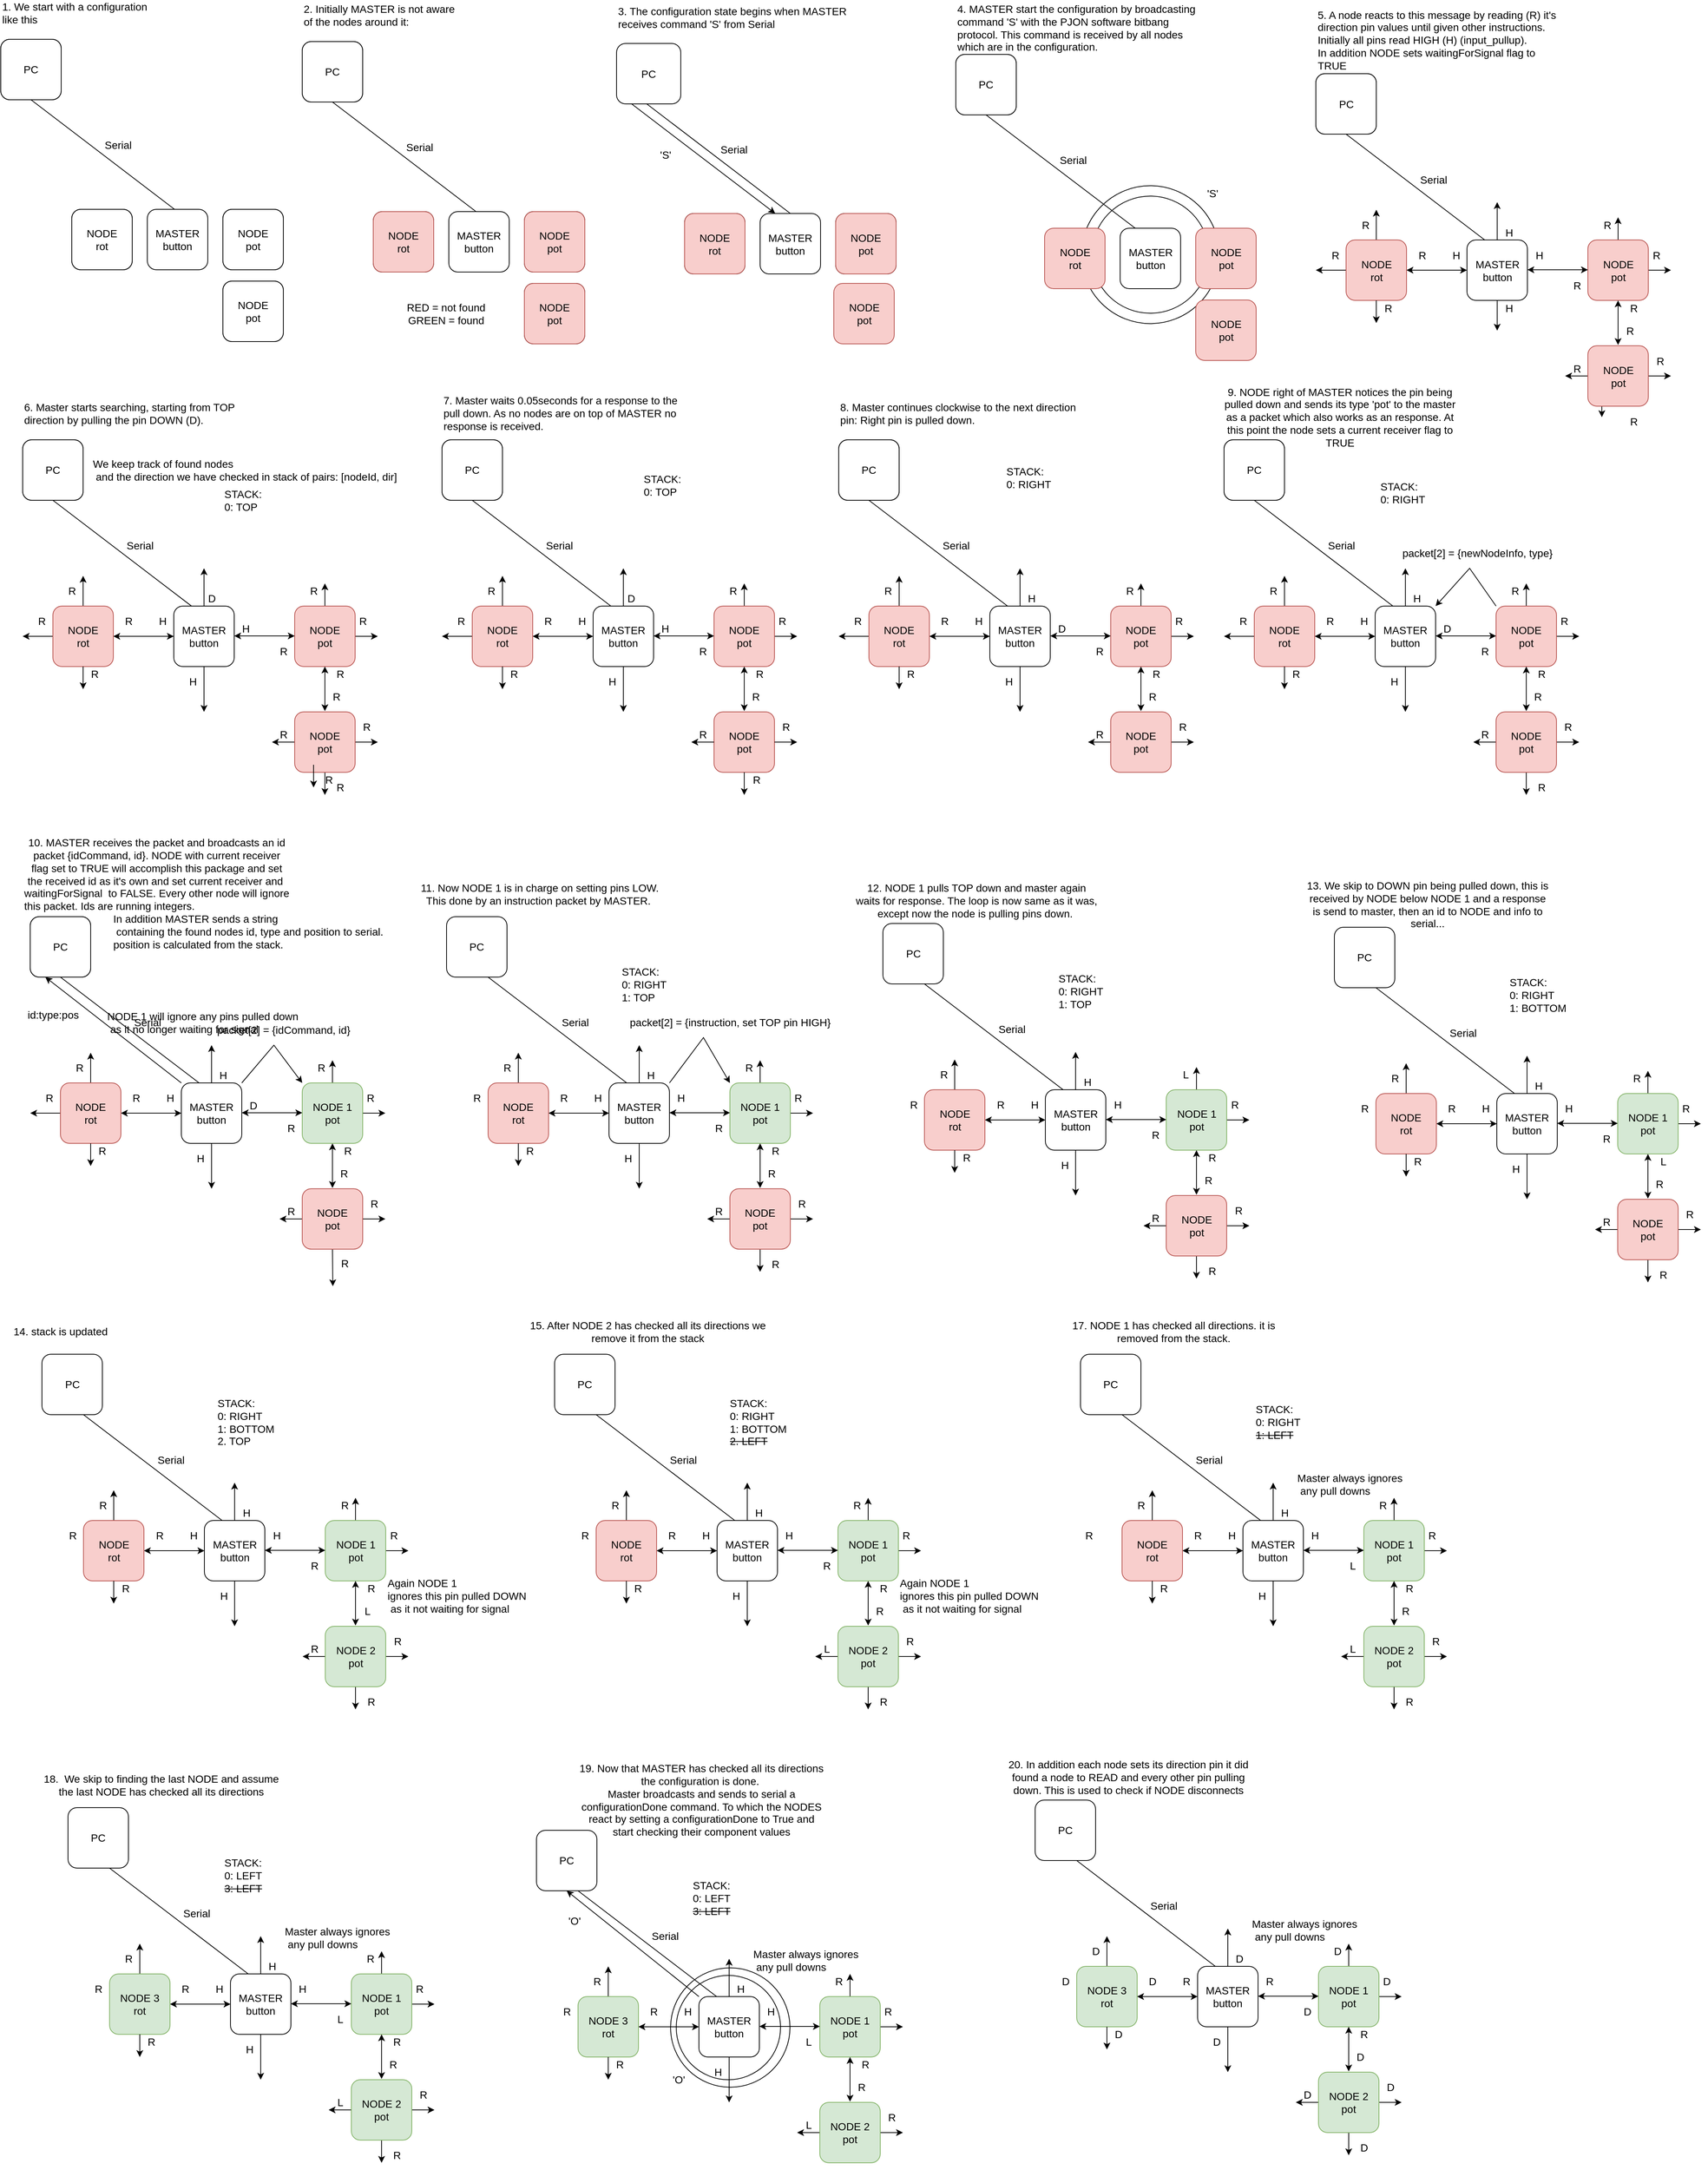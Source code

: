 <mxfile version="14.6.13" type="device"><diagram id="5-MWsms6EUDms7r4jsXy" name="Page-1"><mxGraphModel dx="4288" dy="1470" grid="1" gridSize="10" guides="1" tooltips="1" connect="1" arrows="1" fold="1" page="1" pageScale="1" pageWidth="827" pageHeight="1169" math="0" shadow="0"><root><mxCell id="0"/><mxCell id="1" parent="0"/><mxCell id="hHZCUb0oOf_5YJsnzmhU-173" value="NODE&lt;br&gt;pot" style="rounded=1;whiteSpace=wrap;html=1;fontSize=14;fillColor=#f8cecc;strokeColor=#b85450;" parent="1" vertex="1"><mxGeometry x="1370" y="3860" width="80" height="80" as="geometry"/></mxCell><mxCell id="hHZCUb0oOf_5YJsnzmhU-21" value="L" style="text;html=1;align=center;verticalAlign=middle;resizable=0;points=[];autosize=1;strokeColor=none;fontSize=14;" parent="1" vertex="1"><mxGeometry x="925" y="3203" width="20" height="20" as="geometry"/></mxCell><mxCell id="hHZCUb0oOf_5YJsnzmhU-39" value="" style="ellipse;whiteSpace=wrap;html=1;aspect=fixed;fontSize=14;fillColor=none;" parent="1" vertex="1"><mxGeometry x="1870" y="3177.5" width="155" height="155" as="geometry"/></mxCell><mxCell id="hHZCUb0oOf_5YJsnzmhU-40" value="" style="ellipse;whiteSpace=wrap;html=1;aspect=fixed;fontSize=14;fillColor=none;" parent="1" vertex="1"><mxGeometry x="1856.25" y="3163.75" width="182.5" height="182.5" as="geometry"/></mxCell><mxCell id="hHZCUb0oOf_5YJsnzmhU-45" value="&lt;span style=&quot;text-align: center&quot;&gt;2. Initially MASTER is not aware of the nodes around it:&lt;/span&gt;" style="text;html=1;strokeColor=none;fillColor=none;align=left;verticalAlign=middle;whiteSpace=wrap;rounded=0;fontSize=14;" parent="1" vertex="1"><mxGeometry x="825" y="2923" width="210" height="30" as="geometry"/></mxCell><mxCell id="hHZCUb0oOf_5YJsnzmhU-46" value="&lt;span style=&quot;text-align: center&quot;&gt;3. The configuration state begins when MASTER receives command 'S' from Serial&lt;/span&gt;" style="text;html=1;strokeColor=none;fillColor=none;align=left;verticalAlign=middle;whiteSpace=wrap;rounded=0;fontSize=14;" parent="1" vertex="1"><mxGeometry x="1241" y="2925.5" width="320" height="30" as="geometry"/></mxCell><mxCell id="hHZCUb0oOf_5YJsnzmhU-49" value="'S'" style="text;html=1;strokeColor=none;fillColor=none;align=center;verticalAlign=middle;whiteSpace=wrap;rounded=0;fontSize=14;" parent="1" vertex="1"><mxGeometry x="1286" y="3113" width="40" height="20" as="geometry"/></mxCell><mxCell id="hHZCUb0oOf_5YJsnzmhU-50" value="" style="endArrow=classic;html=1;fontSize=14;entryX=0;entryY=0;entryDx=0;entryDy=0;exitX=0.25;exitY=1;exitDx=0;exitDy=0;" parent="1" edge="1"><mxGeometry width="50" height="50" relative="1" as="geometry"><mxPoint x="1261" y="3055.5" as="sourcePoint"/><mxPoint x="1451" y="3200.5" as="targetPoint"/></mxGeometry></mxCell><mxCell id="hHZCUb0oOf_5YJsnzmhU-52" style="rounded=0;orthogonalLoop=1;jettySize=auto;html=1;exitX=0.5;exitY=1;exitDx=0;exitDy=0;entryX=0.25;entryY=0;entryDx=0;entryDy=0;fontSize=14;endArrow=none;endFill=0;" parent="1" edge="1"><mxGeometry relative="1" as="geometry"><mxPoint x="1471" y="3200.5" as="targetPoint"/><mxPoint x="1281" y="3055.5" as="sourcePoint"/></mxGeometry></mxCell><mxCell id="hHZCUb0oOf_5YJsnzmhU-58" value="PC" style="rounded=1;whiteSpace=wrap;html=1;fontSize=14;" parent="1" vertex="1"><mxGeometry x="825" y="2973" width="80" height="80" as="geometry"/></mxCell><mxCell id="hHZCUb0oOf_5YJsnzmhU-59" value="Serial&lt;br&gt;" style="text;html=1;align=center;verticalAlign=middle;resizable=0;points=[];autosize=1;strokeColor=none;fontSize=14;" parent="1" vertex="1"><mxGeometry x="955" y="3103" width="50" height="20" as="geometry"/></mxCell><mxCell id="hHZCUb0oOf_5YJsnzmhU-60" value="PC" style="rounded=1;whiteSpace=wrap;html=1;fontSize=14;" parent="1" vertex="1"><mxGeometry x="825" y="2973" width="80" height="80" as="geometry"/></mxCell><mxCell id="hHZCUb0oOf_5YJsnzmhU-61" style="rounded=0;orthogonalLoop=1;jettySize=auto;html=1;exitX=0.5;exitY=1;exitDx=0;exitDy=0;entryX=0.25;entryY=0;entryDx=0;entryDy=0;fontSize=14;endArrow=none;endFill=0;" parent="1" source="hHZCUb0oOf_5YJsnzmhU-60" edge="1"><mxGeometry relative="1" as="geometry"><mxPoint x="1055" y="3198" as="targetPoint"/></mxGeometry></mxCell><mxCell id="hHZCUb0oOf_5YJsnzmhU-62" value="&lt;span style=&quot;text-align: center&quot;&gt;4. MASTER start the configuration by broadcasting command 'S' with the PJON software bitbang protocol. This command is received by all nodes which are in the configuration.&amp;nbsp;&lt;/span&gt;" style="text;html=1;strokeColor=none;fillColor=none;align=left;verticalAlign=middle;whiteSpace=wrap;rounded=0;fontSize=14;" parent="1" vertex="1"><mxGeometry x="1690" y="2940" width="320" height="30" as="geometry"/></mxCell><mxCell id="hHZCUb0oOf_5YJsnzmhU-63" value="PC" style="rounded=1;whiteSpace=wrap;html=1;fontSize=14;" parent="1" vertex="1"><mxGeometry x="1690" y="2990" width="80" height="80" as="geometry"/></mxCell><mxCell id="hHZCUb0oOf_5YJsnzmhU-64" value="Serial&lt;br&gt;" style="text;html=1;align=center;verticalAlign=middle;resizable=0;points=[];autosize=1;strokeColor=none;fontSize=14;" parent="1" vertex="1"><mxGeometry x="1820" y="3120" width="50" height="20" as="geometry"/></mxCell><mxCell id="hHZCUb0oOf_5YJsnzmhU-65" value="PC" style="rounded=1;whiteSpace=wrap;html=1;fontSize=14;" parent="1" vertex="1"><mxGeometry x="1690" y="2990" width="80" height="80" as="geometry"/></mxCell><mxCell id="hHZCUb0oOf_5YJsnzmhU-66" style="rounded=0;orthogonalLoop=1;jettySize=auto;html=1;exitX=0.5;exitY=1;exitDx=0;exitDy=0;entryX=0.25;entryY=0;entryDx=0;entryDy=0;fontSize=14;endArrow=none;endFill=0;" parent="1" source="hHZCUb0oOf_5YJsnzmhU-65" target="hHZCUb0oOf_5YJsnzmhU-84" edge="1"><mxGeometry relative="1" as="geometry"><mxPoint x="1920" y="3215" as="targetPoint"/></mxGeometry></mxCell><mxCell id="hHZCUb0oOf_5YJsnzmhU-67" value="'S'" style="text;html=1;strokeColor=none;fillColor=none;align=center;verticalAlign=middle;whiteSpace=wrap;rounded=0;fontSize=14;" parent="1" vertex="1"><mxGeometry x="2010" y="3163.75" width="40" height="20" as="geometry"/></mxCell><mxCell id="hHZCUb0oOf_5YJsnzmhU-68" value="&lt;span style=&quot;text-align: center&quot;&gt;5. A node reacts to this message by reading (R) it's direction pin values until given other instructions. Initially all pins read HIGH (H) (input_pullup).&lt;br&gt;In addition NODE sets waitingForSignal flag to TRUE&lt;br&gt;&lt;/span&gt;" style="text;html=1;strokeColor=none;fillColor=none;align=left;verticalAlign=middle;whiteSpace=wrap;rounded=0;fontSize=14;" parent="1" vertex="1"><mxGeometry x="2166.5" y="2955.5" width="320" height="30" as="geometry"/></mxCell><mxCell id="hHZCUb0oOf_5YJsnzmhU-69" value="PC" style="rounded=1;whiteSpace=wrap;html=1;fontSize=14;" parent="1" vertex="1"><mxGeometry x="2166.5" y="3015.5" width="80" height="80" as="geometry"/></mxCell><mxCell id="hHZCUb0oOf_5YJsnzmhU-70" value="Serial&lt;br&gt;" style="text;html=1;align=center;verticalAlign=middle;resizable=0;points=[];autosize=1;strokeColor=none;fontSize=14;" parent="1" vertex="1"><mxGeometry x="2296.5" y="3145.5" width="50" height="20" as="geometry"/></mxCell><mxCell id="hHZCUb0oOf_5YJsnzmhU-71" value="PC" style="rounded=1;whiteSpace=wrap;html=1;fontSize=14;" parent="1" vertex="1"><mxGeometry x="2166.5" y="3015.5" width="80" height="80" as="geometry"/></mxCell><mxCell id="hHZCUb0oOf_5YJsnzmhU-72" style="rounded=0;orthogonalLoop=1;jettySize=auto;html=1;exitX=0.5;exitY=1;exitDx=0;exitDy=0;entryX=0.25;entryY=0;entryDx=0;entryDy=0;fontSize=14;endArrow=none;endFill=0;" parent="1" source="hHZCUb0oOf_5YJsnzmhU-71" edge="1"><mxGeometry relative="1" as="geometry"><mxPoint x="2396.5" y="3240.5" as="targetPoint"/></mxGeometry></mxCell><mxCell id="hHZCUb0oOf_5YJsnzmhU-73" value="NODE&lt;br&gt;pot" style="rounded=1;whiteSpace=wrap;html=1;fontSize=14;" parent="1" vertex="1"><mxGeometry x="1119" y="3198" width="80" height="80" as="geometry"/></mxCell><mxCell id="hHZCUb0oOf_5YJsnzmhU-74" value="NODE&lt;br&gt;pot" style="rounded=1;whiteSpace=wrap;html=1;fontSize=14;" parent="1" vertex="1"><mxGeometry x="1119" y="3293" width="80" height="80" as="geometry"/></mxCell><mxCell id="hHZCUb0oOf_5YJsnzmhU-75" value="NODE&lt;br&gt;rot" style="rounded=1;whiteSpace=wrap;html=1;fontSize=14;" parent="1" vertex="1"><mxGeometry x="919" y="3198" width="80" height="80" as="geometry"/></mxCell><mxCell id="hHZCUb0oOf_5YJsnzmhU-76" value="MASTER&lt;br&gt;button" style="rounded=1;whiteSpace=wrap;html=1;fontSize=14;" parent="1" vertex="1"><mxGeometry x="1019" y="3198" width="80" height="80" as="geometry"/></mxCell><mxCell id="hHZCUb0oOf_5YJsnzmhU-81" value="NODE&lt;br&gt;pot" style="rounded=1;whiteSpace=wrap;html=1;fontSize=14;fillColor=#f8cecc;strokeColor=#b85450;" parent="1" vertex="1"><mxGeometry x="2007.5" y="3220" width="80" height="80" as="geometry"/></mxCell><mxCell id="hHZCUb0oOf_5YJsnzmhU-82" value="NODE&lt;br&gt;pot" style="rounded=1;whiteSpace=wrap;html=1;fontSize=14;fillColor=#f8cecc;strokeColor=#b85450;" parent="1" vertex="1"><mxGeometry x="2007.5" y="3315" width="80" height="80" as="geometry"/></mxCell><mxCell id="hHZCUb0oOf_5YJsnzmhU-83" value="NODE&lt;br&gt;rot" style="rounded=1;whiteSpace=wrap;html=1;fontSize=14;fillColor=#f8cecc;strokeColor=#b85450;" parent="1" vertex="1"><mxGeometry x="1807.5" y="3220" width="80" height="80" as="geometry"/></mxCell><mxCell id="hHZCUb0oOf_5YJsnzmhU-84" value="MASTER&lt;br&gt;button" style="rounded=1;whiteSpace=wrap;html=1;fontSize=14;" parent="1" vertex="1"><mxGeometry x="1907.5" y="3220" width="80" height="80" as="geometry"/></mxCell><mxCell id="hHZCUb0oOf_5YJsnzmhU-85" value="NODE&lt;br&gt;rot" style="rounded=1;whiteSpace=wrap;html=1;fontSize=14;fillColor=#f8cecc;strokeColor=#b85450;" parent="1" vertex="1"><mxGeometry x="919" y="3198" width="80" height="80" as="geometry"/></mxCell><mxCell id="hHZCUb0oOf_5YJsnzmhU-86" value="NODE&lt;br&gt;pot" style="rounded=1;whiteSpace=wrap;html=1;fontSize=14;fillColor=#f8cecc;strokeColor=#b85450;" parent="1" vertex="1"><mxGeometry x="1119" y="3198" width="80" height="80" as="geometry"/></mxCell><mxCell id="hHZCUb0oOf_5YJsnzmhU-87" value="NODE&lt;br&gt;pot" style="rounded=1;whiteSpace=wrap;html=1;fontSize=14;fillColor=#f8cecc;strokeColor=#b85450;" parent="1" vertex="1"><mxGeometry x="1119" y="3293" width="80" height="80" as="geometry"/></mxCell><mxCell id="hHZCUb0oOf_5YJsnzmhU-90" value="RED = not found&lt;br&gt;GREEN = found&lt;br&gt;" style="text;html=1;align=center;verticalAlign=middle;resizable=0;points=[];autosize=1;strokeColor=none;fontSize=14;" parent="1" vertex="1"><mxGeometry x="955" y="3313" width="120" height="40" as="geometry"/></mxCell><mxCell id="hHZCUb0oOf_5YJsnzmhU-91" style="edgeStyle=none;rounded=0;orthogonalLoop=1;jettySize=auto;html=1;exitX=0.5;exitY=0;exitDx=0;exitDy=0;fontSize=14;startArrow=none;startFill=0;endArrow=classic;endFill=1;" parent="1" source="hHZCUb0oOf_5YJsnzmhU-93" edge="1"><mxGeometry relative="1" as="geometry"><mxPoint x="2566.5" y="3205.5" as="targetPoint"/></mxGeometry></mxCell><mxCell id="hHZCUb0oOf_5YJsnzmhU-92" style="edgeStyle=none;rounded=0;orthogonalLoop=1;jettySize=auto;html=1;exitX=1;exitY=0.5;exitDx=0;exitDy=0;fontSize=14;startArrow=none;startFill=0;endArrow=classic;endFill=1;" parent="1" source="hHZCUb0oOf_5YJsnzmhU-93" edge="1"><mxGeometry relative="1" as="geometry"><mxPoint x="2636.5" y="3275.5" as="targetPoint"/></mxGeometry></mxCell><mxCell id="hHZCUb0oOf_5YJsnzmhU-93" value="NODE&lt;br&gt;pot" style="rounded=1;whiteSpace=wrap;html=1;fontSize=14;fillColor=#f8cecc;strokeColor=#b85450;" parent="1" vertex="1"><mxGeometry x="2526.5" y="3235.5" width="80" height="80" as="geometry"/></mxCell><mxCell id="hHZCUb0oOf_5YJsnzmhU-94" style="edgeStyle=none;rounded=0;orthogonalLoop=1;jettySize=auto;html=1;exitX=1;exitY=0.5;exitDx=0;exitDy=0;fontSize=14;startArrow=none;startFill=0;endArrow=classic;endFill=1;" parent="1" source="hHZCUb0oOf_5YJsnzmhU-97" edge="1"><mxGeometry relative="1" as="geometry"><mxPoint x="2636.5" y="3415.5" as="targetPoint"/></mxGeometry></mxCell><mxCell id="hHZCUb0oOf_5YJsnzmhU-95" style="edgeStyle=none;rounded=0;orthogonalLoop=1;jettySize=auto;html=1;exitX=0.5;exitY=1;exitDx=0;exitDy=0;fontSize=14;startArrow=none;startFill=0;endArrow=classic;endFill=1;" parent="1" edge="1"><mxGeometry relative="1" as="geometry"><mxPoint x="2545" y="3470" as="targetPoint"/><mxPoint x="2545" y="3440" as="sourcePoint"/></mxGeometry></mxCell><mxCell id="hHZCUb0oOf_5YJsnzmhU-96" style="edgeStyle=none;rounded=0;orthogonalLoop=1;jettySize=auto;html=1;exitX=0;exitY=0.5;exitDx=0;exitDy=0;fontSize=14;startArrow=none;startFill=0;endArrow=classic;endFill=1;" parent="1" source="hHZCUb0oOf_5YJsnzmhU-97" edge="1"><mxGeometry relative="1" as="geometry"><mxPoint x="2496.5" y="3415.5" as="targetPoint"/></mxGeometry></mxCell><mxCell id="hHZCUb0oOf_5YJsnzmhU-97" value="NODE&lt;br&gt;pot" style="rounded=1;whiteSpace=wrap;html=1;fontSize=14;fillColor=#f8cecc;strokeColor=#b85450;" parent="1" vertex="1"><mxGeometry x="2526.5" y="3375.5" width="80" height="80" as="geometry"/></mxCell><mxCell id="hHZCUb0oOf_5YJsnzmhU-98" style="edgeStyle=none;rounded=0;orthogonalLoop=1;jettySize=auto;html=1;exitX=1;exitY=0.5;exitDx=0;exitDy=0;fontSize=14;startArrow=classic;startFill=1;endArrow=classic;endFill=1;" parent="1" source="hHZCUb0oOf_5YJsnzmhU-101" target="hHZCUb0oOf_5YJsnzmhU-104" edge="1"><mxGeometry relative="1" as="geometry"/></mxCell><mxCell id="hHZCUb0oOf_5YJsnzmhU-99" style="edgeStyle=none;rounded=0;orthogonalLoop=1;jettySize=auto;html=1;exitX=0;exitY=0.5;exitDx=0;exitDy=0;fontSize=14;startArrow=none;startFill=0;endArrow=classic;endFill=1;" parent="1" source="hHZCUb0oOf_5YJsnzmhU-101" edge="1"><mxGeometry relative="1" as="geometry"><mxPoint x="2166.5" y="3275.5" as="targetPoint"/></mxGeometry></mxCell><mxCell id="hHZCUb0oOf_5YJsnzmhU-100" style="edgeStyle=none;rounded=0;orthogonalLoop=1;jettySize=auto;html=1;exitX=0.5;exitY=0;exitDx=0;exitDy=0;fontSize=14;startArrow=none;startFill=0;endArrow=classic;endFill=1;" parent="1" source="hHZCUb0oOf_5YJsnzmhU-101" edge="1"><mxGeometry relative="1" as="geometry"><mxPoint x="2246.5" y="3195.5" as="targetPoint"/></mxGeometry></mxCell><mxCell id="hHZCUb0oOf_5YJsnzmhU-101" value="NODE&lt;br&gt;rot" style="rounded=1;whiteSpace=wrap;html=1;fontSize=14;fillColor=#f8cecc;strokeColor=#b85450;" parent="1" vertex="1"><mxGeometry x="2206.5" y="3235.5" width="80" height="80" as="geometry"/></mxCell><mxCell id="hHZCUb0oOf_5YJsnzmhU-102" style="edgeStyle=none;rounded=0;orthogonalLoop=1;jettySize=auto;html=1;exitX=0.5;exitY=0;exitDx=0;exitDy=0;fontSize=14;startArrow=none;startFill=0;endArrow=classic;endFill=1;" parent="1" source="hHZCUb0oOf_5YJsnzmhU-104" edge="1"><mxGeometry relative="1" as="geometry"><mxPoint x="2406.5" y="3185.5" as="targetPoint"/></mxGeometry></mxCell><mxCell id="hHZCUb0oOf_5YJsnzmhU-103" style="edgeStyle=none;rounded=0;orthogonalLoop=1;jettySize=auto;html=1;exitX=0.5;exitY=1;exitDx=0;exitDy=0;fontSize=14;startArrow=none;startFill=0;endArrow=classic;endFill=1;" parent="1" source="hHZCUb0oOf_5YJsnzmhU-104" edge="1"><mxGeometry relative="1" as="geometry"><mxPoint x="2406.5" y="3355.5" as="targetPoint"/></mxGeometry></mxCell><mxCell id="hHZCUb0oOf_5YJsnzmhU-104" value="MASTER&lt;br&gt;button" style="rounded=1;whiteSpace=wrap;html=1;fontSize=14;" parent="1" vertex="1"><mxGeometry x="2366.5" y="3235.5" width="80" height="80" as="geometry"/></mxCell><mxCell id="hHZCUb0oOf_5YJsnzmhU-105" style="edgeStyle=none;rounded=0;orthogonalLoop=1;jettySize=auto;html=1;exitX=1;exitY=0.5;exitDx=0;exitDy=0;fontSize=14;startArrow=classic;startFill=1;endArrow=classic;endFill=1;" parent="1" edge="1"><mxGeometry relative="1" as="geometry"><mxPoint x="2446.5" y="3275" as="sourcePoint"/><mxPoint x="2526.5" y="3275" as="targetPoint"/></mxGeometry></mxCell><mxCell id="hHZCUb0oOf_5YJsnzmhU-106" style="edgeStyle=none;rounded=0;orthogonalLoop=1;jettySize=auto;html=1;exitX=0.5;exitY=1;exitDx=0;exitDy=0;fontSize=14;startArrow=classic;startFill=1;endArrow=classic;endFill=1;" parent="1" source="hHZCUb0oOf_5YJsnzmhU-93" edge="1"><mxGeometry relative="1" as="geometry"><mxPoint x="2496.5" y="3374.5" as="sourcePoint"/><mxPoint x="2566.5" y="3374.5" as="targetPoint"/></mxGeometry></mxCell><mxCell id="hHZCUb0oOf_5YJsnzmhU-107" value="&lt;span style=&quot;text-align: center&quot;&gt;6. Master starts searching, starting from TOP direction by pulling the pin DOWN (D).&lt;/span&gt;" style="text;html=1;strokeColor=none;fillColor=none;align=left;verticalAlign=middle;whiteSpace=wrap;rounded=0;fontSize=14;" parent="1" vertex="1"><mxGeometry x="455" y="3450" width="320" height="30" as="geometry"/></mxCell><mxCell id="hHZCUb0oOf_5YJsnzmhU-108" style="edgeStyle=none;rounded=0;orthogonalLoop=1;jettySize=auto;html=1;exitX=0.5;exitY=1;exitDx=0;exitDy=0;fontSize=14;startArrow=none;startFill=0;endArrow=classic;endFill=1;" parent="1" source="hHZCUb0oOf_5YJsnzmhU-101" edge="1"><mxGeometry relative="1" as="geometry"><mxPoint x="2206.5" y="3364.5" as="sourcePoint"/><mxPoint x="2246.5" y="3345.5" as="targetPoint"/></mxGeometry></mxCell><mxCell id="hHZCUb0oOf_5YJsnzmhU-109" value="R" style="text;html=1;align=center;verticalAlign=middle;resizable=0;points=[];autosize=1;strokeColor=none;fontSize=14;" parent="1" vertex="1"><mxGeometry x="2601.5" y="3245.5" width="30" height="20" as="geometry"/></mxCell><mxCell id="hHZCUb0oOf_5YJsnzmhU-110" value="R" style="text;html=1;align=center;verticalAlign=middle;resizable=0;points=[];autosize=1;strokeColor=none;fontSize=14;" parent="1" vertex="1"><mxGeometry x="2536.5" y="3205.5" width="30" height="20" as="geometry"/></mxCell><mxCell id="hHZCUb0oOf_5YJsnzmhU-111" value="R" style="text;html=1;align=center;verticalAlign=middle;resizable=0;points=[];autosize=1;strokeColor=none;fontSize=14;" parent="1" vertex="1"><mxGeometry x="2496.5" y="3285.5" width="30" height="20" as="geometry"/></mxCell><mxCell id="hHZCUb0oOf_5YJsnzmhU-112" value="R" style="text;html=1;align=center;verticalAlign=middle;resizable=0;points=[];autosize=1;strokeColor=none;fontSize=14;" parent="1" vertex="1"><mxGeometry x="2571.5" y="3315.5" width="30" height="20" as="geometry"/></mxCell><mxCell id="hHZCUb0oOf_5YJsnzmhU-113" value="R" style="text;html=1;align=center;verticalAlign=middle;resizable=0;points=[];autosize=1;strokeColor=none;fontSize=14;" parent="1" vertex="1"><mxGeometry x="2566.5" y="3345.5" width="30" height="20" as="geometry"/></mxCell><mxCell id="hHZCUb0oOf_5YJsnzmhU-114" value="R" style="text;html=1;align=center;verticalAlign=middle;resizable=0;points=[];autosize=1;strokeColor=none;fontSize=14;" parent="1" vertex="1"><mxGeometry x="2606.5" y="3385.5" width="30" height="20" as="geometry"/></mxCell><mxCell id="hHZCUb0oOf_5YJsnzmhU-115" value="R" style="text;html=1;align=center;verticalAlign=middle;resizable=0;points=[];autosize=1;strokeColor=none;fontSize=14;" parent="1" vertex="1"><mxGeometry x="2571.5" y="3465.5" width="30" height="20" as="geometry"/></mxCell><mxCell id="hHZCUb0oOf_5YJsnzmhU-116" value="R" style="text;html=1;align=center;verticalAlign=middle;resizable=0;points=[];autosize=1;strokeColor=none;fontSize=14;" parent="1" vertex="1"><mxGeometry x="2496.5" y="3395.5" width="30" height="20" as="geometry"/></mxCell><mxCell id="hHZCUb0oOf_5YJsnzmhU-117" value="R" style="text;html=1;align=center;verticalAlign=middle;resizable=0;points=[];autosize=1;strokeColor=none;fontSize=14;" parent="1" vertex="1"><mxGeometry x="2291.5" y="3245.5" width="30" height="20" as="geometry"/></mxCell><mxCell id="hHZCUb0oOf_5YJsnzmhU-118" value="R" style="text;html=1;align=center;verticalAlign=middle;resizable=0;points=[];autosize=1;strokeColor=none;fontSize=14;" parent="1" vertex="1"><mxGeometry x="2216.5" y="3205.5" width="30" height="20" as="geometry"/></mxCell><mxCell id="hHZCUb0oOf_5YJsnzmhU-119" value="R" style="text;html=1;align=center;verticalAlign=middle;resizable=0;points=[];autosize=1;strokeColor=none;fontSize=14;" parent="1" vertex="1"><mxGeometry x="2176.5" y="3245.5" width="30" height="20" as="geometry"/></mxCell><mxCell id="hHZCUb0oOf_5YJsnzmhU-120" value="R" style="text;html=1;align=center;verticalAlign=middle;resizable=0;points=[];autosize=1;strokeColor=none;fontSize=14;" parent="1" vertex="1"><mxGeometry x="2246.5" y="3315.5" width="30" height="20" as="geometry"/></mxCell><mxCell id="hHZCUb0oOf_5YJsnzmhU-121" value="PC" style="rounded=1;whiteSpace=wrap;html=1;fontSize=14;" parent="1" vertex="1"><mxGeometry x="455" y="3500" width="80" height="80" as="geometry"/></mxCell><mxCell id="hHZCUb0oOf_5YJsnzmhU-122" value="Serial&lt;br&gt;" style="text;html=1;align=center;verticalAlign=middle;resizable=0;points=[];autosize=1;strokeColor=none;fontSize=14;" parent="1" vertex="1"><mxGeometry x="585" y="3630" width="50" height="20" as="geometry"/></mxCell><mxCell id="hHZCUb0oOf_5YJsnzmhU-123" value="PC" style="rounded=1;whiteSpace=wrap;html=1;fontSize=14;" parent="1" vertex="1"><mxGeometry x="455" y="3500" width="80" height="80" as="geometry"/></mxCell><mxCell id="hHZCUb0oOf_5YJsnzmhU-124" style="rounded=0;orthogonalLoop=1;jettySize=auto;html=1;exitX=0.5;exitY=1;exitDx=0;exitDy=0;entryX=0.25;entryY=0;entryDx=0;entryDy=0;fontSize=14;endArrow=none;endFill=0;" parent="1" source="hHZCUb0oOf_5YJsnzmhU-123" edge="1"><mxGeometry relative="1" as="geometry"><mxPoint x="685" y="3725" as="targetPoint"/></mxGeometry></mxCell><mxCell id="hHZCUb0oOf_5YJsnzmhU-125" style="edgeStyle=none;rounded=0;orthogonalLoop=1;jettySize=auto;html=1;exitX=0.5;exitY=0;exitDx=0;exitDy=0;fontSize=14;startArrow=none;startFill=0;endArrow=classic;endFill=1;" parent="1" source="hHZCUb0oOf_5YJsnzmhU-127" edge="1"><mxGeometry relative="1" as="geometry"><mxPoint x="855" y="3690" as="targetPoint"/></mxGeometry></mxCell><mxCell id="hHZCUb0oOf_5YJsnzmhU-126" style="edgeStyle=none;rounded=0;orthogonalLoop=1;jettySize=auto;html=1;exitX=1;exitY=0.5;exitDx=0;exitDy=0;fontSize=14;startArrow=none;startFill=0;endArrow=classic;endFill=1;" parent="1" source="hHZCUb0oOf_5YJsnzmhU-127" edge="1"><mxGeometry relative="1" as="geometry"><mxPoint x="925" y="3760" as="targetPoint"/></mxGeometry></mxCell><mxCell id="hHZCUb0oOf_5YJsnzmhU-127" value="NODE&lt;br&gt;pot" style="rounded=1;whiteSpace=wrap;html=1;fontSize=14;fillColor=#f8cecc;strokeColor=#b85450;" parent="1" vertex="1"><mxGeometry x="815" y="3720" width="80" height="80" as="geometry"/></mxCell><mxCell id="hHZCUb0oOf_5YJsnzmhU-128" style="edgeStyle=none;rounded=0;orthogonalLoop=1;jettySize=auto;html=1;exitX=1;exitY=0.5;exitDx=0;exitDy=0;fontSize=14;startArrow=none;startFill=0;endArrow=classic;endFill=1;" parent="1" source="hHZCUb0oOf_5YJsnzmhU-131" edge="1"><mxGeometry relative="1" as="geometry"><mxPoint x="925" y="3900" as="targetPoint"/></mxGeometry></mxCell><mxCell id="hHZCUb0oOf_5YJsnzmhU-129" style="edgeStyle=none;rounded=0;orthogonalLoop=1;jettySize=auto;html=1;exitX=0.5;exitY=1;exitDx=0;exitDy=0;fontSize=14;startArrow=none;startFill=0;endArrow=classic;endFill=1;" parent="1" source="hHZCUb0oOf_5YJsnzmhU-131" edge="1"><mxGeometry relative="1" as="geometry"><mxPoint x="855" y="3970" as="targetPoint"/></mxGeometry></mxCell><mxCell id="hHZCUb0oOf_5YJsnzmhU-130" style="edgeStyle=none;rounded=0;orthogonalLoop=1;jettySize=auto;html=1;exitX=0;exitY=0.5;exitDx=0;exitDy=0;fontSize=14;startArrow=none;startFill=0;endArrow=classic;endFill=1;" parent="1" source="hHZCUb0oOf_5YJsnzmhU-131" edge="1"><mxGeometry relative="1" as="geometry"><mxPoint x="785" y="3900" as="targetPoint"/></mxGeometry></mxCell><mxCell id="hHZCUb0oOf_5YJsnzmhU-131" value="NODE&lt;br&gt;pot" style="rounded=1;whiteSpace=wrap;html=1;fontSize=14;fillColor=#f8cecc;strokeColor=#b85450;" parent="1" vertex="1"><mxGeometry x="815" y="3860" width="80" height="80" as="geometry"/></mxCell><mxCell id="hHZCUb0oOf_5YJsnzmhU-132" style="edgeStyle=none;rounded=0;orthogonalLoop=1;jettySize=auto;html=1;exitX=1;exitY=0.5;exitDx=0;exitDy=0;fontSize=14;startArrow=classic;startFill=1;endArrow=classic;endFill=1;" parent="1" source="hHZCUb0oOf_5YJsnzmhU-135" target="hHZCUb0oOf_5YJsnzmhU-138" edge="1"><mxGeometry relative="1" as="geometry"/></mxCell><mxCell id="hHZCUb0oOf_5YJsnzmhU-133" style="edgeStyle=none;rounded=0;orthogonalLoop=1;jettySize=auto;html=1;exitX=0;exitY=0.5;exitDx=0;exitDy=0;fontSize=14;startArrow=none;startFill=0;endArrow=classic;endFill=1;" parent="1" source="hHZCUb0oOf_5YJsnzmhU-135" edge="1"><mxGeometry relative="1" as="geometry"><mxPoint x="455" y="3760" as="targetPoint"/></mxGeometry></mxCell><mxCell id="hHZCUb0oOf_5YJsnzmhU-134" style="edgeStyle=none;rounded=0;orthogonalLoop=1;jettySize=auto;html=1;exitX=0.5;exitY=0;exitDx=0;exitDy=0;fontSize=14;startArrow=none;startFill=0;endArrow=classic;endFill=1;" parent="1" source="hHZCUb0oOf_5YJsnzmhU-135" edge="1"><mxGeometry relative="1" as="geometry"><mxPoint x="535" y="3680" as="targetPoint"/></mxGeometry></mxCell><mxCell id="hHZCUb0oOf_5YJsnzmhU-135" value="NODE&lt;br&gt;rot" style="rounded=1;whiteSpace=wrap;html=1;fontSize=14;fillColor=#f8cecc;strokeColor=#b85450;" parent="1" vertex="1"><mxGeometry x="495" y="3720" width="80" height="80" as="geometry"/></mxCell><mxCell id="hHZCUb0oOf_5YJsnzmhU-136" style="edgeStyle=none;rounded=0;orthogonalLoop=1;jettySize=auto;html=1;exitX=0.5;exitY=0;exitDx=0;exitDy=0;fontSize=14;startArrow=none;startFill=0;endArrow=classic;endFill=1;" parent="1" source="hHZCUb0oOf_5YJsnzmhU-138" edge="1"><mxGeometry relative="1" as="geometry"><mxPoint x="695" y="3670" as="targetPoint"/></mxGeometry></mxCell><mxCell id="hHZCUb0oOf_5YJsnzmhU-137" style="edgeStyle=none;rounded=0;orthogonalLoop=1;jettySize=auto;html=1;exitX=0.5;exitY=1;exitDx=0;exitDy=0;fontSize=14;startArrow=none;startFill=0;endArrow=classic;endFill=1;" parent="1" source="hHZCUb0oOf_5YJsnzmhU-138" edge="1"><mxGeometry relative="1" as="geometry"><mxPoint x="695" y="3860" as="targetPoint"/></mxGeometry></mxCell><mxCell id="hHZCUb0oOf_5YJsnzmhU-138" value="MASTER&lt;br&gt;button" style="rounded=1;whiteSpace=wrap;html=1;fontSize=14;" parent="1" vertex="1"><mxGeometry x="655" y="3720" width="80" height="80" as="geometry"/></mxCell><mxCell id="hHZCUb0oOf_5YJsnzmhU-139" style="edgeStyle=none;rounded=0;orthogonalLoop=1;jettySize=auto;html=1;exitX=1;exitY=0.5;exitDx=0;exitDy=0;fontSize=14;startArrow=classic;startFill=1;endArrow=classic;endFill=1;" parent="1" edge="1"><mxGeometry relative="1" as="geometry"><mxPoint x="735" y="3759.5" as="sourcePoint"/><mxPoint x="815" y="3759.5" as="targetPoint"/></mxGeometry></mxCell><mxCell id="hHZCUb0oOf_5YJsnzmhU-140" style="edgeStyle=none;rounded=0;orthogonalLoop=1;jettySize=auto;html=1;exitX=0.5;exitY=1;exitDx=0;exitDy=0;fontSize=14;startArrow=classic;startFill=1;endArrow=classic;endFill=1;" parent="1" source="hHZCUb0oOf_5YJsnzmhU-127" edge="1"><mxGeometry relative="1" as="geometry"><mxPoint x="785" y="3859" as="sourcePoint"/><mxPoint x="855" y="3859" as="targetPoint"/></mxGeometry></mxCell><mxCell id="hHZCUb0oOf_5YJsnzmhU-141" style="edgeStyle=none;rounded=0;orthogonalLoop=1;jettySize=auto;html=1;exitX=0.5;exitY=1;exitDx=0;exitDy=0;fontSize=14;startArrow=none;startFill=0;endArrow=classic;endFill=1;" parent="1" source="hHZCUb0oOf_5YJsnzmhU-135" edge="1"><mxGeometry relative="1" as="geometry"><mxPoint x="495" y="3849" as="sourcePoint"/><mxPoint x="535" y="3830" as="targetPoint"/></mxGeometry></mxCell><mxCell id="hHZCUb0oOf_5YJsnzmhU-142" value="R" style="text;html=1;align=center;verticalAlign=middle;resizable=0;points=[];autosize=1;strokeColor=none;fontSize=14;" parent="1" vertex="1"><mxGeometry x="890" y="3730" width="30" height="20" as="geometry"/></mxCell><mxCell id="hHZCUb0oOf_5YJsnzmhU-143" value="R" style="text;html=1;align=center;verticalAlign=middle;resizable=0;points=[];autosize=1;strokeColor=none;fontSize=14;" parent="1" vertex="1"><mxGeometry x="825" y="3690" width="30" height="20" as="geometry"/></mxCell><mxCell id="hHZCUb0oOf_5YJsnzmhU-144" value="R" style="text;html=1;align=center;verticalAlign=middle;resizable=0;points=[];autosize=1;strokeColor=none;fontSize=14;" parent="1" vertex="1"><mxGeometry x="785" y="3770" width="30" height="20" as="geometry"/></mxCell><mxCell id="hHZCUb0oOf_5YJsnzmhU-145" value="R" style="text;html=1;align=center;verticalAlign=middle;resizable=0;points=[];autosize=1;strokeColor=none;fontSize=14;" parent="1" vertex="1"><mxGeometry x="860" y="3800" width="30" height="20" as="geometry"/></mxCell><mxCell id="hHZCUb0oOf_5YJsnzmhU-146" value="R" style="text;html=1;align=center;verticalAlign=middle;resizable=0;points=[];autosize=1;strokeColor=none;fontSize=14;" parent="1" vertex="1"><mxGeometry x="855" y="3830" width="30" height="20" as="geometry"/></mxCell><mxCell id="hHZCUb0oOf_5YJsnzmhU-147" value="R" style="text;html=1;align=center;verticalAlign=middle;resizable=0;points=[];autosize=1;strokeColor=none;fontSize=14;" parent="1" vertex="1"><mxGeometry x="895" y="3870" width="30" height="20" as="geometry"/></mxCell><mxCell id="hHZCUb0oOf_5YJsnzmhU-148" value="R" style="text;html=1;align=center;verticalAlign=middle;resizable=0;points=[];autosize=1;strokeColor=none;fontSize=14;" parent="1" vertex="1"><mxGeometry x="860" y="3950" width="30" height="20" as="geometry"/></mxCell><mxCell id="hHZCUb0oOf_5YJsnzmhU-149" value="R" style="text;html=1;align=center;verticalAlign=middle;resizable=0;points=[];autosize=1;strokeColor=none;fontSize=14;" parent="1" vertex="1"><mxGeometry x="785" y="3880" width="30" height="20" as="geometry"/></mxCell><mxCell id="hHZCUb0oOf_5YJsnzmhU-150" value="R" style="text;html=1;align=center;verticalAlign=middle;resizable=0;points=[];autosize=1;strokeColor=none;fontSize=14;" parent="1" vertex="1"><mxGeometry x="580" y="3730" width="30" height="20" as="geometry"/></mxCell><mxCell id="hHZCUb0oOf_5YJsnzmhU-151" value="R" style="text;html=1;align=center;verticalAlign=middle;resizable=0;points=[];autosize=1;strokeColor=none;fontSize=14;" parent="1" vertex="1"><mxGeometry x="505" y="3690" width="30" height="20" as="geometry"/></mxCell><mxCell id="hHZCUb0oOf_5YJsnzmhU-152" value="R" style="text;html=1;align=center;verticalAlign=middle;resizable=0;points=[];autosize=1;strokeColor=none;fontSize=14;" parent="1" vertex="1"><mxGeometry x="465" y="3730" width="30" height="20" as="geometry"/></mxCell><mxCell id="hHZCUb0oOf_5YJsnzmhU-153" value="R" style="text;html=1;align=center;verticalAlign=middle;resizable=0;points=[];autosize=1;strokeColor=none;fontSize=14;" parent="1" vertex="1"><mxGeometry x="535" y="3800" width="30" height="20" as="geometry"/></mxCell><mxCell id="hHZCUb0oOf_5YJsnzmhU-154" value="D" style="text;html=1;align=center;verticalAlign=middle;resizable=0;points=[];autosize=1;strokeColor=none;fontSize=14;" parent="1" vertex="1"><mxGeometry x="690" y="3700" width="30" height="20" as="geometry"/></mxCell><mxCell id="hHZCUb0oOf_5YJsnzmhU-155" value="H" style="text;html=1;align=center;verticalAlign=middle;resizable=0;points=[];autosize=1;strokeColor=none;fontSize=14;" parent="1" vertex="1"><mxGeometry x="2406.5" y="3215.5" width="30" height="20" as="geometry"/></mxCell><mxCell id="hHZCUb0oOf_5YJsnzmhU-156" value="H" style="text;html=1;align=center;verticalAlign=middle;resizable=0;points=[];autosize=1;strokeColor=none;fontSize=14;" parent="1" vertex="1"><mxGeometry x="2406.5" y="3315.5" width="30" height="20" as="geometry"/></mxCell><mxCell id="hHZCUb0oOf_5YJsnzmhU-157" value="H" style="text;html=1;align=center;verticalAlign=middle;resizable=0;points=[];autosize=1;strokeColor=none;fontSize=14;" parent="1" vertex="1"><mxGeometry x="2446.5" y="3245.5" width="30" height="20" as="geometry"/></mxCell><mxCell id="hHZCUb0oOf_5YJsnzmhU-158" value="H" style="text;html=1;align=center;verticalAlign=middle;resizable=0;points=[];autosize=1;strokeColor=none;fontSize=14;" parent="1" vertex="1"><mxGeometry x="2336.5" y="3245.5" width="30" height="20" as="geometry"/></mxCell><mxCell id="hHZCUb0oOf_5YJsnzmhU-159" value="H" style="text;html=1;align=center;verticalAlign=middle;resizable=0;points=[];autosize=1;strokeColor=none;fontSize=14;" parent="1" vertex="1"><mxGeometry x="735" y="3740" width="30" height="20" as="geometry"/></mxCell><mxCell id="hHZCUb0oOf_5YJsnzmhU-160" value="H" style="text;html=1;align=center;verticalAlign=middle;resizable=0;points=[];autosize=1;strokeColor=none;fontSize=14;" parent="1" vertex="1"><mxGeometry x="625" y="3730" width="30" height="20" as="geometry"/></mxCell><mxCell id="hHZCUb0oOf_5YJsnzmhU-161" value="H" style="text;html=1;align=center;verticalAlign=middle;resizable=0;points=[];autosize=1;strokeColor=none;fontSize=14;" parent="1" vertex="1"><mxGeometry x="665" y="3810" width="30" height="20" as="geometry"/></mxCell><mxCell id="hHZCUb0oOf_5YJsnzmhU-162" value="&lt;span style=&quot;text-align: center&quot;&gt;7. Master waits 0.05seconds for a response to the pull down. As no nodes are on top of MASTER no response is received.&amp;nbsp;&lt;/span&gt;" style="text;html=1;strokeColor=none;fillColor=none;align=left;verticalAlign=middle;whiteSpace=wrap;rounded=0;fontSize=14;" parent="1" vertex="1"><mxGeometry x="1010" y="3450" width="320" height="30" as="geometry"/></mxCell><mxCell id="hHZCUb0oOf_5YJsnzmhU-163" value="PC" style="rounded=1;whiteSpace=wrap;html=1;fontSize=14;" parent="1" vertex="1"><mxGeometry x="1010" y="3500" width="80" height="80" as="geometry"/></mxCell><mxCell id="hHZCUb0oOf_5YJsnzmhU-164" value="Serial&lt;br&gt;" style="text;html=1;align=center;verticalAlign=middle;resizable=0;points=[];autosize=1;strokeColor=none;fontSize=14;" parent="1" vertex="1"><mxGeometry x="1140" y="3630" width="50" height="20" as="geometry"/></mxCell><mxCell id="hHZCUb0oOf_5YJsnzmhU-165" value="PC" style="rounded=1;whiteSpace=wrap;html=1;fontSize=14;" parent="1" vertex="1"><mxGeometry x="1010" y="3500" width="80" height="80" as="geometry"/></mxCell><mxCell id="hHZCUb0oOf_5YJsnzmhU-166" style="rounded=0;orthogonalLoop=1;jettySize=auto;html=1;exitX=0.5;exitY=1;exitDx=0;exitDy=0;entryX=0.25;entryY=0;entryDx=0;entryDy=0;fontSize=14;endArrow=none;endFill=0;" parent="1" source="hHZCUb0oOf_5YJsnzmhU-165" edge="1"><mxGeometry relative="1" as="geometry"><mxPoint x="1240" y="3725" as="targetPoint"/></mxGeometry></mxCell><mxCell id="hHZCUb0oOf_5YJsnzmhU-167" style="edgeStyle=none;rounded=0;orthogonalLoop=1;jettySize=auto;html=1;exitX=0.5;exitY=0;exitDx=0;exitDy=0;fontSize=14;startArrow=none;startFill=0;endArrow=classic;endFill=1;" parent="1" source="hHZCUb0oOf_5YJsnzmhU-169" edge="1"><mxGeometry relative="1" as="geometry"><mxPoint x="1410" y="3690" as="targetPoint"/></mxGeometry></mxCell><mxCell id="hHZCUb0oOf_5YJsnzmhU-168" style="edgeStyle=none;rounded=0;orthogonalLoop=1;jettySize=auto;html=1;exitX=1;exitY=0.5;exitDx=0;exitDy=0;fontSize=14;startArrow=none;startFill=0;endArrow=classic;endFill=1;" parent="1" source="hHZCUb0oOf_5YJsnzmhU-169" edge="1"><mxGeometry relative="1" as="geometry"><mxPoint x="1480" y="3760" as="targetPoint"/></mxGeometry></mxCell><mxCell id="hHZCUb0oOf_5YJsnzmhU-169" value="NODE&lt;br&gt;pot" style="rounded=1;whiteSpace=wrap;html=1;fontSize=14;fillColor=#f8cecc;strokeColor=#b85450;" parent="1" vertex="1"><mxGeometry x="1370" y="3720" width="80" height="80" as="geometry"/></mxCell><mxCell id="hHZCUb0oOf_5YJsnzmhU-170" style="edgeStyle=none;rounded=0;orthogonalLoop=1;jettySize=auto;html=1;exitX=1;exitY=0.5;exitDx=0;exitDy=0;fontSize=14;startArrow=none;startFill=0;endArrow=classic;endFill=1;" parent="1" source="hHZCUb0oOf_5YJsnzmhU-173" edge="1"><mxGeometry relative="1" as="geometry"><mxPoint x="1480" y="3900" as="targetPoint"/></mxGeometry></mxCell><mxCell id="hHZCUb0oOf_5YJsnzmhU-171" style="edgeStyle=none;rounded=0;orthogonalLoop=1;jettySize=auto;html=1;exitX=0.5;exitY=1;exitDx=0;exitDy=0;fontSize=14;startArrow=none;startFill=0;endArrow=classic;endFill=1;" parent="1" source="hHZCUb0oOf_5YJsnzmhU-173" edge="1"><mxGeometry relative="1" as="geometry"><mxPoint x="1410" y="3970" as="targetPoint"/></mxGeometry></mxCell><mxCell id="hHZCUb0oOf_5YJsnzmhU-172" style="edgeStyle=none;rounded=0;orthogonalLoop=1;jettySize=auto;html=1;exitX=0;exitY=0.5;exitDx=0;exitDy=0;fontSize=14;startArrow=none;startFill=0;endArrow=classic;endFill=1;" parent="1" source="hHZCUb0oOf_5YJsnzmhU-173" edge="1"><mxGeometry relative="1" as="geometry"><mxPoint x="1340" y="3900" as="targetPoint"/></mxGeometry></mxCell><mxCell id="hHZCUb0oOf_5YJsnzmhU-174" style="edgeStyle=none;rounded=0;orthogonalLoop=1;jettySize=auto;html=1;exitX=1;exitY=0.5;exitDx=0;exitDy=0;fontSize=14;startArrow=classic;startFill=1;endArrow=classic;endFill=1;" parent="1" source="hHZCUb0oOf_5YJsnzmhU-177" target="hHZCUb0oOf_5YJsnzmhU-180" edge="1"><mxGeometry relative="1" as="geometry"/></mxCell><mxCell id="hHZCUb0oOf_5YJsnzmhU-175" style="edgeStyle=none;rounded=0;orthogonalLoop=1;jettySize=auto;html=1;exitX=0;exitY=0.5;exitDx=0;exitDy=0;fontSize=14;startArrow=none;startFill=0;endArrow=classic;endFill=1;" parent="1" source="hHZCUb0oOf_5YJsnzmhU-177" edge="1"><mxGeometry relative="1" as="geometry"><mxPoint x="1010" y="3760" as="targetPoint"/></mxGeometry></mxCell><mxCell id="hHZCUb0oOf_5YJsnzmhU-176" style="edgeStyle=none;rounded=0;orthogonalLoop=1;jettySize=auto;html=1;exitX=0.5;exitY=0;exitDx=0;exitDy=0;fontSize=14;startArrow=none;startFill=0;endArrow=classic;endFill=1;" parent="1" source="hHZCUb0oOf_5YJsnzmhU-177" edge="1"><mxGeometry relative="1" as="geometry"><mxPoint x="1090" y="3680" as="targetPoint"/></mxGeometry></mxCell><mxCell id="hHZCUb0oOf_5YJsnzmhU-177" value="NODE&lt;br&gt;rot" style="rounded=1;whiteSpace=wrap;html=1;fontSize=14;fillColor=#f8cecc;strokeColor=#b85450;" parent="1" vertex="1"><mxGeometry x="1050" y="3720" width="80" height="80" as="geometry"/></mxCell><mxCell id="hHZCUb0oOf_5YJsnzmhU-178" style="edgeStyle=none;rounded=0;orthogonalLoop=1;jettySize=auto;html=1;exitX=0.5;exitY=0;exitDx=0;exitDy=0;fontSize=14;startArrow=none;startFill=0;endArrow=classic;endFill=1;" parent="1" source="hHZCUb0oOf_5YJsnzmhU-180" edge="1"><mxGeometry relative="1" as="geometry"><mxPoint x="1250" y="3670" as="targetPoint"/></mxGeometry></mxCell><mxCell id="hHZCUb0oOf_5YJsnzmhU-179" style="edgeStyle=none;rounded=0;orthogonalLoop=1;jettySize=auto;html=1;exitX=0.5;exitY=1;exitDx=0;exitDy=0;fontSize=14;startArrow=none;startFill=0;endArrow=classic;endFill=1;" parent="1" source="hHZCUb0oOf_5YJsnzmhU-180" edge="1"><mxGeometry relative="1" as="geometry"><mxPoint x="1250" y="3860" as="targetPoint"/></mxGeometry></mxCell><mxCell id="hHZCUb0oOf_5YJsnzmhU-180" value="MASTER&lt;br&gt;button" style="rounded=1;whiteSpace=wrap;html=1;fontSize=14;" parent="1" vertex="1"><mxGeometry x="1210" y="3720" width="80" height="80" as="geometry"/></mxCell><mxCell id="hHZCUb0oOf_5YJsnzmhU-181" style="edgeStyle=none;rounded=0;orthogonalLoop=1;jettySize=auto;html=1;exitX=1;exitY=0.5;exitDx=0;exitDy=0;fontSize=14;startArrow=classic;startFill=1;endArrow=classic;endFill=1;" parent="1" edge="1"><mxGeometry relative="1" as="geometry"><mxPoint x="1290" y="3759.5" as="sourcePoint"/><mxPoint x="1370" y="3759.5" as="targetPoint"/></mxGeometry></mxCell><mxCell id="hHZCUb0oOf_5YJsnzmhU-182" style="edgeStyle=none;rounded=0;orthogonalLoop=1;jettySize=auto;html=1;exitX=0.5;exitY=1;exitDx=0;exitDy=0;fontSize=14;startArrow=classic;startFill=1;endArrow=classic;endFill=1;" parent="1" source="hHZCUb0oOf_5YJsnzmhU-169" edge="1"><mxGeometry relative="1" as="geometry"><mxPoint x="1340" y="3859" as="sourcePoint"/><mxPoint x="1410" y="3859" as="targetPoint"/></mxGeometry></mxCell><mxCell id="hHZCUb0oOf_5YJsnzmhU-183" style="edgeStyle=none;rounded=0;orthogonalLoop=1;jettySize=auto;html=1;exitX=0.5;exitY=1;exitDx=0;exitDy=0;fontSize=14;startArrow=none;startFill=0;endArrow=classic;endFill=1;" parent="1" source="hHZCUb0oOf_5YJsnzmhU-177" edge="1"><mxGeometry relative="1" as="geometry"><mxPoint x="1050" y="3849" as="sourcePoint"/><mxPoint x="1090" y="3830" as="targetPoint"/></mxGeometry></mxCell><mxCell id="hHZCUb0oOf_5YJsnzmhU-184" value="R" style="text;html=1;align=center;verticalAlign=middle;resizable=0;points=[];autosize=1;strokeColor=none;fontSize=14;" parent="1" vertex="1"><mxGeometry x="1445" y="3730" width="30" height="20" as="geometry"/></mxCell><mxCell id="hHZCUb0oOf_5YJsnzmhU-185" value="R" style="text;html=1;align=center;verticalAlign=middle;resizable=0;points=[];autosize=1;strokeColor=none;fontSize=14;" parent="1" vertex="1"><mxGeometry x="1380" y="3690" width="30" height="20" as="geometry"/></mxCell><mxCell id="hHZCUb0oOf_5YJsnzmhU-186" value="R" style="text;html=1;align=center;verticalAlign=middle;resizable=0;points=[];autosize=1;strokeColor=none;fontSize=14;" parent="1" vertex="1"><mxGeometry x="1340" y="3770" width="30" height="20" as="geometry"/></mxCell><mxCell id="hHZCUb0oOf_5YJsnzmhU-187" value="R" style="text;html=1;align=center;verticalAlign=middle;resizable=0;points=[];autosize=1;strokeColor=none;fontSize=14;" parent="1" vertex="1"><mxGeometry x="1415" y="3800" width="30" height="20" as="geometry"/></mxCell><mxCell id="hHZCUb0oOf_5YJsnzmhU-188" value="R" style="text;html=1;align=center;verticalAlign=middle;resizable=0;points=[];autosize=1;strokeColor=none;fontSize=14;" parent="1" vertex="1"><mxGeometry x="1410" y="3830" width="30" height="20" as="geometry"/></mxCell><mxCell id="hHZCUb0oOf_5YJsnzmhU-189" value="R" style="text;html=1;align=center;verticalAlign=middle;resizable=0;points=[];autosize=1;strokeColor=none;fontSize=14;" parent="1" vertex="1"><mxGeometry x="1450" y="3870" width="30" height="20" as="geometry"/></mxCell><mxCell id="hHZCUb0oOf_5YJsnzmhU-190" value="R" style="text;html=1;align=center;verticalAlign=middle;resizable=0;points=[];autosize=1;strokeColor=none;fontSize=14;" parent="1" vertex="1"><mxGeometry x="1411" y="3940" width="30" height="20" as="geometry"/></mxCell><mxCell id="hHZCUb0oOf_5YJsnzmhU-191" value="R" style="text;html=1;align=center;verticalAlign=middle;resizable=0;points=[];autosize=1;strokeColor=none;fontSize=14;" parent="1" vertex="1"><mxGeometry x="1340" y="3880" width="30" height="20" as="geometry"/></mxCell><mxCell id="hHZCUb0oOf_5YJsnzmhU-192" value="R" style="text;html=1;align=center;verticalAlign=middle;resizable=0;points=[];autosize=1;strokeColor=none;fontSize=14;" parent="1" vertex="1"><mxGeometry x="1135" y="3730" width="30" height="20" as="geometry"/></mxCell><mxCell id="hHZCUb0oOf_5YJsnzmhU-193" value="R" style="text;html=1;align=center;verticalAlign=middle;resizable=0;points=[];autosize=1;strokeColor=none;fontSize=14;" parent="1" vertex="1"><mxGeometry x="1060" y="3690" width="30" height="20" as="geometry"/></mxCell><mxCell id="hHZCUb0oOf_5YJsnzmhU-194" value="R" style="text;html=1;align=center;verticalAlign=middle;resizable=0;points=[];autosize=1;strokeColor=none;fontSize=14;" parent="1" vertex="1"><mxGeometry x="1020" y="3730" width="30" height="20" as="geometry"/></mxCell><mxCell id="hHZCUb0oOf_5YJsnzmhU-195" value="R" style="text;html=1;align=center;verticalAlign=middle;resizable=0;points=[];autosize=1;strokeColor=none;fontSize=14;" parent="1" vertex="1"><mxGeometry x="1090" y="3800" width="30" height="20" as="geometry"/></mxCell><mxCell id="hHZCUb0oOf_5YJsnzmhU-196" value="D" style="text;html=1;align=center;verticalAlign=middle;resizable=0;points=[];autosize=1;strokeColor=none;fontSize=14;" parent="1" vertex="1"><mxGeometry x="1245" y="3700" width="30" height="20" as="geometry"/></mxCell><mxCell id="hHZCUb0oOf_5YJsnzmhU-197" value="H" style="text;html=1;align=center;verticalAlign=middle;resizable=0;points=[];autosize=1;strokeColor=none;fontSize=14;" parent="1" vertex="1"><mxGeometry x="1290" y="3740" width="30" height="20" as="geometry"/></mxCell><mxCell id="hHZCUb0oOf_5YJsnzmhU-198" value="H" style="text;html=1;align=center;verticalAlign=middle;resizable=0;points=[];autosize=1;strokeColor=none;fontSize=14;" parent="1" vertex="1"><mxGeometry x="1180" y="3730" width="30" height="20" as="geometry"/></mxCell><mxCell id="hHZCUb0oOf_5YJsnzmhU-199" value="H" style="text;html=1;align=center;verticalAlign=middle;resizable=0;points=[];autosize=1;strokeColor=none;fontSize=14;" parent="1" vertex="1"><mxGeometry x="1220" y="3810" width="30" height="20" as="geometry"/></mxCell><mxCell id="hHZCUb0oOf_5YJsnzmhU-200" value="&lt;span style=&quot;text-align: center&quot;&gt;8. Master continues clockwise to the next direction pin: Right pin is pulled down.&lt;/span&gt;" style="text;html=1;strokeColor=none;fillColor=none;align=left;verticalAlign=middle;whiteSpace=wrap;rounded=0;fontSize=14;" parent="1" vertex="1"><mxGeometry x="1535" y="3450" width="320" height="30" as="geometry"/></mxCell><mxCell id="hHZCUb0oOf_5YJsnzmhU-201" value="PC" style="rounded=1;whiteSpace=wrap;html=1;fontSize=14;" parent="1" vertex="1"><mxGeometry x="1535" y="3500" width="80" height="80" as="geometry"/></mxCell><mxCell id="hHZCUb0oOf_5YJsnzmhU-202" value="Serial&lt;br&gt;" style="text;html=1;align=center;verticalAlign=middle;resizable=0;points=[];autosize=1;strokeColor=none;fontSize=14;" parent="1" vertex="1"><mxGeometry x="1665" y="3630" width="50" height="20" as="geometry"/></mxCell><mxCell id="hHZCUb0oOf_5YJsnzmhU-203" value="PC" style="rounded=1;whiteSpace=wrap;html=1;fontSize=14;" parent="1" vertex="1"><mxGeometry x="1535" y="3500" width="80" height="80" as="geometry"/></mxCell><mxCell id="hHZCUb0oOf_5YJsnzmhU-204" style="rounded=0;orthogonalLoop=1;jettySize=auto;html=1;exitX=0.5;exitY=1;exitDx=0;exitDy=0;entryX=0.25;entryY=0;entryDx=0;entryDy=0;fontSize=14;endArrow=none;endFill=0;" parent="1" source="hHZCUb0oOf_5YJsnzmhU-203" edge="1"><mxGeometry relative="1" as="geometry"><mxPoint x="1765" y="3725" as="targetPoint"/></mxGeometry></mxCell><mxCell id="hHZCUb0oOf_5YJsnzmhU-205" style="edgeStyle=none;rounded=0;orthogonalLoop=1;jettySize=auto;html=1;exitX=0.5;exitY=0;exitDx=0;exitDy=0;fontSize=14;startArrow=none;startFill=0;endArrow=classic;endFill=1;" parent="1" source="hHZCUb0oOf_5YJsnzmhU-207" edge="1"><mxGeometry relative="1" as="geometry"><mxPoint x="1935" y="3690" as="targetPoint"/></mxGeometry></mxCell><mxCell id="hHZCUb0oOf_5YJsnzmhU-206" style="edgeStyle=none;rounded=0;orthogonalLoop=1;jettySize=auto;html=1;exitX=1;exitY=0.5;exitDx=0;exitDy=0;fontSize=14;startArrow=none;startFill=0;endArrow=classic;endFill=1;" parent="1" source="hHZCUb0oOf_5YJsnzmhU-207" edge="1"><mxGeometry relative="1" as="geometry"><mxPoint x="2005" y="3760" as="targetPoint"/></mxGeometry></mxCell><mxCell id="hHZCUb0oOf_5YJsnzmhU-207" value="NODE&lt;br&gt;pot" style="rounded=1;whiteSpace=wrap;html=1;fontSize=14;fillColor=#f8cecc;strokeColor=#b85450;" parent="1" vertex="1"><mxGeometry x="1895" y="3720" width="80" height="80" as="geometry"/></mxCell><mxCell id="hHZCUb0oOf_5YJsnzmhU-208" style="edgeStyle=none;rounded=0;orthogonalLoop=1;jettySize=auto;html=1;exitX=1;exitY=0.5;exitDx=0;exitDy=0;fontSize=14;startArrow=none;startFill=0;endArrow=classic;endFill=1;" parent="1" source="hHZCUb0oOf_5YJsnzmhU-211" edge="1"><mxGeometry relative="1" as="geometry"><mxPoint x="2005" y="3900" as="targetPoint"/></mxGeometry></mxCell><mxCell id="hHZCUb0oOf_5YJsnzmhU-209" style="edgeStyle=none;rounded=0;orthogonalLoop=1;jettySize=auto;html=1;exitX=0.5;exitY=1;exitDx=0;exitDy=0;fontSize=14;startArrow=none;startFill=0;endArrow=classic;endFill=1;" parent="1" edge="1"><mxGeometry relative="1" as="geometry"><mxPoint x="840" y="3960" as="targetPoint"/><mxPoint x="840" y="3930.0" as="sourcePoint"/></mxGeometry></mxCell><mxCell id="hHZCUb0oOf_5YJsnzmhU-210" style="edgeStyle=none;rounded=0;orthogonalLoop=1;jettySize=auto;html=1;exitX=0;exitY=0.5;exitDx=0;exitDy=0;fontSize=14;startArrow=none;startFill=0;endArrow=classic;endFill=1;" parent="1" source="hHZCUb0oOf_5YJsnzmhU-211" edge="1"><mxGeometry relative="1" as="geometry"><mxPoint x="1865" y="3900" as="targetPoint"/></mxGeometry></mxCell><mxCell id="hHZCUb0oOf_5YJsnzmhU-211" value="NODE&lt;br&gt;pot" style="rounded=1;whiteSpace=wrap;html=1;fontSize=14;fillColor=#f8cecc;strokeColor=#b85450;" parent="1" vertex="1"><mxGeometry x="1895" y="3860" width="80" height="80" as="geometry"/></mxCell><mxCell id="hHZCUb0oOf_5YJsnzmhU-212" style="edgeStyle=none;rounded=0;orthogonalLoop=1;jettySize=auto;html=1;exitX=1;exitY=0.5;exitDx=0;exitDy=0;fontSize=14;startArrow=classic;startFill=1;endArrow=classic;endFill=1;" parent="1" source="hHZCUb0oOf_5YJsnzmhU-215" target="hHZCUb0oOf_5YJsnzmhU-218" edge="1"><mxGeometry relative="1" as="geometry"/></mxCell><mxCell id="hHZCUb0oOf_5YJsnzmhU-213" style="edgeStyle=none;rounded=0;orthogonalLoop=1;jettySize=auto;html=1;exitX=0;exitY=0.5;exitDx=0;exitDy=0;fontSize=14;startArrow=none;startFill=0;endArrow=classic;endFill=1;" parent="1" source="hHZCUb0oOf_5YJsnzmhU-215" edge="1"><mxGeometry relative="1" as="geometry"><mxPoint x="1535" y="3760" as="targetPoint"/></mxGeometry></mxCell><mxCell id="hHZCUb0oOf_5YJsnzmhU-214" style="edgeStyle=none;rounded=0;orthogonalLoop=1;jettySize=auto;html=1;exitX=0.5;exitY=0;exitDx=0;exitDy=0;fontSize=14;startArrow=none;startFill=0;endArrow=classic;endFill=1;" parent="1" source="hHZCUb0oOf_5YJsnzmhU-215" edge="1"><mxGeometry relative="1" as="geometry"><mxPoint x="1615" y="3680" as="targetPoint"/></mxGeometry></mxCell><mxCell id="hHZCUb0oOf_5YJsnzmhU-215" value="NODE&lt;br&gt;rot" style="rounded=1;whiteSpace=wrap;html=1;fontSize=14;fillColor=#f8cecc;strokeColor=#b85450;" parent="1" vertex="1"><mxGeometry x="1575" y="3720" width="80" height="80" as="geometry"/></mxCell><mxCell id="hHZCUb0oOf_5YJsnzmhU-216" style="edgeStyle=none;rounded=0;orthogonalLoop=1;jettySize=auto;html=1;exitX=0.5;exitY=0;exitDx=0;exitDy=0;fontSize=14;startArrow=none;startFill=0;endArrow=classic;endFill=1;" parent="1" source="hHZCUb0oOf_5YJsnzmhU-218" edge="1"><mxGeometry relative="1" as="geometry"><mxPoint x="1775" y="3670" as="targetPoint"/></mxGeometry></mxCell><mxCell id="hHZCUb0oOf_5YJsnzmhU-217" style="edgeStyle=none;rounded=0;orthogonalLoop=1;jettySize=auto;html=1;exitX=0.5;exitY=1;exitDx=0;exitDy=0;fontSize=14;startArrow=none;startFill=0;endArrow=classic;endFill=1;" parent="1" source="hHZCUb0oOf_5YJsnzmhU-218" edge="1"><mxGeometry relative="1" as="geometry"><mxPoint x="1775" y="3860" as="targetPoint"/></mxGeometry></mxCell><mxCell id="hHZCUb0oOf_5YJsnzmhU-218" value="MASTER&lt;br&gt;button" style="rounded=1;whiteSpace=wrap;html=1;fontSize=14;" parent="1" vertex="1"><mxGeometry x="1735" y="3720" width="80" height="80" as="geometry"/></mxCell><mxCell id="hHZCUb0oOf_5YJsnzmhU-219" style="edgeStyle=none;rounded=0;orthogonalLoop=1;jettySize=auto;html=1;exitX=1;exitY=0.5;exitDx=0;exitDy=0;fontSize=14;startArrow=classic;startFill=1;endArrow=classic;endFill=1;" parent="1" edge="1"><mxGeometry relative="1" as="geometry"><mxPoint x="1815" y="3759.5" as="sourcePoint"/><mxPoint x="1895" y="3759.5" as="targetPoint"/></mxGeometry></mxCell><mxCell id="hHZCUb0oOf_5YJsnzmhU-220" style="edgeStyle=none;rounded=0;orthogonalLoop=1;jettySize=auto;html=1;exitX=0.5;exitY=1;exitDx=0;exitDy=0;fontSize=14;startArrow=classic;startFill=1;endArrow=classic;endFill=1;" parent="1" source="hHZCUb0oOf_5YJsnzmhU-207" edge="1"><mxGeometry relative="1" as="geometry"><mxPoint x="1865" y="3859" as="sourcePoint"/><mxPoint x="1935" y="3859" as="targetPoint"/></mxGeometry></mxCell><mxCell id="hHZCUb0oOf_5YJsnzmhU-221" style="edgeStyle=none;rounded=0;orthogonalLoop=1;jettySize=auto;html=1;exitX=0.5;exitY=1;exitDx=0;exitDy=0;fontSize=14;startArrow=none;startFill=0;endArrow=classic;endFill=1;" parent="1" source="hHZCUb0oOf_5YJsnzmhU-215" edge="1"><mxGeometry relative="1" as="geometry"><mxPoint x="1575" y="3849" as="sourcePoint"/><mxPoint x="1615" y="3830" as="targetPoint"/></mxGeometry></mxCell><mxCell id="hHZCUb0oOf_5YJsnzmhU-222" value="R" style="text;html=1;align=center;verticalAlign=middle;resizable=0;points=[];autosize=1;strokeColor=none;fontSize=14;" parent="1" vertex="1"><mxGeometry x="1970" y="3730" width="30" height="20" as="geometry"/></mxCell><mxCell id="hHZCUb0oOf_5YJsnzmhU-223" value="R" style="text;html=1;align=center;verticalAlign=middle;resizable=0;points=[];autosize=1;strokeColor=none;fontSize=14;" parent="1" vertex="1"><mxGeometry x="1905" y="3690" width="30" height="20" as="geometry"/></mxCell><mxCell id="hHZCUb0oOf_5YJsnzmhU-224" value="R" style="text;html=1;align=center;verticalAlign=middle;resizable=0;points=[];autosize=1;strokeColor=none;fontSize=14;" parent="1" vertex="1"><mxGeometry x="1865" y="3770" width="30" height="20" as="geometry"/></mxCell><mxCell id="hHZCUb0oOf_5YJsnzmhU-225" value="R" style="text;html=1;align=center;verticalAlign=middle;resizable=0;points=[];autosize=1;strokeColor=none;fontSize=14;" parent="1" vertex="1"><mxGeometry x="1940" y="3800" width="30" height="20" as="geometry"/></mxCell><mxCell id="hHZCUb0oOf_5YJsnzmhU-226" value="R" style="text;html=1;align=center;verticalAlign=middle;resizable=0;points=[];autosize=1;strokeColor=none;fontSize=14;" parent="1" vertex="1"><mxGeometry x="1935" y="3830" width="30" height="20" as="geometry"/></mxCell><mxCell id="hHZCUb0oOf_5YJsnzmhU-227" value="R" style="text;html=1;align=center;verticalAlign=middle;resizable=0;points=[];autosize=1;strokeColor=none;fontSize=14;" parent="1" vertex="1"><mxGeometry x="1975" y="3870" width="30" height="20" as="geometry"/></mxCell><mxCell id="hHZCUb0oOf_5YJsnzmhU-228" value="R" style="text;html=1;align=center;verticalAlign=middle;resizable=0;points=[];autosize=1;strokeColor=none;fontSize=14;" parent="1" vertex="1"><mxGeometry x="845" y="3940" width="30" height="20" as="geometry"/></mxCell><mxCell id="hHZCUb0oOf_5YJsnzmhU-229" value="R" style="text;html=1;align=center;verticalAlign=middle;resizable=0;points=[];autosize=1;strokeColor=none;fontSize=14;" parent="1" vertex="1"><mxGeometry x="1865" y="3880" width="30" height="20" as="geometry"/></mxCell><mxCell id="hHZCUb0oOf_5YJsnzmhU-230" value="R" style="text;html=1;align=center;verticalAlign=middle;resizable=0;points=[];autosize=1;strokeColor=none;fontSize=14;" parent="1" vertex="1"><mxGeometry x="1660" y="3730" width="30" height="20" as="geometry"/></mxCell><mxCell id="hHZCUb0oOf_5YJsnzmhU-231" value="R" style="text;html=1;align=center;verticalAlign=middle;resizable=0;points=[];autosize=1;strokeColor=none;fontSize=14;" parent="1" vertex="1"><mxGeometry x="1585" y="3690" width="30" height="20" as="geometry"/></mxCell><mxCell id="hHZCUb0oOf_5YJsnzmhU-232" value="R" style="text;html=1;align=center;verticalAlign=middle;resizable=0;points=[];autosize=1;strokeColor=none;fontSize=14;" parent="1" vertex="1"><mxGeometry x="1545" y="3730" width="30" height="20" as="geometry"/></mxCell><mxCell id="hHZCUb0oOf_5YJsnzmhU-233" value="R" style="text;html=1;align=center;verticalAlign=middle;resizable=0;points=[];autosize=1;strokeColor=none;fontSize=14;" parent="1" vertex="1"><mxGeometry x="1615" y="3800" width="30" height="20" as="geometry"/></mxCell><mxCell id="hHZCUb0oOf_5YJsnzmhU-234" value="D" style="text;html=1;align=center;verticalAlign=middle;resizable=0;points=[];autosize=1;strokeColor=none;fontSize=14;" parent="1" vertex="1"><mxGeometry x="1815" y="3740" width="30" height="20" as="geometry"/></mxCell><mxCell id="hHZCUb0oOf_5YJsnzmhU-235" value="H" style="text;html=1;align=center;verticalAlign=middle;resizable=0;points=[];autosize=1;strokeColor=none;fontSize=14;" parent="1" vertex="1"><mxGeometry x="1705" y="3730" width="30" height="20" as="geometry"/></mxCell><mxCell id="hHZCUb0oOf_5YJsnzmhU-236" value="H" style="text;html=1;align=center;verticalAlign=middle;resizable=0;points=[];autosize=1;strokeColor=none;fontSize=14;" parent="1" vertex="1"><mxGeometry x="1745" y="3810" width="30" height="20" as="geometry"/></mxCell><mxCell id="hHZCUb0oOf_5YJsnzmhU-237" value="H" style="text;html=1;align=center;verticalAlign=middle;resizable=0;points=[];autosize=1;strokeColor=none;fontSize=14;" parent="1" vertex="1"><mxGeometry x="1775" y="3700" width="30" height="20" as="geometry"/></mxCell><mxCell id="hHZCUb0oOf_5YJsnzmhU-238" value="&lt;div style=&quot;text-align: center&quot;&gt;&lt;span&gt;9. NODE right of MASTER notices the pin being pulled down and sends its type 'pot' to the master as a packet which also works as an response. At this point the node sets a current receiver flag to TRUE&lt;/span&gt;&lt;/div&gt;" style="text;html=1;strokeColor=none;fillColor=none;align=left;verticalAlign=middle;whiteSpace=wrap;rounded=0;fontSize=14;" parent="1" vertex="1"><mxGeometry x="2035" y="3450" width="325" height="40" as="geometry"/></mxCell><mxCell id="hHZCUb0oOf_5YJsnzmhU-239" value="PC" style="rounded=1;whiteSpace=wrap;html=1;fontSize=14;" parent="1" vertex="1"><mxGeometry x="2045" y="3500" width="80" height="80" as="geometry"/></mxCell><mxCell id="hHZCUb0oOf_5YJsnzmhU-240" value="Serial&lt;br&gt;" style="text;html=1;align=center;verticalAlign=middle;resizable=0;points=[];autosize=1;strokeColor=none;fontSize=14;" parent="1" vertex="1"><mxGeometry x="2175" y="3630" width="50" height="20" as="geometry"/></mxCell><mxCell id="hHZCUb0oOf_5YJsnzmhU-241" value="PC" style="rounded=1;whiteSpace=wrap;html=1;fontSize=14;" parent="1" vertex="1"><mxGeometry x="2045" y="3500" width="80" height="80" as="geometry"/></mxCell><mxCell id="hHZCUb0oOf_5YJsnzmhU-242" style="rounded=0;orthogonalLoop=1;jettySize=auto;html=1;exitX=0.5;exitY=1;exitDx=0;exitDy=0;entryX=0.25;entryY=0;entryDx=0;entryDy=0;fontSize=14;endArrow=none;endFill=0;" parent="1" source="hHZCUb0oOf_5YJsnzmhU-241" edge="1"><mxGeometry relative="1" as="geometry"><mxPoint x="2275" y="3725" as="targetPoint"/></mxGeometry></mxCell><mxCell id="hHZCUb0oOf_5YJsnzmhU-243" style="edgeStyle=none;rounded=0;orthogonalLoop=1;jettySize=auto;html=1;exitX=0.5;exitY=0;exitDx=0;exitDy=0;fontSize=14;startArrow=none;startFill=0;endArrow=classic;endFill=1;" parent="1" source="hHZCUb0oOf_5YJsnzmhU-246" edge="1"><mxGeometry relative="1" as="geometry"><mxPoint x="2445" y="3690" as="targetPoint"/></mxGeometry></mxCell><mxCell id="hHZCUb0oOf_5YJsnzmhU-244" style="edgeStyle=none;rounded=0;orthogonalLoop=1;jettySize=auto;html=1;exitX=1;exitY=0.5;exitDx=0;exitDy=0;fontSize=14;startArrow=none;startFill=0;endArrow=classic;endFill=1;" parent="1" source="hHZCUb0oOf_5YJsnzmhU-246" edge="1"><mxGeometry relative="1" as="geometry"><mxPoint x="2515" y="3760" as="targetPoint"/></mxGeometry></mxCell><mxCell id="hHZCUb0oOf_5YJsnzmhU-245" style="edgeStyle=none;rounded=0;orthogonalLoop=1;jettySize=auto;html=1;exitX=0;exitY=0;exitDx=0;exitDy=0;entryX=1;entryY=0;entryDx=0;entryDy=0;fontSize=14;startArrow=none;startFill=0;endArrow=classic;endFill=1;" parent="1" source="hHZCUb0oOf_5YJsnzmhU-246" target="hHZCUb0oOf_5YJsnzmhU-257" edge="1"><mxGeometry relative="1" as="geometry"><Array as="points"><mxPoint x="2370" y="3670"/></Array></mxGeometry></mxCell><mxCell id="hHZCUb0oOf_5YJsnzmhU-246" value="NODE&lt;br&gt;pot" style="rounded=1;whiteSpace=wrap;html=1;fontSize=14;fillColor=#f8cecc;strokeColor=#b85450;" parent="1" vertex="1"><mxGeometry x="2405" y="3720" width="80" height="80" as="geometry"/></mxCell><mxCell id="hHZCUb0oOf_5YJsnzmhU-247" style="edgeStyle=none;rounded=0;orthogonalLoop=1;jettySize=auto;html=1;exitX=1;exitY=0.5;exitDx=0;exitDy=0;fontSize=14;startArrow=none;startFill=0;endArrow=classic;endFill=1;" parent="1" source="hHZCUb0oOf_5YJsnzmhU-250" edge="1"><mxGeometry relative="1" as="geometry"><mxPoint x="2515" y="3900" as="targetPoint"/></mxGeometry></mxCell><mxCell id="hHZCUb0oOf_5YJsnzmhU-248" style="edgeStyle=none;rounded=0;orthogonalLoop=1;jettySize=auto;html=1;exitX=0.5;exitY=1;exitDx=0;exitDy=0;fontSize=14;startArrow=none;startFill=0;endArrow=classic;endFill=1;" parent="1" source="hHZCUb0oOf_5YJsnzmhU-250" edge="1"><mxGeometry relative="1" as="geometry"><mxPoint x="2445" y="3970" as="targetPoint"/></mxGeometry></mxCell><mxCell id="hHZCUb0oOf_5YJsnzmhU-249" style="edgeStyle=none;rounded=0;orthogonalLoop=1;jettySize=auto;html=1;exitX=0;exitY=0.5;exitDx=0;exitDy=0;fontSize=14;startArrow=none;startFill=0;endArrow=classic;endFill=1;" parent="1" source="hHZCUb0oOf_5YJsnzmhU-250" edge="1"><mxGeometry relative="1" as="geometry"><mxPoint x="2375" y="3900" as="targetPoint"/></mxGeometry></mxCell><mxCell id="hHZCUb0oOf_5YJsnzmhU-250" value="NODE&lt;br&gt;pot" style="rounded=1;whiteSpace=wrap;html=1;fontSize=14;fillColor=#f8cecc;strokeColor=#b85450;" parent="1" vertex="1"><mxGeometry x="2405" y="3860" width="80" height="80" as="geometry"/></mxCell><mxCell id="hHZCUb0oOf_5YJsnzmhU-251" style="edgeStyle=none;rounded=0;orthogonalLoop=1;jettySize=auto;html=1;exitX=1;exitY=0.5;exitDx=0;exitDy=0;fontSize=14;startArrow=classic;startFill=1;endArrow=classic;endFill=1;" parent="1" source="hHZCUb0oOf_5YJsnzmhU-254" target="hHZCUb0oOf_5YJsnzmhU-257" edge="1"><mxGeometry relative="1" as="geometry"/></mxCell><mxCell id="hHZCUb0oOf_5YJsnzmhU-252" style="edgeStyle=none;rounded=0;orthogonalLoop=1;jettySize=auto;html=1;exitX=0;exitY=0.5;exitDx=0;exitDy=0;fontSize=14;startArrow=none;startFill=0;endArrow=classic;endFill=1;" parent="1" source="hHZCUb0oOf_5YJsnzmhU-254" edge="1"><mxGeometry relative="1" as="geometry"><mxPoint x="2045" y="3760" as="targetPoint"/></mxGeometry></mxCell><mxCell id="hHZCUb0oOf_5YJsnzmhU-253" style="edgeStyle=none;rounded=0;orthogonalLoop=1;jettySize=auto;html=1;exitX=0.5;exitY=0;exitDx=0;exitDy=0;fontSize=14;startArrow=none;startFill=0;endArrow=classic;endFill=1;" parent="1" source="hHZCUb0oOf_5YJsnzmhU-254" edge="1"><mxGeometry relative="1" as="geometry"><mxPoint x="2125" y="3680" as="targetPoint"/></mxGeometry></mxCell><mxCell id="hHZCUb0oOf_5YJsnzmhU-254" value="NODE&lt;br&gt;rot" style="rounded=1;whiteSpace=wrap;html=1;fontSize=14;fillColor=#f8cecc;strokeColor=#b85450;" parent="1" vertex="1"><mxGeometry x="2085" y="3720" width="80" height="80" as="geometry"/></mxCell><mxCell id="hHZCUb0oOf_5YJsnzmhU-255" style="edgeStyle=none;rounded=0;orthogonalLoop=1;jettySize=auto;html=1;exitX=0.5;exitY=0;exitDx=0;exitDy=0;fontSize=14;startArrow=none;startFill=0;endArrow=classic;endFill=1;" parent="1" source="hHZCUb0oOf_5YJsnzmhU-257" edge="1"><mxGeometry relative="1" as="geometry"><mxPoint x="2285" y="3670" as="targetPoint"/></mxGeometry></mxCell><mxCell id="hHZCUb0oOf_5YJsnzmhU-256" style="edgeStyle=none;rounded=0;orthogonalLoop=1;jettySize=auto;html=1;exitX=0.5;exitY=1;exitDx=0;exitDy=0;fontSize=14;startArrow=none;startFill=0;endArrow=classic;endFill=1;" parent="1" source="hHZCUb0oOf_5YJsnzmhU-257" edge="1"><mxGeometry relative="1" as="geometry"><mxPoint x="2285" y="3860" as="targetPoint"/></mxGeometry></mxCell><mxCell id="hHZCUb0oOf_5YJsnzmhU-257" value="MASTER&lt;br&gt;button" style="rounded=1;whiteSpace=wrap;html=1;fontSize=14;" parent="1" vertex="1"><mxGeometry x="2245" y="3720" width="80" height="80" as="geometry"/></mxCell><mxCell id="hHZCUb0oOf_5YJsnzmhU-258" style="edgeStyle=none;rounded=0;orthogonalLoop=1;jettySize=auto;html=1;exitX=1;exitY=0.5;exitDx=0;exitDy=0;fontSize=14;startArrow=classic;startFill=1;endArrow=classic;endFill=1;" parent="1" edge="1"><mxGeometry relative="1" as="geometry"><mxPoint x="2325" y="3759.5" as="sourcePoint"/><mxPoint x="2405" y="3759.5" as="targetPoint"/></mxGeometry></mxCell><mxCell id="hHZCUb0oOf_5YJsnzmhU-259" style="edgeStyle=none;rounded=0;orthogonalLoop=1;jettySize=auto;html=1;exitX=0.5;exitY=1;exitDx=0;exitDy=0;fontSize=14;startArrow=classic;startFill=1;endArrow=classic;endFill=1;" parent="1" source="hHZCUb0oOf_5YJsnzmhU-246" edge="1"><mxGeometry relative="1" as="geometry"><mxPoint x="2375" y="3859" as="sourcePoint"/><mxPoint x="2445" y="3859" as="targetPoint"/></mxGeometry></mxCell><mxCell id="hHZCUb0oOf_5YJsnzmhU-260" style="edgeStyle=none;rounded=0;orthogonalLoop=1;jettySize=auto;html=1;exitX=0.5;exitY=1;exitDx=0;exitDy=0;fontSize=14;startArrow=none;startFill=0;endArrow=classic;endFill=1;" parent="1" source="hHZCUb0oOf_5YJsnzmhU-254" edge="1"><mxGeometry relative="1" as="geometry"><mxPoint x="2085" y="3849" as="sourcePoint"/><mxPoint x="2125" y="3830" as="targetPoint"/></mxGeometry></mxCell><mxCell id="hHZCUb0oOf_5YJsnzmhU-261" value="R" style="text;html=1;align=center;verticalAlign=middle;resizable=0;points=[];autosize=1;strokeColor=none;fontSize=14;" parent="1" vertex="1"><mxGeometry x="2480" y="3730" width="30" height="20" as="geometry"/></mxCell><mxCell id="hHZCUb0oOf_5YJsnzmhU-262" value="R" style="text;html=1;align=center;verticalAlign=middle;resizable=0;points=[];autosize=1;strokeColor=none;fontSize=14;" parent="1" vertex="1"><mxGeometry x="2415" y="3690" width="30" height="20" as="geometry"/></mxCell><mxCell id="hHZCUb0oOf_5YJsnzmhU-263" value="R" style="text;html=1;align=center;verticalAlign=middle;resizable=0;points=[];autosize=1;strokeColor=none;fontSize=14;" parent="1" vertex="1"><mxGeometry x="2375" y="3770" width="30" height="20" as="geometry"/></mxCell><mxCell id="hHZCUb0oOf_5YJsnzmhU-264" value="R" style="text;html=1;align=center;verticalAlign=middle;resizable=0;points=[];autosize=1;strokeColor=none;fontSize=14;" parent="1" vertex="1"><mxGeometry x="2450" y="3800" width="30" height="20" as="geometry"/></mxCell><mxCell id="hHZCUb0oOf_5YJsnzmhU-265" value="R" style="text;html=1;align=center;verticalAlign=middle;resizable=0;points=[];autosize=1;strokeColor=none;fontSize=14;" parent="1" vertex="1"><mxGeometry x="2445" y="3830" width="30" height="20" as="geometry"/></mxCell><mxCell id="hHZCUb0oOf_5YJsnzmhU-266" value="R" style="text;html=1;align=center;verticalAlign=middle;resizable=0;points=[];autosize=1;strokeColor=none;fontSize=14;" parent="1" vertex="1"><mxGeometry x="2485" y="3870" width="30" height="20" as="geometry"/></mxCell><mxCell id="hHZCUb0oOf_5YJsnzmhU-267" value="R" style="text;html=1;align=center;verticalAlign=middle;resizable=0;points=[];autosize=1;strokeColor=none;fontSize=14;" parent="1" vertex="1"><mxGeometry x="2450" y="3950" width="30" height="20" as="geometry"/></mxCell><mxCell id="hHZCUb0oOf_5YJsnzmhU-268" value="R" style="text;html=1;align=center;verticalAlign=middle;resizable=0;points=[];autosize=1;strokeColor=none;fontSize=14;" parent="1" vertex="1"><mxGeometry x="2375" y="3880" width="30" height="20" as="geometry"/></mxCell><mxCell id="hHZCUb0oOf_5YJsnzmhU-269" value="R" style="text;html=1;align=center;verticalAlign=middle;resizable=0;points=[];autosize=1;strokeColor=none;fontSize=14;" parent="1" vertex="1"><mxGeometry x="2170" y="3730" width="30" height="20" as="geometry"/></mxCell><mxCell id="hHZCUb0oOf_5YJsnzmhU-270" value="R" style="text;html=1;align=center;verticalAlign=middle;resizable=0;points=[];autosize=1;strokeColor=none;fontSize=14;" parent="1" vertex="1"><mxGeometry x="2095" y="3690" width="30" height="20" as="geometry"/></mxCell><mxCell id="hHZCUb0oOf_5YJsnzmhU-271" value="R" style="text;html=1;align=center;verticalAlign=middle;resizable=0;points=[];autosize=1;strokeColor=none;fontSize=14;" parent="1" vertex="1"><mxGeometry x="2055" y="3730" width="30" height="20" as="geometry"/></mxCell><mxCell id="hHZCUb0oOf_5YJsnzmhU-272" value="R" style="text;html=1;align=center;verticalAlign=middle;resizable=0;points=[];autosize=1;strokeColor=none;fontSize=14;" parent="1" vertex="1"><mxGeometry x="2125" y="3800" width="30" height="20" as="geometry"/></mxCell><mxCell id="hHZCUb0oOf_5YJsnzmhU-273" value="D" style="text;html=1;align=center;verticalAlign=middle;resizable=0;points=[];autosize=1;strokeColor=none;fontSize=14;" parent="1" vertex="1"><mxGeometry x="2325" y="3740" width="30" height="20" as="geometry"/></mxCell><mxCell id="hHZCUb0oOf_5YJsnzmhU-274" value="H" style="text;html=1;align=center;verticalAlign=middle;resizable=0;points=[];autosize=1;strokeColor=none;fontSize=14;" parent="1" vertex="1"><mxGeometry x="2215" y="3730" width="30" height="20" as="geometry"/></mxCell><mxCell id="hHZCUb0oOf_5YJsnzmhU-275" value="H" style="text;html=1;align=center;verticalAlign=middle;resizable=0;points=[];autosize=1;strokeColor=none;fontSize=14;" parent="1" vertex="1"><mxGeometry x="2255" y="3810" width="30" height="20" as="geometry"/></mxCell><mxCell id="hHZCUb0oOf_5YJsnzmhU-276" value="H" style="text;html=1;align=center;verticalAlign=middle;resizable=0;points=[];autosize=1;strokeColor=none;fontSize=14;" parent="1" vertex="1"><mxGeometry x="2285" y="3700" width="30" height="20" as="geometry"/></mxCell><mxCell id="hHZCUb0oOf_5YJsnzmhU-277" value="packet[2] = {newNodeInfo, type}" style="text;html=1;align=center;verticalAlign=middle;resizable=0;points=[];autosize=1;strokeColor=none;fontSize=14;" parent="1" vertex="1"><mxGeometry x="2275" y="3640" width="210" height="20" as="geometry"/></mxCell><mxCell id="hHZCUb0oOf_5YJsnzmhU-278" value="We keep track of found nodes&lt;br&gt;&amp;nbsp;and the direction we have checked in stack of pairs: [nodeId, dir]" style="text;html=1;align=left;verticalAlign=middle;resizable=0;points=[];autosize=1;strokeColor=none;fontSize=14;" parent="1" vertex="1"><mxGeometry x="546" y="3520" width="420" height="40" as="geometry"/></mxCell><mxCell id="hHZCUb0oOf_5YJsnzmhU-279" value="STACK:&lt;br&gt;0: TOP" style="text;html=1;align=left;verticalAlign=middle;resizable=0;points=[];autosize=1;strokeColor=none;fontSize=14;" parent="1" vertex="1"><mxGeometry x="720" y="3560" width="70" height="40" as="geometry"/></mxCell><mxCell id="hHZCUb0oOf_5YJsnzmhU-280" value="STACK:&lt;br&gt;0: TOP" style="text;html=1;align=left;verticalAlign=middle;resizable=0;points=[];autosize=1;strokeColor=none;fontSize=14;" parent="1" vertex="1"><mxGeometry x="1275" y="3540" width="70" height="40" as="geometry"/></mxCell><mxCell id="hHZCUb0oOf_5YJsnzmhU-281" value="STACK:&lt;br&gt;0: RIGHT" style="text;html=1;align=left;verticalAlign=middle;resizable=0;points=[];autosize=1;strokeColor=none;fontSize=14;" parent="1" vertex="1"><mxGeometry x="1755" y="3530" width="70" height="40" as="geometry"/></mxCell><mxCell id="hHZCUb0oOf_5YJsnzmhU-282" value="&lt;div style=&quot;text-align: center&quot;&gt;&lt;span&gt;10. MASTER receives the packet and broadcasts an id packet {idCommand, id}. NODE with current receiver flag set to TRUE will&amp;nbsp;accomplish this package and set the received id as it's own and set current receiver and&amp;nbsp;&lt;/span&gt;&lt;/div&gt;&lt;span style=&quot;text-align: center&quot;&gt;waitingForSignal&amp;nbsp;&amp;nbsp;&lt;/span&gt;&lt;span style=&quot;text-align: center&quot;&gt;to FALSE. Every other node will ignore this packet. Ids are running integers.&lt;/span&gt;&lt;span style=&quot;text-align: center&quot;&gt;&lt;br&gt;&lt;/span&gt;" style="text;html=1;strokeColor=none;fillColor=none;align=left;verticalAlign=middle;whiteSpace=wrap;rounded=0;fontSize=14;" parent="1" vertex="1"><mxGeometry x="455" y="4060" width="352.5" height="30" as="geometry"/></mxCell><mxCell id="hHZCUb0oOf_5YJsnzmhU-283" value="PC" style="rounded=1;whiteSpace=wrap;html=1;fontSize=14;" parent="1" vertex="1"><mxGeometry x="465" y="4131" width="80" height="80" as="geometry"/></mxCell><mxCell id="hHZCUb0oOf_5YJsnzmhU-284" value="Serial&lt;br&gt;" style="text;html=1;align=center;verticalAlign=middle;resizable=0;points=[];autosize=1;strokeColor=none;fontSize=14;" parent="1" vertex="1"><mxGeometry x="595" y="4261" width="50" height="20" as="geometry"/></mxCell><mxCell id="hHZCUb0oOf_5YJsnzmhU-285" value="PC" style="rounded=1;whiteSpace=wrap;html=1;fontSize=14;" parent="1" vertex="1"><mxGeometry x="465" y="4131" width="80" height="80" as="geometry"/></mxCell><mxCell id="hHZCUb0oOf_5YJsnzmhU-286" style="rounded=0;orthogonalLoop=1;jettySize=auto;html=1;exitX=0.5;exitY=1;exitDx=0;exitDy=0;entryX=0.25;entryY=0;entryDx=0;entryDy=0;fontSize=14;endArrow=none;endFill=0;" parent="1" source="hHZCUb0oOf_5YJsnzmhU-285" edge="1"><mxGeometry relative="1" as="geometry"><mxPoint x="695" y="4356" as="targetPoint"/></mxGeometry></mxCell><mxCell id="hHZCUb0oOf_5YJsnzmhU-287" style="edgeStyle=none;rounded=0;orthogonalLoop=1;jettySize=auto;html=1;exitX=0.5;exitY=0;exitDx=0;exitDy=0;fontSize=14;startArrow=none;startFill=0;endArrow=classic;endFill=1;" parent="1" source="hHZCUb0oOf_5YJsnzmhU-289" edge="1"><mxGeometry relative="1" as="geometry"><mxPoint x="865" y="4321" as="targetPoint"/></mxGeometry></mxCell><mxCell id="hHZCUb0oOf_5YJsnzmhU-288" style="edgeStyle=none;rounded=0;orthogonalLoop=1;jettySize=auto;html=1;exitX=1;exitY=0.5;exitDx=0;exitDy=0;fontSize=14;startArrow=none;startFill=0;endArrow=classic;endFill=1;" parent="1" source="hHZCUb0oOf_5YJsnzmhU-289" edge="1"><mxGeometry relative="1" as="geometry"><mxPoint x="935" y="4391" as="targetPoint"/></mxGeometry></mxCell><mxCell id="hHZCUb0oOf_5YJsnzmhU-289" value="NODE 1&lt;br&gt;pot" style="rounded=1;whiteSpace=wrap;html=1;fontSize=14;fillColor=#d5e8d4;strokeColor=#82b366;" parent="1" vertex="1"><mxGeometry x="825" y="4351" width="80" height="80" as="geometry"/></mxCell><mxCell id="hHZCUb0oOf_5YJsnzmhU-290" style="edgeStyle=none;rounded=0;orthogonalLoop=1;jettySize=auto;html=1;exitX=1;exitY=0.5;exitDx=0;exitDy=0;fontSize=14;startArrow=none;startFill=0;endArrow=classic;endFill=1;" parent="1" source="hHZCUb0oOf_5YJsnzmhU-293" edge="1"><mxGeometry relative="1" as="geometry"><mxPoint x="935" y="4531" as="targetPoint"/></mxGeometry></mxCell><mxCell id="hHZCUb0oOf_5YJsnzmhU-291" style="edgeStyle=none;rounded=0;orthogonalLoop=1;jettySize=auto;html=1;exitX=0.5;exitY=1;exitDx=0;exitDy=0;fontSize=14;startArrow=none;startFill=0;endArrow=classic;endFill=1;" parent="1" source="hHZCUb0oOf_5YJsnzmhU-293" edge="1"><mxGeometry relative="1" as="geometry"><mxPoint x="865.5" y="4620" as="targetPoint"/></mxGeometry></mxCell><mxCell id="hHZCUb0oOf_5YJsnzmhU-292" style="edgeStyle=none;rounded=0;orthogonalLoop=1;jettySize=auto;html=1;exitX=0;exitY=0.5;exitDx=0;exitDy=0;fontSize=14;startArrow=none;startFill=0;endArrow=classic;endFill=1;" parent="1" source="hHZCUb0oOf_5YJsnzmhU-293" edge="1"><mxGeometry relative="1" as="geometry"><mxPoint x="795" y="4531" as="targetPoint"/></mxGeometry></mxCell><mxCell id="hHZCUb0oOf_5YJsnzmhU-293" value="NODE&lt;br&gt;pot" style="rounded=1;whiteSpace=wrap;html=1;fontSize=14;fillColor=#f8cecc;strokeColor=#b85450;" parent="1" vertex="1"><mxGeometry x="825" y="4491" width="80" height="80" as="geometry"/></mxCell><mxCell id="hHZCUb0oOf_5YJsnzmhU-294" style="edgeStyle=none;rounded=0;orthogonalLoop=1;jettySize=auto;html=1;exitX=1;exitY=0.5;exitDx=0;exitDy=0;fontSize=14;startArrow=classic;startFill=1;endArrow=classic;endFill=1;" parent="1" source="hHZCUb0oOf_5YJsnzmhU-297" target="hHZCUb0oOf_5YJsnzmhU-302" edge="1"><mxGeometry relative="1" as="geometry"/></mxCell><mxCell id="hHZCUb0oOf_5YJsnzmhU-295" style="edgeStyle=none;rounded=0;orthogonalLoop=1;jettySize=auto;html=1;exitX=0;exitY=0.5;exitDx=0;exitDy=0;fontSize=14;startArrow=none;startFill=0;endArrow=classic;endFill=1;" parent="1" source="hHZCUb0oOf_5YJsnzmhU-297" edge="1"><mxGeometry relative="1" as="geometry"><mxPoint x="465" y="4391" as="targetPoint"/></mxGeometry></mxCell><mxCell id="hHZCUb0oOf_5YJsnzmhU-296" style="edgeStyle=none;rounded=0;orthogonalLoop=1;jettySize=auto;html=1;exitX=0.5;exitY=0;exitDx=0;exitDy=0;fontSize=14;startArrow=none;startFill=0;endArrow=classic;endFill=1;" parent="1" source="hHZCUb0oOf_5YJsnzmhU-297" edge="1"><mxGeometry relative="1" as="geometry"><mxPoint x="545" y="4311" as="targetPoint"/></mxGeometry></mxCell><mxCell id="hHZCUb0oOf_5YJsnzmhU-297" value="NODE&lt;br&gt;rot" style="rounded=1;whiteSpace=wrap;html=1;fontSize=14;fillColor=#f8cecc;strokeColor=#b85450;" parent="1" vertex="1"><mxGeometry x="505" y="4351" width="80" height="80" as="geometry"/></mxCell><mxCell id="hHZCUb0oOf_5YJsnzmhU-298" style="edgeStyle=none;rounded=0;orthogonalLoop=1;jettySize=auto;html=1;exitX=0.5;exitY=0;exitDx=0;exitDy=0;fontSize=14;startArrow=none;startFill=0;endArrow=classic;endFill=1;" parent="1" source="hHZCUb0oOf_5YJsnzmhU-302" edge="1"><mxGeometry relative="1" as="geometry"><mxPoint x="705" y="4301" as="targetPoint"/></mxGeometry></mxCell><mxCell id="hHZCUb0oOf_5YJsnzmhU-299" style="edgeStyle=none;rounded=0;orthogonalLoop=1;jettySize=auto;html=1;exitX=0.5;exitY=1;exitDx=0;exitDy=0;fontSize=14;startArrow=none;startFill=0;endArrow=classic;endFill=1;" parent="1" source="hHZCUb0oOf_5YJsnzmhU-302" edge="1"><mxGeometry relative="1" as="geometry"><mxPoint x="705" y="4491" as="targetPoint"/></mxGeometry></mxCell><mxCell id="hHZCUb0oOf_5YJsnzmhU-300" style="edgeStyle=none;rounded=0;orthogonalLoop=1;jettySize=auto;html=1;exitX=1;exitY=0;exitDx=0;exitDy=0;entryX=0;entryY=0;entryDx=0;entryDy=0;fontSize=14;startArrow=none;startFill=0;endArrow=classic;endFill=1;" parent="1" source="hHZCUb0oOf_5YJsnzmhU-302" target="hHZCUb0oOf_5YJsnzmhU-289" edge="1"><mxGeometry relative="1" as="geometry"><Array as="points"><mxPoint x="787.5" y="4301"/></Array></mxGeometry></mxCell><mxCell id="hHZCUb0oOf_5YJsnzmhU-301" style="edgeStyle=none;rounded=0;orthogonalLoop=1;jettySize=auto;html=1;exitX=0;exitY=0;exitDx=0;exitDy=0;entryX=0.25;entryY=1;entryDx=0;entryDy=0;fontSize=14;startArrow=none;startFill=0;endArrow=classic;endFill=1;" parent="1" source="hHZCUb0oOf_5YJsnzmhU-302" target="hHZCUb0oOf_5YJsnzmhU-285" edge="1"><mxGeometry relative="1" as="geometry"/></mxCell><mxCell id="hHZCUb0oOf_5YJsnzmhU-302" value="MASTER&lt;br&gt;button" style="rounded=1;whiteSpace=wrap;html=1;fontSize=14;" parent="1" vertex="1"><mxGeometry x="665" y="4351" width="80" height="80" as="geometry"/></mxCell><mxCell id="hHZCUb0oOf_5YJsnzmhU-303" style="edgeStyle=none;rounded=0;orthogonalLoop=1;jettySize=auto;html=1;exitX=1;exitY=0.5;exitDx=0;exitDy=0;fontSize=14;startArrow=classic;startFill=1;endArrow=classic;endFill=1;" parent="1" edge="1"><mxGeometry relative="1" as="geometry"><mxPoint x="745" y="4390.5" as="sourcePoint"/><mxPoint x="825" y="4390.5" as="targetPoint"/></mxGeometry></mxCell><mxCell id="hHZCUb0oOf_5YJsnzmhU-304" style="edgeStyle=none;rounded=0;orthogonalLoop=1;jettySize=auto;html=1;exitX=0.5;exitY=1;exitDx=0;exitDy=0;fontSize=14;startArrow=classic;startFill=1;endArrow=classic;endFill=1;" parent="1" source="hHZCUb0oOf_5YJsnzmhU-289" edge="1"><mxGeometry relative="1" as="geometry"><mxPoint x="795" y="4490" as="sourcePoint"/><mxPoint x="865" y="4490" as="targetPoint"/></mxGeometry></mxCell><mxCell id="hHZCUb0oOf_5YJsnzmhU-305" style="edgeStyle=none;rounded=0;orthogonalLoop=1;jettySize=auto;html=1;exitX=0.5;exitY=1;exitDx=0;exitDy=0;fontSize=14;startArrow=none;startFill=0;endArrow=classic;endFill=1;" parent="1" source="hHZCUb0oOf_5YJsnzmhU-297" edge="1"><mxGeometry relative="1" as="geometry"><mxPoint x="505" y="4480" as="sourcePoint"/><mxPoint x="545" y="4461" as="targetPoint"/></mxGeometry></mxCell><mxCell id="hHZCUb0oOf_5YJsnzmhU-306" value="R" style="text;html=1;align=center;verticalAlign=middle;resizable=0;points=[];autosize=1;strokeColor=none;fontSize=14;" parent="1" vertex="1"><mxGeometry x="900" y="4361" width="30" height="20" as="geometry"/></mxCell><mxCell id="hHZCUb0oOf_5YJsnzmhU-307" value="R" style="text;html=1;align=center;verticalAlign=middle;resizable=0;points=[];autosize=1;strokeColor=none;fontSize=14;" parent="1" vertex="1"><mxGeometry x="835" y="4321" width="30" height="20" as="geometry"/></mxCell><mxCell id="hHZCUb0oOf_5YJsnzmhU-308" value="R" style="text;html=1;align=center;verticalAlign=middle;resizable=0;points=[];autosize=1;strokeColor=none;fontSize=14;" parent="1" vertex="1"><mxGeometry x="795" y="4401" width="30" height="20" as="geometry"/></mxCell><mxCell id="hHZCUb0oOf_5YJsnzmhU-309" value="R" style="text;html=1;align=center;verticalAlign=middle;resizable=0;points=[];autosize=1;strokeColor=none;fontSize=14;" parent="1" vertex="1"><mxGeometry x="870" y="4431" width="30" height="20" as="geometry"/></mxCell><mxCell id="hHZCUb0oOf_5YJsnzmhU-310" value="R" style="text;html=1;align=center;verticalAlign=middle;resizable=0;points=[];autosize=1;strokeColor=none;fontSize=14;" parent="1" vertex="1"><mxGeometry x="865" y="4461" width="30" height="20" as="geometry"/></mxCell><mxCell id="hHZCUb0oOf_5YJsnzmhU-311" value="R" style="text;html=1;align=center;verticalAlign=middle;resizable=0;points=[];autosize=1;strokeColor=none;fontSize=14;" parent="1" vertex="1"><mxGeometry x="905" y="4501" width="30" height="20" as="geometry"/></mxCell><mxCell id="hHZCUb0oOf_5YJsnzmhU-312" value="R" style="text;html=1;align=center;verticalAlign=middle;resizable=0;points=[];autosize=1;strokeColor=none;fontSize=14;" parent="1" vertex="1"><mxGeometry x="866" y="4580" width="30" height="20" as="geometry"/></mxCell><mxCell id="hHZCUb0oOf_5YJsnzmhU-313" value="R" style="text;html=1;align=center;verticalAlign=middle;resizable=0;points=[];autosize=1;strokeColor=none;fontSize=14;" parent="1" vertex="1"><mxGeometry x="795" y="4511" width="30" height="20" as="geometry"/></mxCell><mxCell id="hHZCUb0oOf_5YJsnzmhU-314" value="R" style="text;html=1;align=center;verticalAlign=middle;resizable=0;points=[];autosize=1;strokeColor=none;fontSize=14;" parent="1" vertex="1"><mxGeometry x="590" y="4361" width="30" height="20" as="geometry"/></mxCell><mxCell id="hHZCUb0oOf_5YJsnzmhU-315" value="R" style="text;html=1;align=center;verticalAlign=middle;resizable=0;points=[];autosize=1;strokeColor=none;fontSize=14;" parent="1" vertex="1"><mxGeometry x="515" y="4321" width="30" height="20" as="geometry"/></mxCell><mxCell id="hHZCUb0oOf_5YJsnzmhU-316" value="R" style="text;html=1;align=center;verticalAlign=middle;resizable=0;points=[];autosize=1;strokeColor=none;fontSize=14;" parent="1" vertex="1"><mxGeometry x="475" y="4361" width="30" height="20" as="geometry"/></mxCell><mxCell id="hHZCUb0oOf_5YJsnzmhU-317" value="R" style="text;html=1;align=center;verticalAlign=middle;resizable=0;points=[];autosize=1;strokeColor=none;fontSize=14;" parent="1" vertex="1"><mxGeometry x="545" y="4431" width="30" height="20" as="geometry"/></mxCell><mxCell id="hHZCUb0oOf_5YJsnzmhU-318" value="D" style="text;html=1;align=center;verticalAlign=middle;resizable=0;points=[];autosize=1;strokeColor=none;fontSize=14;" parent="1" vertex="1"><mxGeometry x="745" y="4371" width="30" height="20" as="geometry"/></mxCell><mxCell id="hHZCUb0oOf_5YJsnzmhU-319" value="H" style="text;html=1;align=center;verticalAlign=middle;resizable=0;points=[];autosize=1;strokeColor=none;fontSize=14;" parent="1" vertex="1"><mxGeometry x="635" y="4361" width="30" height="20" as="geometry"/></mxCell><mxCell id="hHZCUb0oOf_5YJsnzmhU-320" value="H" style="text;html=1;align=center;verticalAlign=middle;resizable=0;points=[];autosize=1;strokeColor=none;fontSize=14;" parent="1" vertex="1"><mxGeometry x="675" y="4441" width="30" height="20" as="geometry"/></mxCell><mxCell id="hHZCUb0oOf_5YJsnzmhU-321" value="H" style="text;html=1;align=center;verticalAlign=middle;resizable=0;points=[];autosize=1;strokeColor=none;fontSize=14;" parent="1" vertex="1"><mxGeometry x="705" y="4331" width="30" height="20" as="geometry"/></mxCell><mxCell id="hHZCUb0oOf_5YJsnzmhU-322" value="packet[2] = {idCommand, id}" style="text;html=1;align=center;verticalAlign=middle;resizable=0;points=[];autosize=1;strokeColor=none;fontSize=14;" parent="1" vertex="1"><mxGeometry x="705" y="4271" width="190" height="20" as="geometry"/></mxCell><mxCell id="hHZCUb0oOf_5YJsnzmhU-323" value="In addition MASTER sends a string&lt;br&gt;&amp;nbsp;containing the found nodes id, type and position to serial.&lt;br&gt;position is calculated from the stack." style="text;html=1;align=left;verticalAlign=middle;resizable=0;points=[];autosize=1;strokeColor=none;fontSize=14;" parent="1" vertex="1"><mxGeometry x="572.5" y="4121" width="370" height="60" as="geometry"/></mxCell><mxCell id="hHZCUb0oOf_5YJsnzmhU-324" value="id:type:pos" style="text;html=1;align=center;verticalAlign=middle;resizable=0;points=[];autosize=1;strokeColor=none;fontSize=14;" parent="1" vertex="1"><mxGeometry x="455" y="4251" width="80" height="20" as="geometry"/></mxCell><mxCell id="hHZCUb0oOf_5YJsnzmhU-325" value="Serial&lt;br&gt;" style="text;html=1;align=center;verticalAlign=middle;resizable=0;points=[];autosize=1;strokeColor=none;fontSize=14;" parent="1" vertex="1"><mxGeometry x="1161" y="4261" width="50" height="20" as="geometry"/></mxCell><mxCell id="hHZCUb0oOf_5YJsnzmhU-326" style="rounded=0;orthogonalLoop=1;jettySize=auto;html=1;exitX=0.5;exitY=1;exitDx=0;exitDy=0;entryX=0.25;entryY=0;entryDx=0;entryDy=0;fontSize=14;endArrow=none;endFill=0;" parent="1" edge="1"><mxGeometry relative="1" as="geometry"><mxPoint x="1261" y="4356" as="targetPoint"/><mxPoint x="1071" y="4211" as="sourcePoint"/></mxGeometry></mxCell><mxCell id="hHZCUb0oOf_5YJsnzmhU-327" style="edgeStyle=none;rounded=0;orthogonalLoop=1;jettySize=auto;html=1;exitX=0.5;exitY=0;exitDx=0;exitDy=0;fontSize=14;startArrow=none;startFill=0;endArrow=classic;endFill=1;" parent="1" source="hHZCUb0oOf_5YJsnzmhU-329" edge="1"><mxGeometry relative="1" as="geometry"><mxPoint x="1431" y="4321" as="targetPoint"/></mxGeometry></mxCell><mxCell id="hHZCUb0oOf_5YJsnzmhU-328" style="edgeStyle=none;rounded=0;orthogonalLoop=1;jettySize=auto;html=1;exitX=1;exitY=0.5;exitDx=0;exitDy=0;fontSize=14;startArrow=none;startFill=0;endArrow=classic;endFill=1;" parent="1" source="hHZCUb0oOf_5YJsnzmhU-329" edge="1"><mxGeometry relative="1" as="geometry"><mxPoint x="1501" y="4391" as="targetPoint"/></mxGeometry></mxCell><mxCell id="hHZCUb0oOf_5YJsnzmhU-329" value="NODE 1&lt;br&gt;pot" style="rounded=1;whiteSpace=wrap;html=1;fontSize=14;fillColor=#d5e8d4;strokeColor=#82b366;" parent="1" vertex="1"><mxGeometry x="1391" y="4351" width="80" height="80" as="geometry"/></mxCell><mxCell id="hHZCUb0oOf_5YJsnzmhU-330" style="edgeStyle=none;rounded=0;orthogonalLoop=1;jettySize=auto;html=1;exitX=1;exitY=0.5;exitDx=0;exitDy=0;fontSize=14;startArrow=none;startFill=0;endArrow=classic;endFill=1;" parent="1" source="hHZCUb0oOf_5YJsnzmhU-333" edge="1"><mxGeometry relative="1" as="geometry"><mxPoint x="1501" y="4531" as="targetPoint"/></mxGeometry></mxCell><mxCell id="hHZCUb0oOf_5YJsnzmhU-331" style="edgeStyle=none;rounded=0;orthogonalLoop=1;jettySize=auto;html=1;exitX=0.5;exitY=1;exitDx=0;exitDy=0;fontSize=14;startArrow=none;startFill=0;endArrow=classic;endFill=1;" parent="1" source="hHZCUb0oOf_5YJsnzmhU-333" edge="1"><mxGeometry relative="1" as="geometry"><mxPoint x="1431" y="4601" as="targetPoint"/></mxGeometry></mxCell><mxCell id="hHZCUb0oOf_5YJsnzmhU-332" style="edgeStyle=none;rounded=0;orthogonalLoop=1;jettySize=auto;html=1;exitX=0;exitY=0.5;exitDx=0;exitDy=0;fontSize=14;startArrow=none;startFill=0;endArrow=classic;endFill=1;" parent="1" source="hHZCUb0oOf_5YJsnzmhU-333" edge="1"><mxGeometry relative="1" as="geometry"><mxPoint x="1361" y="4531" as="targetPoint"/></mxGeometry></mxCell><mxCell id="hHZCUb0oOf_5YJsnzmhU-333" value="NODE&lt;br&gt;pot" style="rounded=1;whiteSpace=wrap;html=1;fontSize=14;fillColor=#f8cecc;strokeColor=#b85450;" parent="1" vertex="1"><mxGeometry x="1391" y="4491" width="80" height="80" as="geometry"/></mxCell><mxCell id="hHZCUb0oOf_5YJsnzmhU-334" style="edgeStyle=none;rounded=0;orthogonalLoop=1;jettySize=auto;html=1;exitX=1;exitY=0.5;exitDx=0;exitDy=0;fontSize=14;startArrow=classic;startFill=1;endArrow=classic;endFill=1;" parent="1" source="hHZCUb0oOf_5YJsnzmhU-336" target="hHZCUb0oOf_5YJsnzmhU-340" edge="1"><mxGeometry relative="1" as="geometry"/></mxCell><mxCell id="hHZCUb0oOf_5YJsnzmhU-335" style="edgeStyle=none;rounded=0;orthogonalLoop=1;jettySize=auto;html=1;exitX=0.5;exitY=0;exitDx=0;exitDy=0;fontSize=14;startArrow=none;startFill=0;endArrow=classic;endFill=1;" parent="1" source="hHZCUb0oOf_5YJsnzmhU-336" edge="1"><mxGeometry relative="1" as="geometry"><mxPoint x="1111" y="4311" as="targetPoint"/></mxGeometry></mxCell><mxCell id="hHZCUb0oOf_5YJsnzmhU-336" value="NODE&lt;br&gt;rot" style="rounded=1;whiteSpace=wrap;html=1;fontSize=14;fillColor=#f8cecc;strokeColor=#b85450;" parent="1" vertex="1"><mxGeometry x="1071" y="4351" width="80" height="80" as="geometry"/></mxCell><mxCell id="hHZCUb0oOf_5YJsnzmhU-337" style="edgeStyle=none;rounded=0;orthogonalLoop=1;jettySize=auto;html=1;exitX=0.5;exitY=0;exitDx=0;exitDy=0;fontSize=14;startArrow=none;startFill=0;endArrow=classic;endFill=1;" parent="1" source="hHZCUb0oOf_5YJsnzmhU-340" edge="1"><mxGeometry relative="1" as="geometry"><mxPoint x="1271" y="4301" as="targetPoint"/></mxGeometry></mxCell><mxCell id="hHZCUb0oOf_5YJsnzmhU-338" style="edgeStyle=none;rounded=0;orthogonalLoop=1;jettySize=auto;html=1;exitX=0.5;exitY=1;exitDx=0;exitDy=0;fontSize=14;startArrow=none;startFill=0;endArrow=classic;endFill=1;" parent="1" source="hHZCUb0oOf_5YJsnzmhU-340" edge="1"><mxGeometry relative="1" as="geometry"><mxPoint x="1271" y="4491" as="targetPoint"/></mxGeometry></mxCell><mxCell id="hHZCUb0oOf_5YJsnzmhU-339" style="edgeStyle=none;rounded=0;orthogonalLoop=1;jettySize=auto;html=1;exitX=1;exitY=0;exitDx=0;exitDy=0;entryX=0;entryY=0;entryDx=0;entryDy=0;fontSize=14;startArrow=none;startFill=0;endArrow=classic;endFill=1;" parent="1" source="hHZCUb0oOf_5YJsnzmhU-340" target="hHZCUb0oOf_5YJsnzmhU-329" edge="1"><mxGeometry relative="1" as="geometry"><Array as="points"><mxPoint x="1356" y="4291"/></Array></mxGeometry></mxCell><mxCell id="hHZCUb0oOf_5YJsnzmhU-340" value="MASTER&lt;br&gt;button" style="rounded=1;whiteSpace=wrap;html=1;fontSize=14;" parent="1" vertex="1"><mxGeometry x="1231" y="4351" width="80" height="80" as="geometry"/></mxCell><mxCell id="hHZCUb0oOf_5YJsnzmhU-341" style="edgeStyle=none;rounded=0;orthogonalLoop=1;jettySize=auto;html=1;exitX=1;exitY=0.5;exitDx=0;exitDy=0;fontSize=14;startArrow=classic;startFill=1;endArrow=classic;endFill=1;" parent="1" edge="1"><mxGeometry relative="1" as="geometry"><mxPoint x="1311" y="4390.5" as="sourcePoint"/><mxPoint x="1391" y="4390.5" as="targetPoint"/></mxGeometry></mxCell><mxCell id="hHZCUb0oOf_5YJsnzmhU-342" style="edgeStyle=none;rounded=0;orthogonalLoop=1;jettySize=auto;html=1;exitX=0.5;exitY=1;exitDx=0;exitDy=0;fontSize=14;startArrow=classic;startFill=1;endArrow=classic;endFill=1;" parent="1" source="hHZCUb0oOf_5YJsnzmhU-329" edge="1"><mxGeometry relative="1" as="geometry"><mxPoint x="1361" y="4490" as="sourcePoint"/><mxPoint x="1431" y="4490" as="targetPoint"/></mxGeometry></mxCell><mxCell id="hHZCUb0oOf_5YJsnzmhU-343" style="edgeStyle=none;rounded=0;orthogonalLoop=1;jettySize=auto;html=1;exitX=0.5;exitY=1;exitDx=0;exitDy=0;fontSize=14;startArrow=none;startFill=0;endArrow=classic;endFill=1;" parent="1" source="hHZCUb0oOf_5YJsnzmhU-336" edge="1"><mxGeometry relative="1" as="geometry"><mxPoint x="1071" y="4480" as="sourcePoint"/><mxPoint x="1111" y="4461" as="targetPoint"/></mxGeometry></mxCell><mxCell id="hHZCUb0oOf_5YJsnzmhU-344" value="R" style="text;html=1;align=center;verticalAlign=middle;resizable=0;points=[];autosize=1;strokeColor=none;fontSize=14;" parent="1" vertex="1"><mxGeometry x="1466" y="4361" width="30" height="20" as="geometry"/></mxCell><mxCell id="hHZCUb0oOf_5YJsnzmhU-345" value="R" style="text;html=1;align=center;verticalAlign=middle;resizable=0;points=[];autosize=1;strokeColor=none;fontSize=14;" parent="1" vertex="1"><mxGeometry x="1401" y="4321" width="30" height="20" as="geometry"/></mxCell><mxCell id="hHZCUb0oOf_5YJsnzmhU-346" value="R" style="text;html=1;align=center;verticalAlign=middle;resizable=0;points=[];autosize=1;strokeColor=none;fontSize=14;" parent="1" vertex="1"><mxGeometry x="1361" y="4401" width="30" height="20" as="geometry"/></mxCell><mxCell id="hHZCUb0oOf_5YJsnzmhU-347" value="R" style="text;html=1;align=center;verticalAlign=middle;resizable=0;points=[];autosize=1;strokeColor=none;fontSize=14;" parent="1" vertex="1"><mxGeometry x="1436" y="4431" width="30" height="20" as="geometry"/></mxCell><mxCell id="hHZCUb0oOf_5YJsnzmhU-348" value="R" style="text;html=1;align=center;verticalAlign=middle;resizable=0;points=[];autosize=1;strokeColor=none;fontSize=14;" parent="1" vertex="1"><mxGeometry x="1431" y="4461" width="30" height="20" as="geometry"/></mxCell><mxCell id="hHZCUb0oOf_5YJsnzmhU-349" value="R" style="text;html=1;align=center;verticalAlign=middle;resizable=0;points=[];autosize=1;strokeColor=none;fontSize=14;" parent="1" vertex="1"><mxGeometry x="1471" y="4501" width="30" height="20" as="geometry"/></mxCell><mxCell id="hHZCUb0oOf_5YJsnzmhU-350" value="R" style="text;html=1;align=center;verticalAlign=middle;resizable=0;points=[];autosize=1;strokeColor=none;fontSize=14;" parent="1" vertex="1"><mxGeometry x="1436" y="4581" width="30" height="20" as="geometry"/></mxCell><mxCell id="hHZCUb0oOf_5YJsnzmhU-351" value="R" style="text;html=1;align=center;verticalAlign=middle;resizable=0;points=[];autosize=1;strokeColor=none;fontSize=14;" parent="1" vertex="1"><mxGeometry x="1361" y="4511" width="30" height="20" as="geometry"/></mxCell><mxCell id="hHZCUb0oOf_5YJsnzmhU-352" value="R" style="text;html=1;align=center;verticalAlign=middle;resizable=0;points=[];autosize=1;strokeColor=none;fontSize=14;" parent="1" vertex="1"><mxGeometry x="1156" y="4361" width="30" height="20" as="geometry"/></mxCell><mxCell id="hHZCUb0oOf_5YJsnzmhU-353" value="R" style="text;html=1;align=center;verticalAlign=middle;resizable=0;points=[];autosize=1;strokeColor=none;fontSize=14;" parent="1" vertex="1"><mxGeometry x="1081" y="4321" width="30" height="20" as="geometry"/></mxCell><mxCell id="hHZCUb0oOf_5YJsnzmhU-354" value="R" style="text;html=1;align=center;verticalAlign=middle;resizable=0;points=[];autosize=1;strokeColor=none;fontSize=14;" parent="1" vertex="1"><mxGeometry x="1041" y="4361" width="30" height="20" as="geometry"/></mxCell><mxCell id="hHZCUb0oOf_5YJsnzmhU-355" value="R" style="text;html=1;align=center;verticalAlign=middle;resizable=0;points=[];autosize=1;strokeColor=none;fontSize=14;" parent="1" vertex="1"><mxGeometry x="1111" y="4431" width="30" height="20" as="geometry"/></mxCell><mxCell id="hHZCUb0oOf_5YJsnzmhU-356" value="H" style="text;html=1;align=center;verticalAlign=middle;resizable=0;points=[];autosize=1;strokeColor=none;fontSize=14;" parent="1" vertex="1"><mxGeometry x="1201" y="4361" width="30" height="20" as="geometry"/></mxCell><mxCell id="hHZCUb0oOf_5YJsnzmhU-357" value="H" style="text;html=1;align=center;verticalAlign=middle;resizable=0;points=[];autosize=1;strokeColor=none;fontSize=14;" parent="1" vertex="1"><mxGeometry x="1241" y="4441" width="30" height="20" as="geometry"/></mxCell><mxCell id="hHZCUb0oOf_5YJsnzmhU-358" value="H" style="text;html=1;align=center;verticalAlign=middle;resizable=0;points=[];autosize=1;strokeColor=none;fontSize=14;" parent="1" vertex="1"><mxGeometry x="1271" y="4331" width="30" height="20" as="geometry"/></mxCell><mxCell id="hHZCUb0oOf_5YJsnzmhU-359" value="PC" style="rounded=1;whiteSpace=wrap;html=1;fontSize=14;" parent="1" vertex="1"><mxGeometry x="1016" y="4131" width="80" height="80" as="geometry"/></mxCell><mxCell id="hHZCUb0oOf_5YJsnzmhU-360" value="STACK:&lt;br&gt;0: RIGHT" style="text;html=1;align=left;verticalAlign=middle;resizable=0;points=[];autosize=1;strokeColor=none;fontSize=14;" parent="1" vertex="1"><mxGeometry x="2250" y="3550" width="70" height="40" as="geometry"/></mxCell><mxCell id="hHZCUb0oOf_5YJsnzmhU-361" value="STACK:&lt;br&gt;0: RIGHT&lt;br&gt;1: TOP" style="text;html=1;align=left;verticalAlign=middle;resizable=0;points=[];autosize=1;strokeColor=none;fontSize=14;" parent="1" vertex="1"><mxGeometry x="1246" y="4191" width="70" height="60" as="geometry"/></mxCell><mxCell id="hHZCUb0oOf_5YJsnzmhU-362" value="&lt;div style=&quot;text-align: center&quot;&gt;11. Now NODE 1 is in charge on setting pins LOW. This done by an instruction packet by MASTER.&amp;nbsp;&lt;/div&gt;" style="text;html=1;strokeColor=none;fillColor=none;align=left;verticalAlign=middle;whiteSpace=wrap;rounded=0;fontSize=14;" parent="1" vertex="1"><mxGeometry x="976" y="4081" width="325" height="40" as="geometry"/></mxCell><mxCell id="hHZCUb0oOf_5YJsnzmhU-363" value="H" style="text;html=1;align=center;verticalAlign=middle;resizable=0;points=[];autosize=1;strokeColor=none;fontSize=14;" parent="1" vertex="1"><mxGeometry x="1311" y="4361" width="30" height="20" as="geometry"/></mxCell><mxCell id="hHZCUb0oOf_5YJsnzmhU-364" value="NODE 1 will ignore any pins pulled down&lt;br&gt;&amp;nbsp;as it no longer waiting for signal" style="text;html=1;align=left;verticalAlign=middle;resizable=0;points=[];autosize=1;strokeColor=none;fontSize=14;" parent="1" vertex="1"><mxGeometry x="565" y="4251" width="270" height="40" as="geometry"/></mxCell><mxCell id="hHZCUb0oOf_5YJsnzmhU-365" value="packet[2] = {instruction, set TOP pin HIGH}" style="text;html=1;align=center;verticalAlign=middle;resizable=0;points=[];autosize=1;strokeColor=none;fontSize=14;" parent="1" vertex="1"><mxGeometry x="1251" y="4261" width="280" height="20" as="geometry"/></mxCell><mxCell id="hHZCUb0oOf_5YJsnzmhU-366" value="Serial&lt;br&gt;" style="text;html=1;align=center;verticalAlign=middle;resizable=0;points=[];autosize=1;strokeColor=none;fontSize=14;" parent="1" vertex="1"><mxGeometry x="1738.5" y="4270" width="50" height="20" as="geometry"/></mxCell><mxCell id="hHZCUb0oOf_5YJsnzmhU-367" style="rounded=0;orthogonalLoop=1;jettySize=auto;html=1;exitX=0.5;exitY=1;exitDx=0;exitDy=0;entryX=0.25;entryY=0;entryDx=0;entryDy=0;fontSize=14;endArrow=none;endFill=0;" parent="1" edge="1"><mxGeometry relative="1" as="geometry"><mxPoint x="1838.5" y="4365" as="targetPoint"/><mxPoint x="1648.5" y="4220" as="sourcePoint"/></mxGeometry></mxCell><mxCell id="hHZCUb0oOf_5YJsnzmhU-368" style="edgeStyle=none;rounded=0;orthogonalLoop=1;jettySize=auto;html=1;exitX=0.5;exitY=0;exitDx=0;exitDy=0;fontSize=14;startArrow=none;startFill=0;endArrow=classic;endFill=1;" parent="1" source="hHZCUb0oOf_5YJsnzmhU-370" edge="1"><mxGeometry relative="1" as="geometry"><mxPoint x="2008.5" y="4330" as="targetPoint"/></mxGeometry></mxCell><mxCell id="hHZCUb0oOf_5YJsnzmhU-369" style="edgeStyle=none;rounded=0;orthogonalLoop=1;jettySize=auto;html=1;exitX=1;exitY=0.5;exitDx=0;exitDy=0;fontSize=14;startArrow=none;startFill=0;endArrow=classic;endFill=1;" parent="1" source="hHZCUb0oOf_5YJsnzmhU-370" edge="1"><mxGeometry relative="1" as="geometry"><mxPoint x="2078.5" y="4400" as="targetPoint"/></mxGeometry></mxCell><mxCell id="hHZCUb0oOf_5YJsnzmhU-370" value="NODE 1&lt;br&gt;pot" style="rounded=1;whiteSpace=wrap;html=1;fontSize=14;fillColor=#d5e8d4;strokeColor=#82b366;" parent="1" vertex="1"><mxGeometry x="1968.5" y="4360" width="80" height="80" as="geometry"/></mxCell><mxCell id="hHZCUb0oOf_5YJsnzmhU-371" style="edgeStyle=none;rounded=0;orthogonalLoop=1;jettySize=auto;html=1;exitX=1;exitY=0.5;exitDx=0;exitDy=0;fontSize=14;startArrow=none;startFill=0;endArrow=classic;endFill=1;" parent="1" source="hHZCUb0oOf_5YJsnzmhU-374" edge="1"><mxGeometry relative="1" as="geometry"><mxPoint x="2078.5" y="4540" as="targetPoint"/></mxGeometry></mxCell><mxCell id="hHZCUb0oOf_5YJsnzmhU-372" style="edgeStyle=none;rounded=0;orthogonalLoop=1;jettySize=auto;html=1;exitX=0.5;exitY=1;exitDx=0;exitDy=0;fontSize=14;startArrow=none;startFill=0;endArrow=classic;endFill=1;" parent="1" source="hHZCUb0oOf_5YJsnzmhU-374" edge="1"><mxGeometry relative="1" as="geometry"><mxPoint x="2008.5" y="4610" as="targetPoint"/></mxGeometry></mxCell><mxCell id="hHZCUb0oOf_5YJsnzmhU-373" style="edgeStyle=none;rounded=0;orthogonalLoop=1;jettySize=auto;html=1;exitX=0;exitY=0.5;exitDx=0;exitDy=0;fontSize=14;startArrow=none;startFill=0;endArrow=classic;endFill=1;" parent="1" source="hHZCUb0oOf_5YJsnzmhU-374" edge="1"><mxGeometry relative="1" as="geometry"><mxPoint x="1938.5" y="4540" as="targetPoint"/></mxGeometry></mxCell><mxCell id="hHZCUb0oOf_5YJsnzmhU-374" value="NODE&lt;br&gt;pot" style="rounded=1;whiteSpace=wrap;html=1;fontSize=14;fillColor=#f8cecc;strokeColor=#b85450;" parent="1" vertex="1"><mxGeometry x="1968.5" y="4500" width="80" height="80" as="geometry"/></mxCell><mxCell id="hHZCUb0oOf_5YJsnzmhU-375" style="edgeStyle=none;rounded=0;orthogonalLoop=1;jettySize=auto;html=1;exitX=1;exitY=0.5;exitDx=0;exitDy=0;fontSize=14;startArrow=classic;startFill=1;endArrow=classic;endFill=1;" parent="1" source="hHZCUb0oOf_5YJsnzmhU-377" target="hHZCUb0oOf_5YJsnzmhU-380" edge="1"><mxGeometry relative="1" as="geometry"/></mxCell><mxCell id="hHZCUb0oOf_5YJsnzmhU-376" style="edgeStyle=none;rounded=0;orthogonalLoop=1;jettySize=auto;html=1;exitX=0.5;exitY=0;exitDx=0;exitDy=0;fontSize=14;startArrow=none;startFill=0;endArrow=classic;endFill=1;" parent="1" source="hHZCUb0oOf_5YJsnzmhU-377" edge="1"><mxGeometry relative="1" as="geometry"><mxPoint x="1688.5" y="4320" as="targetPoint"/></mxGeometry></mxCell><mxCell id="hHZCUb0oOf_5YJsnzmhU-377" value="NODE&lt;br&gt;rot" style="rounded=1;whiteSpace=wrap;html=1;fontSize=14;fillColor=#f8cecc;strokeColor=#b85450;" parent="1" vertex="1"><mxGeometry x="1648.5" y="4360" width="80" height="80" as="geometry"/></mxCell><mxCell id="hHZCUb0oOf_5YJsnzmhU-378" style="edgeStyle=none;rounded=0;orthogonalLoop=1;jettySize=auto;html=1;exitX=0.5;exitY=0;exitDx=0;exitDy=0;fontSize=14;startArrow=none;startFill=0;endArrow=classic;endFill=1;" parent="1" source="hHZCUb0oOf_5YJsnzmhU-380" edge="1"><mxGeometry relative="1" as="geometry"><mxPoint x="1848.5" y="4310" as="targetPoint"/></mxGeometry></mxCell><mxCell id="hHZCUb0oOf_5YJsnzmhU-379" style="edgeStyle=none;rounded=0;orthogonalLoop=1;jettySize=auto;html=1;exitX=0.5;exitY=1;exitDx=0;exitDy=0;fontSize=14;startArrow=none;startFill=0;endArrow=classic;endFill=1;" parent="1" source="hHZCUb0oOf_5YJsnzmhU-380" edge="1"><mxGeometry relative="1" as="geometry"><mxPoint x="1848.5" y="4500" as="targetPoint"/></mxGeometry></mxCell><mxCell id="hHZCUb0oOf_5YJsnzmhU-380" value="MASTER&lt;br&gt;button" style="rounded=1;whiteSpace=wrap;html=1;fontSize=14;" parent="1" vertex="1"><mxGeometry x="1808.5" y="4360" width="80" height="80" as="geometry"/></mxCell><mxCell id="hHZCUb0oOf_5YJsnzmhU-381" style="edgeStyle=none;rounded=0;orthogonalLoop=1;jettySize=auto;html=1;exitX=1;exitY=0.5;exitDx=0;exitDy=0;fontSize=14;startArrow=classic;startFill=1;endArrow=classic;endFill=1;" parent="1" edge="1"><mxGeometry relative="1" as="geometry"><mxPoint x="1888.5" y="4399.5" as="sourcePoint"/><mxPoint x="1968.5" y="4399.5" as="targetPoint"/></mxGeometry></mxCell><mxCell id="hHZCUb0oOf_5YJsnzmhU-382" style="edgeStyle=none;rounded=0;orthogonalLoop=1;jettySize=auto;html=1;exitX=0.5;exitY=1;exitDx=0;exitDy=0;fontSize=14;startArrow=classic;startFill=1;endArrow=classic;endFill=1;" parent="1" source="hHZCUb0oOf_5YJsnzmhU-370" edge="1"><mxGeometry relative="1" as="geometry"><mxPoint x="1938.5" y="4499" as="sourcePoint"/><mxPoint x="2008.5" y="4499" as="targetPoint"/></mxGeometry></mxCell><mxCell id="hHZCUb0oOf_5YJsnzmhU-383" style="edgeStyle=none;rounded=0;orthogonalLoop=1;jettySize=auto;html=1;exitX=0.5;exitY=1;exitDx=0;exitDy=0;fontSize=14;startArrow=none;startFill=0;endArrow=classic;endFill=1;" parent="1" source="hHZCUb0oOf_5YJsnzmhU-377" edge="1"><mxGeometry relative="1" as="geometry"><mxPoint x="1648.5" y="4489" as="sourcePoint"/><mxPoint x="1688.5" y="4470" as="targetPoint"/></mxGeometry></mxCell><mxCell id="hHZCUb0oOf_5YJsnzmhU-384" value="R" style="text;html=1;align=center;verticalAlign=middle;resizable=0;points=[];autosize=1;strokeColor=none;fontSize=14;" parent="1" vertex="1"><mxGeometry x="2043.5" y="4370" width="30" height="20" as="geometry"/></mxCell><mxCell id="hHZCUb0oOf_5YJsnzmhU-385" value="L" style="text;html=1;align=center;verticalAlign=middle;resizable=0;points=[];autosize=1;strokeColor=none;fontSize=14;" parent="1" vertex="1"><mxGeometry x="1983.5" y="4330" width="20" height="20" as="geometry"/></mxCell><mxCell id="hHZCUb0oOf_5YJsnzmhU-386" value="R" style="text;html=1;align=center;verticalAlign=middle;resizable=0;points=[];autosize=1;strokeColor=none;fontSize=14;" parent="1" vertex="1"><mxGeometry x="1938.5" y="4410" width="30" height="20" as="geometry"/></mxCell><mxCell id="hHZCUb0oOf_5YJsnzmhU-387" value="R" style="text;html=1;align=center;verticalAlign=middle;resizable=0;points=[];autosize=1;strokeColor=none;fontSize=14;" parent="1" vertex="1"><mxGeometry x="2013.5" y="4440" width="30" height="20" as="geometry"/></mxCell><mxCell id="hHZCUb0oOf_5YJsnzmhU-388" value="R" style="text;html=1;align=center;verticalAlign=middle;resizable=0;points=[];autosize=1;strokeColor=none;fontSize=14;" parent="1" vertex="1"><mxGeometry x="2008.5" y="4470" width="30" height="20" as="geometry"/></mxCell><mxCell id="hHZCUb0oOf_5YJsnzmhU-389" value="R" style="text;html=1;align=center;verticalAlign=middle;resizable=0;points=[];autosize=1;strokeColor=none;fontSize=14;" parent="1" vertex="1"><mxGeometry x="2048.5" y="4510" width="30" height="20" as="geometry"/></mxCell><mxCell id="hHZCUb0oOf_5YJsnzmhU-390" value="R" style="text;html=1;align=center;verticalAlign=middle;resizable=0;points=[];autosize=1;strokeColor=none;fontSize=14;" parent="1" vertex="1"><mxGeometry x="2013.5" y="4590" width="30" height="20" as="geometry"/></mxCell><mxCell id="hHZCUb0oOf_5YJsnzmhU-391" value="R" style="text;html=1;align=center;verticalAlign=middle;resizable=0;points=[];autosize=1;strokeColor=none;fontSize=14;" parent="1" vertex="1"><mxGeometry x="1938.5" y="4520" width="30" height="20" as="geometry"/></mxCell><mxCell id="hHZCUb0oOf_5YJsnzmhU-392" value="R" style="text;html=1;align=center;verticalAlign=middle;resizable=0;points=[];autosize=1;strokeColor=none;fontSize=14;" parent="1" vertex="1"><mxGeometry x="1733.5" y="4370" width="30" height="20" as="geometry"/></mxCell><mxCell id="hHZCUb0oOf_5YJsnzmhU-393" value="R" style="text;html=1;align=center;verticalAlign=middle;resizable=0;points=[];autosize=1;strokeColor=none;fontSize=14;" parent="1" vertex="1"><mxGeometry x="1658.5" y="4330" width="30" height="20" as="geometry"/></mxCell><mxCell id="hHZCUb0oOf_5YJsnzmhU-394" value="R" style="text;html=1;align=center;verticalAlign=middle;resizable=0;points=[];autosize=1;strokeColor=none;fontSize=14;" parent="1" vertex="1"><mxGeometry x="1618.5" y="4370" width="30" height="20" as="geometry"/></mxCell><mxCell id="hHZCUb0oOf_5YJsnzmhU-395" value="R" style="text;html=1;align=center;verticalAlign=middle;resizable=0;points=[];autosize=1;strokeColor=none;fontSize=14;" parent="1" vertex="1"><mxGeometry x="1688.5" y="4440" width="30" height="20" as="geometry"/></mxCell><mxCell id="hHZCUb0oOf_5YJsnzmhU-396" value="H" style="text;html=1;align=center;verticalAlign=middle;resizable=0;points=[];autosize=1;strokeColor=none;fontSize=14;" parent="1" vertex="1"><mxGeometry x="1778.5" y="4370" width="30" height="20" as="geometry"/></mxCell><mxCell id="hHZCUb0oOf_5YJsnzmhU-397" value="H" style="text;html=1;align=center;verticalAlign=middle;resizable=0;points=[];autosize=1;strokeColor=none;fontSize=14;" parent="1" vertex="1"><mxGeometry x="1818.5" y="4450" width="30" height="20" as="geometry"/></mxCell><mxCell id="hHZCUb0oOf_5YJsnzmhU-398" value="H" style="text;html=1;align=center;verticalAlign=middle;resizable=0;points=[];autosize=1;strokeColor=none;fontSize=14;" parent="1" vertex="1"><mxGeometry x="1848.5" y="4340" width="30" height="20" as="geometry"/></mxCell><mxCell id="hHZCUb0oOf_5YJsnzmhU-399" value="PC" style="rounded=1;whiteSpace=wrap;html=1;fontSize=14;" parent="1" vertex="1"><mxGeometry x="1593.5" y="4140" width="80" height="80" as="geometry"/></mxCell><mxCell id="hHZCUb0oOf_5YJsnzmhU-400" value="STACK:&lt;br&gt;0: RIGHT&lt;br&gt;1: TOP" style="text;html=1;align=left;verticalAlign=middle;resizable=0;points=[];autosize=1;strokeColor=none;fontSize=14;" parent="1" vertex="1"><mxGeometry x="1823.5" y="4200" width="70" height="60" as="geometry"/></mxCell><mxCell id="hHZCUb0oOf_5YJsnzmhU-401" value="&lt;div style=&quot;text-align: center&quot;&gt;12. NODE 1 pulls TOP down and master again waits for response. The loop is now same as it was, except now the node is pulling pins down.&amp;nbsp;&lt;/div&gt;" style="text;html=1;strokeColor=none;fillColor=none;align=left;verticalAlign=middle;whiteSpace=wrap;rounded=0;fontSize=14;" parent="1" vertex="1"><mxGeometry x="1553.5" y="4090" width="325" height="40" as="geometry"/></mxCell><mxCell id="hHZCUb0oOf_5YJsnzmhU-402" value="H" style="text;html=1;align=center;verticalAlign=middle;resizable=0;points=[];autosize=1;strokeColor=none;fontSize=14;" parent="1" vertex="1"><mxGeometry x="1888.5" y="4370" width="30" height="20" as="geometry"/></mxCell><mxCell id="hHZCUb0oOf_5YJsnzmhU-403" value="Serial&lt;br&gt;" style="text;html=1;align=center;verticalAlign=middle;resizable=0;points=[];autosize=1;strokeColor=none;fontSize=14;" parent="1" vertex="1"><mxGeometry x="2336" y="4275" width="50" height="20" as="geometry"/></mxCell><mxCell id="hHZCUb0oOf_5YJsnzmhU-404" style="rounded=0;orthogonalLoop=1;jettySize=auto;html=1;exitX=0.5;exitY=1;exitDx=0;exitDy=0;entryX=0.25;entryY=0;entryDx=0;entryDy=0;fontSize=14;endArrow=none;endFill=0;" parent="1" edge="1"><mxGeometry relative="1" as="geometry"><mxPoint x="2436" y="4370" as="targetPoint"/><mxPoint x="2246" y="4225" as="sourcePoint"/></mxGeometry></mxCell><mxCell id="hHZCUb0oOf_5YJsnzmhU-405" style="edgeStyle=none;rounded=0;orthogonalLoop=1;jettySize=auto;html=1;fontSize=14;startArrow=none;startFill=0;endArrow=classic;endFill=1;" parent="1" edge="1"><mxGeometry relative="1" as="geometry"><mxPoint x="2606" y="4335" as="targetPoint"/><mxPoint x="2606" y="4390" as="sourcePoint"/></mxGeometry></mxCell><mxCell id="hHZCUb0oOf_5YJsnzmhU-406" style="edgeStyle=none;rounded=0;orthogonalLoop=1;jettySize=auto;html=1;exitX=1;exitY=0.5;exitDx=0;exitDy=0;fontSize=14;startArrow=none;startFill=0;endArrow=classic;endFill=1;" parent="1" source="hHZCUb0oOf_5YJsnzmhU-407" edge="1"><mxGeometry relative="1" as="geometry"><mxPoint x="2676" y="4405" as="targetPoint"/></mxGeometry></mxCell><mxCell id="hHZCUb0oOf_5YJsnzmhU-407" value="NODE 1&lt;br&gt;pot" style="rounded=1;whiteSpace=wrap;html=1;fontSize=14;fillColor=#d5e8d4;strokeColor=#82b366;" parent="1" vertex="1"><mxGeometry x="2566" y="4365" width="80" height="80" as="geometry"/></mxCell><mxCell id="hHZCUb0oOf_5YJsnzmhU-408" style="edgeStyle=none;rounded=0;orthogonalLoop=1;jettySize=auto;html=1;exitX=1;exitY=0.5;exitDx=0;exitDy=0;fontSize=14;startArrow=none;startFill=0;endArrow=classic;endFill=1;" parent="1" source="hHZCUb0oOf_5YJsnzmhU-411" edge="1"><mxGeometry relative="1" as="geometry"><mxPoint x="2676" y="4545" as="targetPoint"/></mxGeometry></mxCell><mxCell id="hHZCUb0oOf_5YJsnzmhU-409" style="edgeStyle=none;rounded=0;orthogonalLoop=1;jettySize=auto;html=1;exitX=0.5;exitY=1;exitDx=0;exitDy=0;fontSize=14;startArrow=none;startFill=0;endArrow=classic;endFill=1;" parent="1" source="hHZCUb0oOf_5YJsnzmhU-411" edge="1"><mxGeometry relative="1" as="geometry"><mxPoint x="2606" y="4615" as="targetPoint"/></mxGeometry></mxCell><mxCell id="hHZCUb0oOf_5YJsnzmhU-410" style="edgeStyle=none;rounded=0;orthogonalLoop=1;jettySize=auto;html=1;exitX=0;exitY=0.5;exitDx=0;exitDy=0;fontSize=14;startArrow=none;startFill=0;endArrow=classic;endFill=1;" parent="1" source="hHZCUb0oOf_5YJsnzmhU-411" edge="1"><mxGeometry relative="1" as="geometry"><mxPoint x="2536" y="4545" as="targetPoint"/></mxGeometry></mxCell><mxCell id="hHZCUb0oOf_5YJsnzmhU-411" value="NODE&lt;br&gt;pot" style="rounded=1;whiteSpace=wrap;html=1;fontSize=14;fillColor=#f8cecc;strokeColor=#b85450;" parent="1" vertex="1"><mxGeometry x="2566" y="4505" width="80" height="80" as="geometry"/></mxCell><mxCell id="hHZCUb0oOf_5YJsnzmhU-412" style="edgeStyle=none;rounded=0;orthogonalLoop=1;jettySize=auto;html=1;exitX=1;exitY=0.5;exitDx=0;exitDy=0;fontSize=14;startArrow=classic;startFill=1;endArrow=classic;endFill=1;" parent="1" source="hHZCUb0oOf_5YJsnzmhU-414" target="hHZCUb0oOf_5YJsnzmhU-417" edge="1"><mxGeometry relative="1" as="geometry"/></mxCell><mxCell id="hHZCUb0oOf_5YJsnzmhU-413" style="edgeStyle=none;rounded=0;orthogonalLoop=1;jettySize=auto;html=1;exitX=0.5;exitY=0;exitDx=0;exitDy=0;fontSize=14;startArrow=none;startFill=0;endArrow=classic;endFill=1;" parent="1" source="hHZCUb0oOf_5YJsnzmhU-414" edge="1"><mxGeometry relative="1" as="geometry"><mxPoint x="2286" y="4325" as="targetPoint"/></mxGeometry></mxCell><mxCell id="hHZCUb0oOf_5YJsnzmhU-414" value="NODE&lt;br&gt;rot" style="rounded=1;whiteSpace=wrap;html=1;fontSize=14;fillColor=#f8cecc;strokeColor=#b85450;" parent="1" vertex="1"><mxGeometry x="2246" y="4365" width="80" height="80" as="geometry"/></mxCell><mxCell id="hHZCUb0oOf_5YJsnzmhU-415" style="edgeStyle=none;rounded=0;orthogonalLoop=1;jettySize=auto;html=1;exitX=0.5;exitY=0;exitDx=0;exitDy=0;fontSize=14;startArrow=none;startFill=0;endArrow=classic;endFill=1;" parent="1" source="hHZCUb0oOf_5YJsnzmhU-417" edge="1"><mxGeometry relative="1" as="geometry"><mxPoint x="2446" y="4315" as="targetPoint"/></mxGeometry></mxCell><mxCell id="hHZCUb0oOf_5YJsnzmhU-416" style="edgeStyle=none;rounded=0;orthogonalLoop=1;jettySize=auto;html=1;exitX=0.5;exitY=1;exitDx=0;exitDy=0;fontSize=14;startArrow=none;startFill=0;endArrow=classic;endFill=1;" parent="1" source="hHZCUb0oOf_5YJsnzmhU-417" edge="1"><mxGeometry relative="1" as="geometry"><mxPoint x="2446" y="4505" as="targetPoint"/></mxGeometry></mxCell><mxCell id="hHZCUb0oOf_5YJsnzmhU-417" value="MASTER&lt;br&gt;button" style="rounded=1;whiteSpace=wrap;html=1;fontSize=14;" parent="1" vertex="1"><mxGeometry x="2406" y="4365" width="80" height="80" as="geometry"/></mxCell><mxCell id="hHZCUb0oOf_5YJsnzmhU-418" style="edgeStyle=none;rounded=0;orthogonalLoop=1;jettySize=auto;html=1;exitX=1;exitY=0.5;exitDx=0;exitDy=0;fontSize=14;startArrow=classic;startFill=1;endArrow=classic;endFill=1;" parent="1" edge="1"><mxGeometry relative="1" as="geometry"><mxPoint x="2486" y="4404.5" as="sourcePoint"/><mxPoint x="2566" y="4404.5" as="targetPoint"/></mxGeometry></mxCell><mxCell id="hHZCUb0oOf_5YJsnzmhU-419" style="edgeStyle=none;rounded=0;orthogonalLoop=1;jettySize=auto;html=1;exitX=0.5;exitY=1;exitDx=0;exitDy=0;fontSize=14;startArrow=classic;startFill=1;endArrow=classic;endFill=1;" parent="1" source="hHZCUb0oOf_5YJsnzmhU-407" edge="1"><mxGeometry relative="1" as="geometry"><mxPoint x="2536" y="4504" as="sourcePoint"/><mxPoint x="2606" y="4504" as="targetPoint"/></mxGeometry></mxCell><mxCell id="hHZCUb0oOf_5YJsnzmhU-420" style="edgeStyle=none;rounded=0;orthogonalLoop=1;jettySize=auto;html=1;exitX=0.5;exitY=1;exitDx=0;exitDy=0;fontSize=14;startArrow=none;startFill=0;endArrow=classic;endFill=1;" parent="1" source="hHZCUb0oOf_5YJsnzmhU-414" edge="1"><mxGeometry relative="1" as="geometry"><mxPoint x="2246" y="4494" as="sourcePoint"/><mxPoint x="2286" y="4475" as="targetPoint"/></mxGeometry></mxCell><mxCell id="hHZCUb0oOf_5YJsnzmhU-421" value="R" style="text;html=1;align=center;verticalAlign=middle;resizable=0;points=[];autosize=1;strokeColor=none;fontSize=14;" parent="1" vertex="1"><mxGeometry x="2641" y="4375" width="30" height="20" as="geometry"/></mxCell><mxCell id="hHZCUb0oOf_5YJsnzmhU-422" value="R" style="text;html=1;align=center;verticalAlign=middle;resizable=0;points=[];autosize=1;strokeColor=none;fontSize=14;" parent="1" vertex="1"><mxGeometry x="2576" y="4335" width="30" height="20" as="geometry"/></mxCell><mxCell id="hHZCUb0oOf_5YJsnzmhU-423" value="R" style="text;html=1;align=center;verticalAlign=middle;resizable=0;points=[];autosize=1;strokeColor=none;fontSize=14;" parent="1" vertex="1"><mxGeometry x="2536" y="4415" width="30" height="20" as="geometry"/></mxCell><mxCell id="hHZCUb0oOf_5YJsnzmhU-424" value="L" style="text;html=1;align=center;verticalAlign=middle;resizable=0;points=[];autosize=1;strokeColor=none;fontSize=14;" parent="1" vertex="1"><mxGeometry x="2616" y="4445" width="20" height="20" as="geometry"/></mxCell><mxCell id="hHZCUb0oOf_5YJsnzmhU-425" value="R" style="text;html=1;align=center;verticalAlign=middle;resizable=0;points=[];autosize=1;strokeColor=none;fontSize=14;" parent="1" vertex="1"><mxGeometry x="2606" y="4475" width="30" height="20" as="geometry"/></mxCell><mxCell id="hHZCUb0oOf_5YJsnzmhU-426" value="R" style="text;html=1;align=center;verticalAlign=middle;resizable=0;points=[];autosize=1;strokeColor=none;fontSize=14;" parent="1" vertex="1"><mxGeometry x="2646" y="4515" width="30" height="20" as="geometry"/></mxCell><mxCell id="hHZCUb0oOf_5YJsnzmhU-427" value="R" style="text;html=1;align=center;verticalAlign=middle;resizable=0;points=[];autosize=1;strokeColor=none;fontSize=14;" parent="1" vertex="1"><mxGeometry x="2611" y="4595" width="30" height="20" as="geometry"/></mxCell><mxCell id="hHZCUb0oOf_5YJsnzmhU-428" value="R" style="text;html=1;align=center;verticalAlign=middle;resizable=0;points=[];autosize=1;strokeColor=none;fontSize=14;" parent="1" vertex="1"><mxGeometry x="2536" y="4525" width="30" height="20" as="geometry"/></mxCell><mxCell id="hHZCUb0oOf_5YJsnzmhU-429" value="R" style="text;html=1;align=center;verticalAlign=middle;resizable=0;points=[];autosize=1;strokeColor=none;fontSize=14;" parent="1" vertex="1"><mxGeometry x="2331" y="4375" width="30" height="20" as="geometry"/></mxCell><mxCell id="hHZCUb0oOf_5YJsnzmhU-430" value="R" style="text;html=1;align=center;verticalAlign=middle;resizable=0;points=[];autosize=1;strokeColor=none;fontSize=14;" parent="1" vertex="1"><mxGeometry x="2256" y="4335" width="30" height="20" as="geometry"/></mxCell><mxCell id="hHZCUb0oOf_5YJsnzmhU-431" value="R" style="text;html=1;align=center;verticalAlign=middle;resizable=0;points=[];autosize=1;strokeColor=none;fontSize=14;" parent="1" vertex="1"><mxGeometry x="2216" y="4375" width="30" height="20" as="geometry"/></mxCell><mxCell id="hHZCUb0oOf_5YJsnzmhU-432" value="R" style="text;html=1;align=center;verticalAlign=middle;resizable=0;points=[];autosize=1;strokeColor=none;fontSize=14;" parent="1" vertex="1"><mxGeometry x="2286" y="4445" width="30" height="20" as="geometry"/></mxCell><mxCell id="hHZCUb0oOf_5YJsnzmhU-433" value="H" style="text;html=1;align=center;verticalAlign=middle;resizable=0;points=[];autosize=1;strokeColor=none;fontSize=14;" parent="1" vertex="1"><mxGeometry x="2376" y="4375" width="30" height="20" as="geometry"/></mxCell><mxCell id="hHZCUb0oOf_5YJsnzmhU-434" value="H" style="text;html=1;align=center;verticalAlign=middle;resizable=0;points=[];autosize=1;strokeColor=none;fontSize=14;" parent="1" vertex="1"><mxGeometry x="2416" y="4455" width="30" height="20" as="geometry"/></mxCell><mxCell id="hHZCUb0oOf_5YJsnzmhU-435" value="H" style="text;html=1;align=center;verticalAlign=middle;resizable=0;points=[];autosize=1;strokeColor=none;fontSize=14;" parent="1" vertex="1"><mxGeometry x="2446" y="4345" width="30" height="20" as="geometry"/></mxCell><mxCell id="hHZCUb0oOf_5YJsnzmhU-436" value="PC" style="rounded=1;whiteSpace=wrap;html=1;fontSize=14;" parent="1" vertex="1"><mxGeometry x="2191" y="4145" width="80" height="80" as="geometry"/></mxCell><mxCell id="hHZCUb0oOf_5YJsnzmhU-437" value="STACK:&lt;br&gt;0: RIGHT&lt;br&gt;1: BOTTOM" style="text;html=1;align=left;verticalAlign=middle;resizable=0;points=[];autosize=1;strokeColor=none;fontSize=14;" parent="1" vertex="1"><mxGeometry x="2421" y="4205" width="90" height="60" as="geometry"/></mxCell><mxCell id="hHZCUb0oOf_5YJsnzmhU-438" value="&lt;div style=&quot;text-align: center&quot;&gt;13. We skip to DOWN pin being pulled down, this is received by NODE below NODE 1 and a response is send to master, then an id to NODE and info to serial...&lt;/div&gt;" style="text;html=1;strokeColor=none;fillColor=none;align=left;verticalAlign=middle;whiteSpace=wrap;rounded=0;fontSize=14;" parent="1" vertex="1"><mxGeometry x="2151" y="4095" width="325" height="40" as="geometry"/></mxCell><mxCell id="hHZCUb0oOf_5YJsnzmhU-439" value="H" style="text;html=1;align=center;verticalAlign=middle;resizable=0;points=[];autosize=1;strokeColor=none;fontSize=14;" parent="1" vertex="1"><mxGeometry x="2486" y="4375" width="30" height="20" as="geometry"/></mxCell><mxCell id="hHZCUb0oOf_5YJsnzmhU-440" value="Serial&lt;br&gt;" style="text;html=1;align=center;verticalAlign=middle;resizable=0;points=[];autosize=1;strokeColor=none;fontSize=14;" parent="1" vertex="1"><mxGeometry x="625.5" y="4840" width="50" height="20" as="geometry"/></mxCell><mxCell id="hHZCUb0oOf_5YJsnzmhU-441" style="rounded=0;orthogonalLoop=1;jettySize=auto;html=1;exitX=0.5;exitY=1;exitDx=0;exitDy=0;entryX=0.25;entryY=0;entryDx=0;entryDy=0;fontSize=14;endArrow=none;endFill=0;" parent="1" edge="1"><mxGeometry relative="1" as="geometry"><mxPoint x="725.5" y="4935" as="targetPoint"/><mxPoint x="535.5" y="4790" as="sourcePoint"/></mxGeometry></mxCell><mxCell id="hHZCUb0oOf_5YJsnzmhU-442" style="edgeStyle=none;rounded=0;orthogonalLoop=1;jettySize=auto;html=1;exitX=0.5;exitY=0;exitDx=0;exitDy=0;fontSize=14;startArrow=none;startFill=0;endArrow=classic;endFill=1;" parent="1" source="hHZCUb0oOf_5YJsnzmhU-444" edge="1"><mxGeometry relative="1" as="geometry"><mxPoint x="895.5" y="4900" as="targetPoint"/></mxGeometry></mxCell><mxCell id="hHZCUb0oOf_5YJsnzmhU-443" style="edgeStyle=none;rounded=0;orthogonalLoop=1;jettySize=auto;html=1;exitX=1;exitY=0.5;exitDx=0;exitDy=0;fontSize=14;startArrow=none;startFill=0;endArrow=classic;endFill=1;" parent="1" source="hHZCUb0oOf_5YJsnzmhU-444" edge="1"><mxGeometry relative="1" as="geometry"><mxPoint x="965.5" y="4970" as="targetPoint"/></mxGeometry></mxCell><mxCell id="hHZCUb0oOf_5YJsnzmhU-444" value="NODE 1&lt;br&gt;pot" style="rounded=1;whiteSpace=wrap;html=1;fontSize=14;fillColor=#d5e8d4;strokeColor=#82b366;" parent="1" vertex="1"><mxGeometry x="855.5" y="4930" width="80" height="80" as="geometry"/></mxCell><mxCell id="hHZCUb0oOf_5YJsnzmhU-445" style="edgeStyle=none;rounded=0;orthogonalLoop=1;jettySize=auto;html=1;exitX=1;exitY=0.5;exitDx=0;exitDy=0;fontSize=14;startArrow=none;startFill=0;endArrow=classic;endFill=1;" parent="1" source="hHZCUb0oOf_5YJsnzmhU-448" edge="1"><mxGeometry relative="1" as="geometry"><mxPoint x="965.5" y="5110" as="targetPoint"/></mxGeometry></mxCell><mxCell id="hHZCUb0oOf_5YJsnzmhU-446" style="edgeStyle=none;rounded=0;orthogonalLoop=1;jettySize=auto;html=1;exitX=0.5;exitY=1;exitDx=0;exitDy=0;fontSize=14;startArrow=none;startFill=0;endArrow=classic;endFill=1;" parent="1" source="hHZCUb0oOf_5YJsnzmhU-448" edge="1"><mxGeometry relative="1" as="geometry"><mxPoint x="895.5" y="5180" as="targetPoint"/></mxGeometry></mxCell><mxCell id="hHZCUb0oOf_5YJsnzmhU-447" style="edgeStyle=none;rounded=0;orthogonalLoop=1;jettySize=auto;html=1;exitX=0;exitY=0.5;exitDx=0;exitDy=0;fontSize=14;startArrow=none;startFill=0;endArrow=classic;endFill=1;" parent="1" source="hHZCUb0oOf_5YJsnzmhU-448" edge="1"><mxGeometry relative="1" as="geometry"><mxPoint x="825.5" y="5110" as="targetPoint"/></mxGeometry></mxCell><mxCell id="hHZCUb0oOf_5YJsnzmhU-448" value="NODE 2&lt;br&gt;pot" style="rounded=1;whiteSpace=wrap;html=1;fontSize=14;fillColor=#d5e8d4;strokeColor=#82b366;" parent="1" vertex="1"><mxGeometry x="855.5" y="5070" width="80" height="80" as="geometry"/></mxCell><mxCell id="hHZCUb0oOf_5YJsnzmhU-449" style="edgeStyle=none;rounded=0;orthogonalLoop=1;jettySize=auto;html=1;exitX=1;exitY=0.5;exitDx=0;exitDy=0;fontSize=14;startArrow=classic;startFill=1;endArrow=classic;endFill=1;" parent="1" source="hHZCUb0oOf_5YJsnzmhU-451" target="hHZCUb0oOf_5YJsnzmhU-454" edge="1"><mxGeometry relative="1" as="geometry"/></mxCell><mxCell id="hHZCUb0oOf_5YJsnzmhU-450" style="edgeStyle=none;rounded=0;orthogonalLoop=1;jettySize=auto;html=1;exitX=0.5;exitY=0;exitDx=0;exitDy=0;fontSize=14;startArrow=none;startFill=0;endArrow=classic;endFill=1;" parent="1" source="hHZCUb0oOf_5YJsnzmhU-451" edge="1"><mxGeometry relative="1" as="geometry"><mxPoint x="575.5" y="4890" as="targetPoint"/></mxGeometry></mxCell><mxCell id="hHZCUb0oOf_5YJsnzmhU-451" value="NODE&lt;br&gt;rot" style="rounded=1;whiteSpace=wrap;html=1;fontSize=14;fillColor=#f8cecc;strokeColor=#b85450;" parent="1" vertex="1"><mxGeometry x="535.5" y="4930" width="80" height="80" as="geometry"/></mxCell><mxCell id="hHZCUb0oOf_5YJsnzmhU-452" style="edgeStyle=none;rounded=0;orthogonalLoop=1;jettySize=auto;html=1;exitX=0.5;exitY=0;exitDx=0;exitDy=0;fontSize=14;startArrow=none;startFill=0;endArrow=classic;endFill=1;" parent="1" source="hHZCUb0oOf_5YJsnzmhU-454" edge="1"><mxGeometry relative="1" as="geometry"><mxPoint x="735.5" y="4880" as="targetPoint"/></mxGeometry></mxCell><mxCell id="hHZCUb0oOf_5YJsnzmhU-453" style="edgeStyle=none;rounded=0;orthogonalLoop=1;jettySize=auto;html=1;exitX=0.5;exitY=1;exitDx=0;exitDy=0;fontSize=14;startArrow=none;startFill=0;endArrow=classic;endFill=1;" parent="1" source="hHZCUb0oOf_5YJsnzmhU-454" edge="1"><mxGeometry relative="1" as="geometry"><mxPoint x="735.5" y="5070" as="targetPoint"/></mxGeometry></mxCell><mxCell id="hHZCUb0oOf_5YJsnzmhU-454" value="MASTER&lt;br&gt;button" style="rounded=1;whiteSpace=wrap;html=1;fontSize=14;" parent="1" vertex="1"><mxGeometry x="695.5" y="4930" width="80" height="80" as="geometry"/></mxCell><mxCell id="hHZCUb0oOf_5YJsnzmhU-455" style="edgeStyle=none;rounded=0;orthogonalLoop=1;jettySize=auto;html=1;exitX=1;exitY=0.5;exitDx=0;exitDy=0;fontSize=14;startArrow=classic;startFill=1;endArrow=classic;endFill=1;" parent="1" edge="1"><mxGeometry relative="1" as="geometry"><mxPoint x="775.5" y="4969.5" as="sourcePoint"/><mxPoint x="855.5" y="4969.5" as="targetPoint"/></mxGeometry></mxCell><mxCell id="hHZCUb0oOf_5YJsnzmhU-456" style="edgeStyle=none;rounded=0;orthogonalLoop=1;jettySize=auto;html=1;exitX=0.5;exitY=1;exitDx=0;exitDy=0;fontSize=14;startArrow=classic;startFill=1;endArrow=classic;endFill=1;" parent="1" source="hHZCUb0oOf_5YJsnzmhU-444" edge="1"><mxGeometry relative="1" as="geometry"><mxPoint x="825.5" y="5069" as="sourcePoint"/><mxPoint x="895.5" y="5069" as="targetPoint"/></mxGeometry></mxCell><mxCell id="hHZCUb0oOf_5YJsnzmhU-457" style="edgeStyle=none;rounded=0;orthogonalLoop=1;jettySize=auto;html=1;exitX=0.5;exitY=1;exitDx=0;exitDy=0;fontSize=14;startArrow=none;startFill=0;endArrow=classic;endFill=1;" parent="1" source="hHZCUb0oOf_5YJsnzmhU-451" edge="1"><mxGeometry relative="1" as="geometry"><mxPoint x="535.5" y="5059" as="sourcePoint"/><mxPoint x="575.5" y="5040" as="targetPoint"/></mxGeometry></mxCell><mxCell id="hHZCUb0oOf_5YJsnzmhU-458" value="R" style="text;html=1;align=center;verticalAlign=middle;resizable=0;points=[];autosize=1;strokeColor=none;fontSize=14;" parent="1" vertex="1"><mxGeometry x="930.5" y="4940" width="30" height="20" as="geometry"/></mxCell><mxCell id="hHZCUb0oOf_5YJsnzmhU-459" value="R" style="text;html=1;align=center;verticalAlign=middle;resizable=0;points=[];autosize=1;strokeColor=none;fontSize=14;" parent="1" vertex="1"><mxGeometry x="865.5" y="4900" width="30" height="20" as="geometry"/></mxCell><mxCell id="hHZCUb0oOf_5YJsnzmhU-460" value="R" style="text;html=1;align=center;verticalAlign=middle;resizable=0;points=[];autosize=1;strokeColor=none;fontSize=14;" parent="1" vertex="1"><mxGeometry x="825.5" y="4980" width="30" height="20" as="geometry"/></mxCell><mxCell id="hHZCUb0oOf_5YJsnzmhU-461" value="R" style="text;html=1;align=center;verticalAlign=middle;resizable=0;points=[];autosize=1;strokeColor=none;fontSize=14;" parent="1" vertex="1"><mxGeometry x="900.5" y="5010" width="30" height="20" as="geometry"/></mxCell><mxCell id="hHZCUb0oOf_5YJsnzmhU-462" value="L" style="text;html=1;align=center;verticalAlign=middle;resizable=0;points=[];autosize=1;strokeColor=none;fontSize=14;" parent="1" vertex="1"><mxGeometry x="900.5" y="5040" width="20" height="20" as="geometry"/></mxCell><mxCell id="hHZCUb0oOf_5YJsnzmhU-463" value="R" style="text;html=1;align=center;verticalAlign=middle;resizable=0;points=[];autosize=1;strokeColor=none;fontSize=14;" parent="1" vertex="1"><mxGeometry x="935.5" y="5080" width="30" height="20" as="geometry"/></mxCell><mxCell id="hHZCUb0oOf_5YJsnzmhU-464" value="R" style="text;html=1;align=center;verticalAlign=middle;resizable=0;points=[];autosize=1;strokeColor=none;fontSize=14;" parent="1" vertex="1"><mxGeometry x="900.5" y="5160" width="30" height="20" as="geometry"/></mxCell><mxCell id="hHZCUb0oOf_5YJsnzmhU-465" value="R" style="text;html=1;align=center;verticalAlign=middle;resizable=0;points=[];autosize=1;strokeColor=none;fontSize=14;" parent="1" vertex="1"><mxGeometry x="825.5" y="5090" width="30" height="20" as="geometry"/></mxCell><mxCell id="hHZCUb0oOf_5YJsnzmhU-466" value="R" style="text;html=1;align=center;verticalAlign=middle;resizable=0;points=[];autosize=1;strokeColor=none;fontSize=14;" parent="1" vertex="1"><mxGeometry x="620.5" y="4940" width="30" height="20" as="geometry"/></mxCell><mxCell id="hHZCUb0oOf_5YJsnzmhU-467" value="R" style="text;html=1;align=center;verticalAlign=middle;resizable=0;points=[];autosize=1;strokeColor=none;fontSize=14;" parent="1" vertex="1"><mxGeometry x="545.5" y="4900" width="30" height="20" as="geometry"/></mxCell><mxCell id="hHZCUb0oOf_5YJsnzmhU-468" value="R" style="text;html=1;align=center;verticalAlign=middle;resizable=0;points=[];autosize=1;strokeColor=none;fontSize=14;" parent="1" vertex="1"><mxGeometry x="505.5" y="4940" width="30" height="20" as="geometry"/></mxCell><mxCell id="hHZCUb0oOf_5YJsnzmhU-469" value="R" style="text;html=1;align=center;verticalAlign=middle;resizable=0;points=[];autosize=1;strokeColor=none;fontSize=14;" parent="1" vertex="1"><mxGeometry x="575.5" y="5010" width="30" height="20" as="geometry"/></mxCell><mxCell id="hHZCUb0oOf_5YJsnzmhU-470" value="H" style="text;html=1;align=center;verticalAlign=middle;resizable=0;points=[];autosize=1;strokeColor=none;fontSize=14;" parent="1" vertex="1"><mxGeometry x="665.5" y="4940" width="30" height="20" as="geometry"/></mxCell><mxCell id="hHZCUb0oOf_5YJsnzmhU-471" value="H" style="text;html=1;align=center;verticalAlign=middle;resizable=0;points=[];autosize=1;strokeColor=none;fontSize=14;" parent="1" vertex="1"><mxGeometry x="705.5" y="5020" width="30" height="20" as="geometry"/></mxCell><mxCell id="hHZCUb0oOf_5YJsnzmhU-472" value="H" style="text;html=1;align=center;verticalAlign=middle;resizable=0;points=[];autosize=1;strokeColor=none;fontSize=14;" parent="1" vertex="1"><mxGeometry x="735.5" y="4910" width="30" height="20" as="geometry"/></mxCell><mxCell id="hHZCUb0oOf_5YJsnzmhU-473" value="PC" style="rounded=1;whiteSpace=wrap;html=1;fontSize=14;" parent="1" vertex="1"><mxGeometry x="480.5" y="4710" width="80" height="80" as="geometry"/></mxCell><mxCell id="hHZCUb0oOf_5YJsnzmhU-474" value="STACK:&lt;br&gt;0: RIGHT&lt;br&gt;1: BOTTOM&lt;br&gt;2. TOP" style="text;html=1;align=left;verticalAlign=middle;resizable=0;points=[];autosize=1;strokeColor=none;fontSize=14;" parent="1" vertex="1"><mxGeometry x="710.5" y="4765" width="90" height="70" as="geometry"/></mxCell><mxCell id="hHZCUb0oOf_5YJsnzmhU-475" value="&lt;div style=&quot;text-align: center&quot;&gt;14. stack is updated&lt;/div&gt;" style="text;html=1;strokeColor=none;fillColor=none;align=left;verticalAlign=middle;whiteSpace=wrap;rounded=0;fontSize=14;" parent="1" vertex="1"><mxGeometry x="440.5" y="4660" width="325" height="40" as="geometry"/></mxCell><mxCell id="hHZCUb0oOf_5YJsnzmhU-476" value="H" style="text;html=1;align=center;verticalAlign=middle;resizable=0;points=[];autosize=1;strokeColor=none;fontSize=14;" parent="1" vertex="1"><mxGeometry x="775.5" y="4940" width="30" height="20" as="geometry"/></mxCell><mxCell id="hHZCUb0oOf_5YJsnzmhU-477" value="Again NODE 1&lt;br&gt;ignores this pin pulled DOWN&lt;br&gt;&amp;nbsp;as it not waiting for signal" style="text;html=1;align=left;verticalAlign=middle;resizable=0;points=[];autosize=1;strokeColor=none;fontSize=14;" parent="1" vertex="1"><mxGeometry x="935.5" y="5000" width="200" height="60" as="geometry"/></mxCell><mxCell id="hHZCUb0oOf_5YJsnzmhU-478" value="Serial&lt;br&gt;" style="text;html=1;align=center;verticalAlign=middle;resizable=0;points=[];autosize=1;strokeColor=none;fontSize=14;" parent="1" vertex="1"><mxGeometry x="1304" y="4840" width="50" height="20" as="geometry"/></mxCell><mxCell id="hHZCUb0oOf_5YJsnzmhU-479" style="rounded=0;orthogonalLoop=1;jettySize=auto;html=1;exitX=0.5;exitY=1;exitDx=0;exitDy=0;entryX=0.25;entryY=0;entryDx=0;entryDy=0;fontSize=14;endArrow=none;endFill=0;" parent="1" edge="1"><mxGeometry relative="1" as="geometry"><mxPoint x="1404" y="4935" as="targetPoint"/><mxPoint x="1214" y="4790" as="sourcePoint"/></mxGeometry></mxCell><mxCell id="hHZCUb0oOf_5YJsnzmhU-480" style="edgeStyle=none;rounded=0;orthogonalLoop=1;jettySize=auto;html=1;exitX=0.5;exitY=0;exitDx=0;exitDy=0;fontSize=14;startArrow=none;startFill=0;endArrow=classic;endFill=1;" parent="1" source="hHZCUb0oOf_5YJsnzmhU-482" edge="1"><mxGeometry relative="1" as="geometry"><mxPoint x="1574" y="4900" as="targetPoint"/></mxGeometry></mxCell><mxCell id="hHZCUb0oOf_5YJsnzmhU-481" style="edgeStyle=none;rounded=0;orthogonalLoop=1;jettySize=auto;html=1;exitX=1;exitY=0.5;exitDx=0;exitDy=0;fontSize=14;startArrow=none;startFill=0;endArrow=classic;endFill=1;" parent="1" source="hHZCUb0oOf_5YJsnzmhU-482" edge="1"><mxGeometry relative="1" as="geometry"><mxPoint x="1644" y="4970" as="targetPoint"/></mxGeometry></mxCell><mxCell id="hHZCUb0oOf_5YJsnzmhU-482" value="NODE 1&lt;br&gt;pot" style="rounded=1;whiteSpace=wrap;html=1;fontSize=14;fillColor=#d5e8d4;strokeColor=#82b366;" parent="1" vertex="1"><mxGeometry x="1534" y="4930" width="80" height="80" as="geometry"/></mxCell><mxCell id="hHZCUb0oOf_5YJsnzmhU-483" style="edgeStyle=none;rounded=0;orthogonalLoop=1;jettySize=auto;html=1;exitX=1;exitY=0.5;exitDx=0;exitDy=0;fontSize=14;startArrow=none;startFill=0;endArrow=classic;endFill=1;" parent="1" source="hHZCUb0oOf_5YJsnzmhU-486" edge="1"><mxGeometry relative="1" as="geometry"><mxPoint x="1644" y="5110" as="targetPoint"/></mxGeometry></mxCell><mxCell id="hHZCUb0oOf_5YJsnzmhU-484" style="edgeStyle=none;rounded=0;orthogonalLoop=1;jettySize=auto;html=1;exitX=0.5;exitY=1;exitDx=0;exitDy=0;fontSize=14;startArrow=none;startFill=0;endArrow=classic;endFill=1;" parent="1" source="hHZCUb0oOf_5YJsnzmhU-486" edge="1"><mxGeometry relative="1" as="geometry"><mxPoint x="1574" y="5180" as="targetPoint"/></mxGeometry></mxCell><mxCell id="hHZCUb0oOf_5YJsnzmhU-485" style="edgeStyle=none;rounded=0;orthogonalLoop=1;jettySize=auto;html=1;exitX=0;exitY=0.5;exitDx=0;exitDy=0;fontSize=14;startArrow=none;startFill=0;endArrow=classic;endFill=1;" parent="1" source="hHZCUb0oOf_5YJsnzmhU-486" edge="1"><mxGeometry relative="1" as="geometry"><mxPoint x="1504" y="5110" as="targetPoint"/></mxGeometry></mxCell><mxCell id="hHZCUb0oOf_5YJsnzmhU-486" value="NODE 2&lt;br&gt;pot" style="rounded=1;whiteSpace=wrap;html=1;fontSize=14;fillColor=#d5e8d4;strokeColor=#82b366;" parent="1" vertex="1"><mxGeometry x="1534" y="5070" width="80" height="80" as="geometry"/></mxCell><mxCell id="hHZCUb0oOf_5YJsnzmhU-487" style="edgeStyle=none;rounded=0;orthogonalLoop=1;jettySize=auto;html=1;exitX=1;exitY=0.5;exitDx=0;exitDy=0;fontSize=14;startArrow=classic;startFill=1;endArrow=classic;endFill=1;" parent="1" source="hHZCUb0oOf_5YJsnzmhU-489" target="hHZCUb0oOf_5YJsnzmhU-492" edge="1"><mxGeometry relative="1" as="geometry"/></mxCell><mxCell id="hHZCUb0oOf_5YJsnzmhU-488" style="edgeStyle=none;rounded=0;orthogonalLoop=1;jettySize=auto;html=1;exitX=0.5;exitY=0;exitDx=0;exitDy=0;fontSize=14;startArrow=none;startFill=0;endArrow=classic;endFill=1;" parent="1" source="hHZCUb0oOf_5YJsnzmhU-489" edge="1"><mxGeometry relative="1" as="geometry"><mxPoint x="1254" y="4890" as="targetPoint"/></mxGeometry></mxCell><mxCell id="hHZCUb0oOf_5YJsnzmhU-489" value="NODE&lt;br&gt;rot" style="rounded=1;whiteSpace=wrap;html=1;fontSize=14;fillColor=#f8cecc;strokeColor=#b85450;" parent="1" vertex="1"><mxGeometry x="1214" y="4930" width="80" height="80" as="geometry"/></mxCell><mxCell id="hHZCUb0oOf_5YJsnzmhU-490" style="edgeStyle=none;rounded=0;orthogonalLoop=1;jettySize=auto;html=1;exitX=0.5;exitY=0;exitDx=0;exitDy=0;fontSize=14;startArrow=none;startFill=0;endArrow=classic;endFill=1;" parent="1" source="hHZCUb0oOf_5YJsnzmhU-492" edge="1"><mxGeometry relative="1" as="geometry"><mxPoint x="1414" y="4880" as="targetPoint"/></mxGeometry></mxCell><mxCell id="hHZCUb0oOf_5YJsnzmhU-491" style="edgeStyle=none;rounded=0;orthogonalLoop=1;jettySize=auto;html=1;exitX=0.5;exitY=1;exitDx=0;exitDy=0;fontSize=14;startArrow=none;startFill=0;endArrow=classic;endFill=1;" parent="1" source="hHZCUb0oOf_5YJsnzmhU-492" edge="1"><mxGeometry relative="1" as="geometry"><mxPoint x="1414" y="5070" as="targetPoint"/></mxGeometry></mxCell><mxCell id="hHZCUb0oOf_5YJsnzmhU-492" value="MASTER&lt;br&gt;button" style="rounded=1;whiteSpace=wrap;html=1;fontSize=14;" parent="1" vertex="1"><mxGeometry x="1374" y="4930" width="80" height="80" as="geometry"/></mxCell><mxCell id="hHZCUb0oOf_5YJsnzmhU-493" style="edgeStyle=none;rounded=0;orthogonalLoop=1;jettySize=auto;html=1;exitX=1;exitY=0.5;exitDx=0;exitDy=0;fontSize=14;startArrow=classic;startFill=1;endArrow=classic;endFill=1;" parent="1" edge="1"><mxGeometry relative="1" as="geometry"><mxPoint x="1454" y="4969.5" as="sourcePoint"/><mxPoint x="1534" y="4969.5" as="targetPoint"/></mxGeometry></mxCell><mxCell id="hHZCUb0oOf_5YJsnzmhU-494" style="edgeStyle=none;rounded=0;orthogonalLoop=1;jettySize=auto;html=1;exitX=0.5;exitY=1;exitDx=0;exitDy=0;fontSize=14;startArrow=classic;startFill=1;endArrow=classic;endFill=1;" parent="1" source="hHZCUb0oOf_5YJsnzmhU-482" edge="1"><mxGeometry relative="1" as="geometry"><mxPoint x="1504" y="5069" as="sourcePoint"/><mxPoint x="1574" y="5069" as="targetPoint"/></mxGeometry></mxCell><mxCell id="hHZCUb0oOf_5YJsnzmhU-495" style="edgeStyle=none;rounded=0;orthogonalLoop=1;jettySize=auto;html=1;exitX=0.5;exitY=1;exitDx=0;exitDy=0;fontSize=14;startArrow=none;startFill=0;endArrow=classic;endFill=1;" parent="1" source="hHZCUb0oOf_5YJsnzmhU-489" edge="1"><mxGeometry relative="1" as="geometry"><mxPoint x="1214" y="5059" as="sourcePoint"/><mxPoint x="1254" y="5040" as="targetPoint"/></mxGeometry></mxCell><mxCell id="hHZCUb0oOf_5YJsnzmhU-496" value="R" style="text;html=1;align=center;verticalAlign=middle;resizable=0;points=[];autosize=1;strokeColor=none;fontSize=14;" parent="1" vertex="1"><mxGeometry x="1609" y="4940" width="30" height="20" as="geometry"/></mxCell><mxCell id="hHZCUb0oOf_5YJsnzmhU-497" value="R" style="text;html=1;align=center;verticalAlign=middle;resizable=0;points=[];autosize=1;strokeColor=none;fontSize=14;" parent="1" vertex="1"><mxGeometry x="1544" y="4900" width="30" height="20" as="geometry"/></mxCell><mxCell id="hHZCUb0oOf_5YJsnzmhU-498" value="R" style="text;html=1;align=center;verticalAlign=middle;resizable=0;points=[];autosize=1;strokeColor=none;fontSize=14;" parent="1" vertex="1"><mxGeometry x="1504" y="4980" width="30" height="20" as="geometry"/></mxCell><mxCell id="hHZCUb0oOf_5YJsnzmhU-499" value="R" style="text;html=1;align=center;verticalAlign=middle;resizable=0;points=[];autosize=1;strokeColor=none;fontSize=14;" parent="1" vertex="1"><mxGeometry x="1579" y="5010" width="30" height="20" as="geometry"/></mxCell><mxCell id="hHZCUb0oOf_5YJsnzmhU-500" value="R" style="text;html=1;align=center;verticalAlign=middle;resizable=0;points=[];autosize=1;strokeColor=none;fontSize=14;" parent="1" vertex="1"><mxGeometry x="1574" y="5040" width="30" height="20" as="geometry"/></mxCell><mxCell id="hHZCUb0oOf_5YJsnzmhU-501" value="R" style="text;html=1;align=center;verticalAlign=middle;resizable=0;points=[];autosize=1;strokeColor=none;fontSize=14;" parent="1" vertex="1"><mxGeometry x="1614" y="5080" width="30" height="20" as="geometry"/></mxCell><mxCell id="hHZCUb0oOf_5YJsnzmhU-502" value="R" style="text;html=1;align=center;verticalAlign=middle;resizable=0;points=[];autosize=1;strokeColor=none;fontSize=14;" parent="1" vertex="1"><mxGeometry x="1579" y="5160" width="30" height="20" as="geometry"/></mxCell><mxCell id="hHZCUb0oOf_5YJsnzmhU-503" value="L" style="text;html=1;align=center;verticalAlign=middle;resizable=0;points=[];autosize=1;strokeColor=none;fontSize=14;" parent="1" vertex="1"><mxGeometry x="1509" y="5090" width="20" height="20" as="geometry"/></mxCell><mxCell id="hHZCUb0oOf_5YJsnzmhU-504" value="R" style="text;html=1;align=center;verticalAlign=middle;resizable=0;points=[];autosize=1;strokeColor=none;fontSize=14;" parent="1" vertex="1"><mxGeometry x="1299" y="4940" width="30" height="20" as="geometry"/></mxCell><mxCell id="hHZCUb0oOf_5YJsnzmhU-505" value="R" style="text;html=1;align=center;verticalAlign=middle;resizable=0;points=[];autosize=1;strokeColor=none;fontSize=14;" parent="1" vertex="1"><mxGeometry x="1224" y="4900" width="30" height="20" as="geometry"/></mxCell><mxCell id="hHZCUb0oOf_5YJsnzmhU-506" value="R" style="text;html=1;align=center;verticalAlign=middle;resizable=0;points=[];autosize=1;strokeColor=none;fontSize=14;" parent="1" vertex="1"><mxGeometry x="1184" y="4940" width="30" height="20" as="geometry"/></mxCell><mxCell id="hHZCUb0oOf_5YJsnzmhU-507" value="R" style="text;html=1;align=center;verticalAlign=middle;resizable=0;points=[];autosize=1;strokeColor=none;fontSize=14;" parent="1" vertex="1"><mxGeometry x="1254" y="5010" width="30" height="20" as="geometry"/></mxCell><mxCell id="hHZCUb0oOf_5YJsnzmhU-508" value="H" style="text;html=1;align=center;verticalAlign=middle;resizable=0;points=[];autosize=1;strokeColor=none;fontSize=14;" parent="1" vertex="1"><mxGeometry x="1344" y="4940" width="30" height="20" as="geometry"/></mxCell><mxCell id="hHZCUb0oOf_5YJsnzmhU-509" value="H" style="text;html=1;align=center;verticalAlign=middle;resizable=0;points=[];autosize=1;strokeColor=none;fontSize=14;" parent="1" vertex="1"><mxGeometry x="1384" y="5020" width="30" height="20" as="geometry"/></mxCell><mxCell id="hHZCUb0oOf_5YJsnzmhU-510" value="H" style="text;html=1;align=center;verticalAlign=middle;resizable=0;points=[];autosize=1;strokeColor=none;fontSize=14;" parent="1" vertex="1"><mxGeometry x="1414" y="4910" width="30" height="20" as="geometry"/></mxCell><mxCell id="hHZCUb0oOf_5YJsnzmhU-511" value="PC" style="rounded=1;whiteSpace=wrap;html=1;fontSize=14;" parent="1" vertex="1"><mxGeometry x="1159" y="4710" width="80" height="80" as="geometry"/></mxCell><mxCell id="hHZCUb0oOf_5YJsnzmhU-512" value="STACK:&lt;br&gt;0: RIGHT&lt;br&gt;1: BOTTOM&lt;br&gt;&lt;strike&gt;2. LEFT&lt;/strike&gt;" style="text;html=1;align=left;verticalAlign=middle;resizable=0;points=[];autosize=1;strokeColor=none;fontSize=14;" parent="1" vertex="1"><mxGeometry x="1389" y="4765" width="90" height="70" as="geometry"/></mxCell><mxCell id="hHZCUb0oOf_5YJsnzmhU-513" value="&lt;div style=&quot;text-align: center&quot;&gt;15. After NODE 2 has checked all its directions we remove it from the stack&lt;/div&gt;" style="text;html=1;strokeColor=none;fillColor=none;align=left;verticalAlign=middle;whiteSpace=wrap;rounded=0;fontSize=14;" parent="1" vertex="1"><mxGeometry x="1119" y="4660" width="325" height="40" as="geometry"/></mxCell><mxCell id="hHZCUb0oOf_5YJsnzmhU-514" value="H" style="text;html=1;align=center;verticalAlign=middle;resizable=0;points=[];autosize=1;strokeColor=none;fontSize=14;" parent="1" vertex="1"><mxGeometry x="1454" y="4940" width="30" height="20" as="geometry"/></mxCell><mxCell id="hHZCUb0oOf_5YJsnzmhU-515" value="Again NODE 1&lt;br&gt;ignores this pin pulled DOWN&lt;br&gt;&amp;nbsp;as it not waiting for signal" style="text;html=1;align=left;verticalAlign=middle;resizable=0;points=[];autosize=1;strokeColor=none;fontSize=14;" parent="1" vertex="1"><mxGeometry x="1614" y="5000" width="200" height="60" as="geometry"/></mxCell><mxCell id="hHZCUb0oOf_5YJsnzmhU-516" value="Serial&lt;br&gt;" style="text;html=1;align=center;verticalAlign=middle;resizable=0;points=[];autosize=1;strokeColor=none;fontSize=14;" parent="1" vertex="1"><mxGeometry x="2000" y="4840" width="50" height="20" as="geometry"/></mxCell><mxCell id="hHZCUb0oOf_5YJsnzmhU-517" style="rounded=0;orthogonalLoop=1;jettySize=auto;html=1;exitX=0.5;exitY=1;exitDx=0;exitDy=0;entryX=0.25;entryY=0;entryDx=0;entryDy=0;fontSize=14;endArrow=none;endFill=0;" parent="1" edge="1"><mxGeometry relative="1" as="geometry"><mxPoint x="2100" y="4935" as="targetPoint"/><mxPoint x="1910" y="4790" as="sourcePoint"/></mxGeometry></mxCell><mxCell id="hHZCUb0oOf_5YJsnzmhU-518" style="edgeStyle=none;rounded=0;orthogonalLoop=1;jettySize=auto;html=1;exitX=0.5;exitY=0;exitDx=0;exitDy=0;fontSize=14;startArrow=none;startFill=0;endArrow=classic;endFill=1;" parent="1" source="hHZCUb0oOf_5YJsnzmhU-520" edge="1"><mxGeometry relative="1" as="geometry"><mxPoint x="2270" y="4900" as="targetPoint"/></mxGeometry></mxCell><mxCell id="hHZCUb0oOf_5YJsnzmhU-519" style="edgeStyle=none;rounded=0;orthogonalLoop=1;jettySize=auto;html=1;exitX=1;exitY=0.5;exitDx=0;exitDy=0;fontSize=14;startArrow=none;startFill=0;endArrow=classic;endFill=1;" parent="1" source="hHZCUb0oOf_5YJsnzmhU-520" edge="1"><mxGeometry relative="1" as="geometry"><mxPoint x="2340" y="4970" as="targetPoint"/></mxGeometry></mxCell><mxCell id="hHZCUb0oOf_5YJsnzmhU-520" value="NODE 1&lt;br&gt;pot" style="rounded=1;whiteSpace=wrap;html=1;fontSize=14;fillColor=#d5e8d4;strokeColor=#82b366;" parent="1" vertex="1"><mxGeometry x="2230" y="4930" width="80" height="80" as="geometry"/></mxCell><mxCell id="hHZCUb0oOf_5YJsnzmhU-521" style="edgeStyle=none;rounded=0;orthogonalLoop=1;jettySize=auto;html=1;exitX=1;exitY=0.5;exitDx=0;exitDy=0;fontSize=14;startArrow=none;startFill=0;endArrow=classic;endFill=1;" parent="1" source="hHZCUb0oOf_5YJsnzmhU-524" edge="1"><mxGeometry relative="1" as="geometry"><mxPoint x="2340" y="5110" as="targetPoint"/></mxGeometry></mxCell><mxCell id="hHZCUb0oOf_5YJsnzmhU-522" style="edgeStyle=none;rounded=0;orthogonalLoop=1;jettySize=auto;html=1;exitX=0.5;exitY=1;exitDx=0;exitDy=0;fontSize=14;startArrow=none;startFill=0;endArrow=classic;endFill=1;" parent="1" source="hHZCUb0oOf_5YJsnzmhU-524" edge="1"><mxGeometry relative="1" as="geometry"><mxPoint x="2270" y="5180" as="targetPoint"/></mxGeometry></mxCell><mxCell id="hHZCUb0oOf_5YJsnzmhU-523" style="edgeStyle=none;rounded=0;orthogonalLoop=1;jettySize=auto;html=1;exitX=0;exitY=0.5;exitDx=0;exitDy=0;fontSize=14;startArrow=none;startFill=0;endArrow=classic;endFill=1;" parent="1" source="hHZCUb0oOf_5YJsnzmhU-524" edge="1"><mxGeometry relative="1" as="geometry"><mxPoint x="2200" y="5110" as="targetPoint"/></mxGeometry></mxCell><mxCell id="hHZCUb0oOf_5YJsnzmhU-524" value="NODE 2&lt;br&gt;pot" style="rounded=1;whiteSpace=wrap;html=1;fontSize=14;fillColor=#d5e8d4;strokeColor=#82b366;" parent="1" vertex="1"><mxGeometry x="2230" y="5070" width="80" height="80" as="geometry"/></mxCell><mxCell id="hHZCUb0oOf_5YJsnzmhU-525" style="edgeStyle=none;rounded=0;orthogonalLoop=1;jettySize=auto;html=1;exitX=1;exitY=0.5;exitDx=0;exitDy=0;fontSize=14;startArrow=classic;startFill=1;endArrow=classic;endFill=1;" parent="1" source="hHZCUb0oOf_5YJsnzmhU-527" target="hHZCUb0oOf_5YJsnzmhU-530" edge="1"><mxGeometry relative="1" as="geometry"/></mxCell><mxCell id="hHZCUb0oOf_5YJsnzmhU-526" style="edgeStyle=none;rounded=0;orthogonalLoop=1;jettySize=auto;html=1;exitX=0.5;exitY=0;exitDx=0;exitDy=0;fontSize=14;startArrow=none;startFill=0;endArrow=classic;endFill=1;" parent="1" source="hHZCUb0oOf_5YJsnzmhU-527" edge="1"><mxGeometry relative="1" as="geometry"><mxPoint x="1950" y="4890" as="targetPoint"/></mxGeometry></mxCell><mxCell id="hHZCUb0oOf_5YJsnzmhU-527" value="NODE&lt;br&gt;rot" style="rounded=1;whiteSpace=wrap;html=1;fontSize=14;fillColor=#f8cecc;strokeColor=#b85450;" parent="1" vertex="1"><mxGeometry x="1910" y="4930" width="80" height="80" as="geometry"/></mxCell><mxCell id="hHZCUb0oOf_5YJsnzmhU-528" style="edgeStyle=none;rounded=0;orthogonalLoop=1;jettySize=auto;html=1;exitX=0.5;exitY=0;exitDx=0;exitDy=0;fontSize=14;startArrow=none;startFill=0;endArrow=classic;endFill=1;" parent="1" source="hHZCUb0oOf_5YJsnzmhU-530" edge="1"><mxGeometry relative="1" as="geometry"><mxPoint x="2110" y="4880" as="targetPoint"/></mxGeometry></mxCell><mxCell id="hHZCUb0oOf_5YJsnzmhU-529" style="edgeStyle=none;rounded=0;orthogonalLoop=1;jettySize=auto;html=1;exitX=0.5;exitY=1;exitDx=0;exitDy=0;fontSize=14;startArrow=none;startFill=0;endArrow=classic;endFill=1;" parent="1" source="hHZCUb0oOf_5YJsnzmhU-530" edge="1"><mxGeometry relative="1" as="geometry"><mxPoint x="2110" y="5070" as="targetPoint"/></mxGeometry></mxCell><mxCell id="hHZCUb0oOf_5YJsnzmhU-530" value="MASTER&lt;br&gt;button" style="rounded=1;whiteSpace=wrap;html=1;fontSize=14;" parent="1" vertex="1"><mxGeometry x="2070" y="4930" width="80" height="80" as="geometry"/></mxCell><mxCell id="hHZCUb0oOf_5YJsnzmhU-531" style="edgeStyle=none;rounded=0;orthogonalLoop=1;jettySize=auto;html=1;exitX=1;exitY=0.5;exitDx=0;exitDy=0;fontSize=14;startArrow=classic;startFill=1;endArrow=classic;endFill=1;" parent="1" edge="1"><mxGeometry relative="1" as="geometry"><mxPoint x="2150" y="4969.5" as="sourcePoint"/><mxPoint x="2230" y="4969.5" as="targetPoint"/></mxGeometry></mxCell><mxCell id="hHZCUb0oOf_5YJsnzmhU-532" style="edgeStyle=none;rounded=0;orthogonalLoop=1;jettySize=auto;html=1;exitX=0.5;exitY=1;exitDx=0;exitDy=0;fontSize=14;startArrow=classic;startFill=1;endArrow=classic;endFill=1;" parent="1" source="hHZCUb0oOf_5YJsnzmhU-520" edge="1"><mxGeometry relative="1" as="geometry"><mxPoint x="2200" y="5069" as="sourcePoint"/><mxPoint x="2270" y="5069" as="targetPoint"/></mxGeometry></mxCell><mxCell id="hHZCUb0oOf_5YJsnzmhU-533" style="edgeStyle=none;rounded=0;orthogonalLoop=1;jettySize=auto;html=1;exitX=0.5;exitY=1;exitDx=0;exitDy=0;fontSize=14;startArrow=none;startFill=0;endArrow=classic;endFill=1;" parent="1" source="hHZCUb0oOf_5YJsnzmhU-527" edge="1"><mxGeometry relative="1" as="geometry"><mxPoint x="1910" y="5059" as="sourcePoint"/><mxPoint x="1950" y="5040" as="targetPoint"/></mxGeometry></mxCell><mxCell id="hHZCUb0oOf_5YJsnzmhU-534" value="R" style="text;html=1;align=center;verticalAlign=middle;resizable=0;points=[];autosize=1;strokeColor=none;fontSize=14;" parent="1" vertex="1"><mxGeometry x="2305" y="4940" width="30" height="20" as="geometry"/></mxCell><mxCell id="hHZCUb0oOf_5YJsnzmhU-535" value="R" style="text;html=1;align=center;verticalAlign=middle;resizable=0;points=[];autosize=1;strokeColor=none;fontSize=14;" parent="1" vertex="1"><mxGeometry x="2240" y="4900" width="30" height="20" as="geometry"/></mxCell><mxCell id="hHZCUb0oOf_5YJsnzmhU-536" value="L" style="text;html=1;align=center;verticalAlign=middle;resizable=0;points=[];autosize=1;strokeColor=none;fontSize=14;" parent="1" vertex="1"><mxGeometry x="2205" y="4980" width="20" height="20" as="geometry"/></mxCell><mxCell id="hHZCUb0oOf_5YJsnzmhU-537" value="R" style="text;html=1;align=center;verticalAlign=middle;resizable=0;points=[];autosize=1;strokeColor=none;fontSize=14;" parent="1" vertex="1"><mxGeometry x="2275" y="5010" width="30" height="20" as="geometry"/></mxCell><mxCell id="hHZCUb0oOf_5YJsnzmhU-538" value="R" style="text;html=1;align=center;verticalAlign=middle;resizable=0;points=[];autosize=1;strokeColor=none;fontSize=14;" parent="1" vertex="1"><mxGeometry x="2270" y="5040" width="30" height="20" as="geometry"/></mxCell><mxCell id="hHZCUb0oOf_5YJsnzmhU-539" value="R" style="text;html=1;align=center;verticalAlign=middle;resizable=0;points=[];autosize=1;strokeColor=none;fontSize=14;" parent="1" vertex="1"><mxGeometry x="2310" y="5080" width="30" height="20" as="geometry"/></mxCell><mxCell id="hHZCUb0oOf_5YJsnzmhU-540" value="R" style="text;html=1;align=center;verticalAlign=middle;resizable=0;points=[];autosize=1;strokeColor=none;fontSize=14;" parent="1" vertex="1"><mxGeometry x="2275" y="5160" width="30" height="20" as="geometry"/></mxCell><mxCell id="hHZCUb0oOf_5YJsnzmhU-541" value="L" style="text;html=1;align=center;verticalAlign=middle;resizable=0;points=[];autosize=1;strokeColor=none;fontSize=14;" parent="1" vertex="1"><mxGeometry x="2205" y="5090" width="20" height="20" as="geometry"/></mxCell><mxCell id="hHZCUb0oOf_5YJsnzmhU-542" value="R" style="text;html=1;align=center;verticalAlign=middle;resizable=0;points=[];autosize=1;strokeColor=none;fontSize=14;" parent="1" vertex="1"><mxGeometry x="1995" y="4940" width="30" height="20" as="geometry"/></mxCell><mxCell id="hHZCUb0oOf_5YJsnzmhU-543" value="R" style="text;html=1;align=center;verticalAlign=middle;resizable=0;points=[];autosize=1;strokeColor=none;fontSize=14;" parent="1" vertex="1"><mxGeometry x="1920" y="4900" width="30" height="20" as="geometry"/></mxCell><mxCell id="hHZCUb0oOf_5YJsnzmhU-544" value="R" style="text;html=1;align=center;verticalAlign=middle;resizable=0;points=[];autosize=1;strokeColor=none;fontSize=14;" parent="1" vertex="1"><mxGeometry x="1851" y="4940" width="30" height="20" as="geometry"/></mxCell><mxCell id="hHZCUb0oOf_5YJsnzmhU-545" value="R" style="text;html=1;align=center;verticalAlign=middle;resizable=0;points=[];autosize=1;strokeColor=none;fontSize=14;" parent="1" vertex="1"><mxGeometry x="1950" y="5010" width="30" height="20" as="geometry"/></mxCell><mxCell id="hHZCUb0oOf_5YJsnzmhU-546" value="H" style="text;html=1;align=center;verticalAlign=middle;resizable=0;points=[];autosize=1;strokeColor=none;fontSize=14;" parent="1" vertex="1"><mxGeometry x="2040" y="4940" width="30" height="20" as="geometry"/></mxCell><mxCell id="hHZCUb0oOf_5YJsnzmhU-547" value="H" style="text;html=1;align=center;verticalAlign=middle;resizable=0;points=[];autosize=1;strokeColor=none;fontSize=14;" parent="1" vertex="1"><mxGeometry x="2080" y="5020" width="30" height="20" as="geometry"/></mxCell><mxCell id="hHZCUb0oOf_5YJsnzmhU-548" value="H" style="text;html=1;align=center;verticalAlign=middle;resizable=0;points=[];autosize=1;strokeColor=none;fontSize=14;" parent="1" vertex="1"><mxGeometry x="2110" y="4910" width="30" height="20" as="geometry"/></mxCell><mxCell id="hHZCUb0oOf_5YJsnzmhU-549" value="PC" style="rounded=1;whiteSpace=wrap;html=1;fontSize=14;" parent="1" vertex="1"><mxGeometry x="1855" y="4710" width="80" height="80" as="geometry"/></mxCell><mxCell id="hHZCUb0oOf_5YJsnzmhU-550" value="STACK:&lt;br&gt;0: RIGHT&lt;br&gt;&lt;strike&gt;1: LEFT&lt;/strike&gt;" style="text;html=1;align=left;verticalAlign=middle;resizable=0;points=[];autosize=1;strokeColor=none;fontSize=14;" parent="1" vertex="1"><mxGeometry x="2085" y="4770" width="70" height="60" as="geometry"/></mxCell><mxCell id="hHZCUb0oOf_5YJsnzmhU-551" value="&lt;div style=&quot;text-align: center&quot;&gt;17. NODE 1 has checked all directions. it is removed from the stack.&lt;/div&gt;" style="text;html=1;strokeColor=none;fillColor=none;align=left;verticalAlign=middle;whiteSpace=wrap;rounded=0;fontSize=14;" parent="1" vertex="1"><mxGeometry x="1815" y="4660" width="325" height="40" as="geometry"/></mxCell><mxCell id="hHZCUb0oOf_5YJsnzmhU-552" value="H" style="text;html=1;align=center;verticalAlign=middle;resizable=0;points=[];autosize=1;strokeColor=none;fontSize=14;" parent="1" vertex="1"><mxGeometry x="2150" y="4940" width="30" height="20" as="geometry"/></mxCell><mxCell id="hHZCUb0oOf_5YJsnzmhU-553" value="Master always ignores&lt;br&gt;&amp;nbsp;any pull downs" style="text;html=1;align=left;verticalAlign=middle;resizable=0;points=[];autosize=1;strokeColor=none;fontSize=14;" parent="1" vertex="1"><mxGeometry x="2140" y="4862" width="150" height="40" as="geometry"/></mxCell><mxCell id="hHZCUb0oOf_5YJsnzmhU-554" value="Serial&lt;br&gt;" style="text;html=1;align=center;verticalAlign=middle;resizable=0;points=[];autosize=1;strokeColor=none;fontSize=14;" parent="1" vertex="1"><mxGeometry x="660" y="5440" width="50" height="20" as="geometry"/></mxCell><mxCell id="hHZCUb0oOf_5YJsnzmhU-555" style="rounded=0;orthogonalLoop=1;jettySize=auto;html=1;exitX=0.5;exitY=1;exitDx=0;exitDy=0;entryX=0.25;entryY=0;entryDx=0;entryDy=0;fontSize=14;endArrow=none;endFill=0;" parent="1" edge="1"><mxGeometry relative="1" as="geometry"><mxPoint x="760.0" y="5535" as="targetPoint"/><mxPoint x="570.0" y="5390" as="sourcePoint"/></mxGeometry></mxCell><mxCell id="hHZCUb0oOf_5YJsnzmhU-556" style="edgeStyle=none;rounded=0;orthogonalLoop=1;jettySize=auto;html=1;exitX=0.5;exitY=0;exitDx=0;exitDy=0;fontSize=14;startArrow=none;startFill=0;endArrow=classic;endFill=1;" parent="1" source="hHZCUb0oOf_5YJsnzmhU-558" edge="1"><mxGeometry relative="1" as="geometry"><mxPoint x="930" y="5500" as="targetPoint"/></mxGeometry></mxCell><mxCell id="hHZCUb0oOf_5YJsnzmhU-557" style="edgeStyle=none;rounded=0;orthogonalLoop=1;jettySize=auto;html=1;exitX=1;exitY=0.5;exitDx=0;exitDy=0;fontSize=14;startArrow=none;startFill=0;endArrow=classic;endFill=1;" parent="1" source="hHZCUb0oOf_5YJsnzmhU-558" edge="1"><mxGeometry relative="1" as="geometry"><mxPoint x="1000" y="5570" as="targetPoint"/></mxGeometry></mxCell><mxCell id="hHZCUb0oOf_5YJsnzmhU-558" value="NODE 1&lt;br&gt;pot" style="rounded=1;whiteSpace=wrap;html=1;fontSize=14;fillColor=#d5e8d4;strokeColor=#82b366;" parent="1" vertex="1"><mxGeometry x="890" y="5530" width="80" height="80" as="geometry"/></mxCell><mxCell id="hHZCUb0oOf_5YJsnzmhU-559" style="edgeStyle=none;rounded=0;orthogonalLoop=1;jettySize=auto;html=1;exitX=1;exitY=0.5;exitDx=0;exitDy=0;fontSize=14;startArrow=none;startFill=0;endArrow=classic;endFill=1;" parent="1" source="hHZCUb0oOf_5YJsnzmhU-562" edge="1"><mxGeometry relative="1" as="geometry"><mxPoint x="1000" y="5710" as="targetPoint"/></mxGeometry></mxCell><mxCell id="hHZCUb0oOf_5YJsnzmhU-560" style="edgeStyle=none;rounded=0;orthogonalLoop=1;jettySize=auto;html=1;exitX=0.5;exitY=1;exitDx=0;exitDy=0;fontSize=14;startArrow=none;startFill=0;endArrow=classic;endFill=1;" parent="1" source="hHZCUb0oOf_5YJsnzmhU-562" edge="1"><mxGeometry relative="1" as="geometry"><mxPoint x="930" y="5780" as="targetPoint"/></mxGeometry></mxCell><mxCell id="hHZCUb0oOf_5YJsnzmhU-561" style="edgeStyle=none;rounded=0;orthogonalLoop=1;jettySize=auto;html=1;exitX=0;exitY=0.5;exitDx=0;exitDy=0;fontSize=14;startArrow=none;startFill=0;endArrow=classic;endFill=1;" parent="1" source="hHZCUb0oOf_5YJsnzmhU-562" edge="1"><mxGeometry relative="1" as="geometry"><mxPoint x="860.0" y="5710" as="targetPoint"/></mxGeometry></mxCell><mxCell id="hHZCUb0oOf_5YJsnzmhU-562" value="NODE 2&lt;br&gt;pot" style="rounded=1;whiteSpace=wrap;html=1;fontSize=14;fillColor=#d5e8d4;strokeColor=#82b366;" parent="1" vertex="1"><mxGeometry x="890" y="5670" width="80" height="80" as="geometry"/></mxCell><mxCell id="hHZCUb0oOf_5YJsnzmhU-563" style="edgeStyle=none;rounded=0;orthogonalLoop=1;jettySize=auto;html=1;exitX=1;exitY=0.5;exitDx=0;exitDy=0;fontSize=14;startArrow=classic;startFill=1;endArrow=classic;endFill=1;" parent="1" source="hHZCUb0oOf_5YJsnzmhU-565" target="hHZCUb0oOf_5YJsnzmhU-568" edge="1"><mxGeometry relative="1" as="geometry"/></mxCell><mxCell id="hHZCUb0oOf_5YJsnzmhU-564" style="edgeStyle=none;rounded=0;orthogonalLoop=1;jettySize=auto;html=1;exitX=0.5;exitY=0;exitDx=0;exitDy=0;fontSize=14;startArrow=none;startFill=0;endArrow=classic;endFill=1;" parent="1" source="hHZCUb0oOf_5YJsnzmhU-565" edge="1"><mxGeometry relative="1" as="geometry"><mxPoint x="610.0" y="5490" as="targetPoint"/></mxGeometry></mxCell><mxCell id="hHZCUb0oOf_5YJsnzmhU-565" value="NODE 3&lt;br&gt;rot" style="rounded=1;whiteSpace=wrap;html=1;fontSize=14;fillColor=#d5e8d4;strokeColor=#82b366;" parent="1" vertex="1"><mxGeometry x="570" y="5530" width="80" height="80" as="geometry"/></mxCell><mxCell id="hHZCUb0oOf_5YJsnzmhU-566" style="edgeStyle=none;rounded=0;orthogonalLoop=1;jettySize=auto;html=1;exitX=0.5;exitY=0;exitDx=0;exitDy=0;fontSize=14;startArrow=none;startFill=0;endArrow=classic;endFill=1;" parent="1" source="hHZCUb0oOf_5YJsnzmhU-568" edge="1"><mxGeometry relative="1" as="geometry"><mxPoint x="770.0" y="5480" as="targetPoint"/></mxGeometry></mxCell><mxCell id="hHZCUb0oOf_5YJsnzmhU-567" style="edgeStyle=none;rounded=0;orthogonalLoop=1;jettySize=auto;html=1;exitX=0.5;exitY=1;exitDx=0;exitDy=0;fontSize=14;startArrow=none;startFill=0;endArrow=classic;endFill=1;" parent="1" source="hHZCUb0oOf_5YJsnzmhU-568" edge="1"><mxGeometry relative="1" as="geometry"><mxPoint x="770.0" y="5670" as="targetPoint"/></mxGeometry></mxCell><mxCell id="hHZCUb0oOf_5YJsnzmhU-568" value="MASTER&lt;br&gt;button" style="rounded=1;whiteSpace=wrap;html=1;fontSize=14;" parent="1" vertex="1"><mxGeometry x="730" y="5530" width="80" height="80" as="geometry"/></mxCell><mxCell id="hHZCUb0oOf_5YJsnzmhU-569" style="edgeStyle=none;rounded=0;orthogonalLoop=1;jettySize=auto;html=1;exitX=1;exitY=0.5;exitDx=0;exitDy=0;fontSize=14;startArrow=classic;startFill=1;endArrow=classic;endFill=1;" parent="1" edge="1"><mxGeometry relative="1" as="geometry"><mxPoint x="810.0" y="5569.5" as="sourcePoint"/><mxPoint x="890.0" y="5569.5" as="targetPoint"/></mxGeometry></mxCell><mxCell id="hHZCUb0oOf_5YJsnzmhU-570" style="edgeStyle=none;rounded=0;orthogonalLoop=1;jettySize=auto;html=1;exitX=0.5;exitY=1;exitDx=0;exitDy=0;fontSize=14;startArrow=classic;startFill=1;endArrow=classic;endFill=1;" parent="1" source="hHZCUb0oOf_5YJsnzmhU-558" edge="1"><mxGeometry relative="1" as="geometry"><mxPoint x="860" y="5669" as="sourcePoint"/><mxPoint x="930" y="5669" as="targetPoint"/></mxGeometry></mxCell><mxCell id="hHZCUb0oOf_5YJsnzmhU-571" style="edgeStyle=none;rounded=0;orthogonalLoop=1;jettySize=auto;html=1;exitX=0.5;exitY=1;exitDx=0;exitDy=0;fontSize=14;startArrow=none;startFill=0;endArrow=classic;endFill=1;" parent="1" source="hHZCUb0oOf_5YJsnzmhU-565" edge="1"><mxGeometry relative="1" as="geometry"><mxPoint x="570" y="5659" as="sourcePoint"/><mxPoint x="610.0" y="5640" as="targetPoint"/></mxGeometry></mxCell><mxCell id="hHZCUb0oOf_5YJsnzmhU-572" value="R" style="text;html=1;align=center;verticalAlign=middle;resizable=0;points=[];autosize=1;strokeColor=none;fontSize=14;" parent="1" vertex="1"><mxGeometry x="965" y="5540" width="30" height="20" as="geometry"/></mxCell><mxCell id="hHZCUb0oOf_5YJsnzmhU-573" value="R" style="text;html=1;align=center;verticalAlign=middle;resizable=0;points=[];autosize=1;strokeColor=none;fontSize=14;" parent="1" vertex="1"><mxGeometry x="900" y="5500" width="30" height="20" as="geometry"/></mxCell><mxCell id="hHZCUb0oOf_5YJsnzmhU-574" value="L" style="text;html=1;align=center;verticalAlign=middle;resizable=0;points=[];autosize=1;strokeColor=none;fontSize=14;" parent="1" vertex="1"><mxGeometry x="865" y="5580" width="20" height="20" as="geometry"/></mxCell><mxCell id="hHZCUb0oOf_5YJsnzmhU-575" value="R" style="text;html=1;align=center;verticalAlign=middle;resizable=0;points=[];autosize=1;strokeColor=none;fontSize=14;" parent="1" vertex="1"><mxGeometry x="935" y="5610" width="30" height="20" as="geometry"/></mxCell><mxCell id="hHZCUb0oOf_5YJsnzmhU-576" value="R" style="text;html=1;align=center;verticalAlign=middle;resizable=0;points=[];autosize=1;strokeColor=none;fontSize=14;" parent="1" vertex="1"><mxGeometry x="930" y="5640" width="30" height="20" as="geometry"/></mxCell><mxCell id="hHZCUb0oOf_5YJsnzmhU-577" value="R" style="text;html=1;align=center;verticalAlign=middle;resizable=0;points=[];autosize=1;strokeColor=none;fontSize=14;" parent="1" vertex="1"><mxGeometry x="970" y="5680" width="30" height="20" as="geometry"/></mxCell><mxCell id="hHZCUb0oOf_5YJsnzmhU-578" value="R" style="text;html=1;align=center;verticalAlign=middle;resizable=0;points=[];autosize=1;strokeColor=none;fontSize=14;" parent="1" vertex="1"><mxGeometry x="935" y="5760" width="30" height="20" as="geometry"/></mxCell><mxCell id="hHZCUb0oOf_5YJsnzmhU-579" value="L" style="text;html=1;align=center;verticalAlign=middle;resizable=0;points=[];autosize=1;strokeColor=none;fontSize=14;" parent="1" vertex="1"><mxGeometry x="865" y="5690" width="20" height="20" as="geometry"/></mxCell><mxCell id="hHZCUb0oOf_5YJsnzmhU-580" value="R" style="text;html=1;align=center;verticalAlign=middle;resizable=0;points=[];autosize=1;strokeColor=none;fontSize=14;" parent="1" vertex="1"><mxGeometry x="655" y="5540" width="30" height="20" as="geometry"/></mxCell><mxCell id="hHZCUb0oOf_5YJsnzmhU-581" value="R" style="text;html=1;align=center;verticalAlign=middle;resizable=0;points=[];autosize=1;strokeColor=none;fontSize=14;" parent="1" vertex="1"><mxGeometry x="580" y="5500" width="30" height="20" as="geometry"/></mxCell><mxCell id="hHZCUb0oOf_5YJsnzmhU-582" value="R" style="text;html=1;align=center;verticalAlign=middle;resizable=0;points=[];autosize=1;strokeColor=none;fontSize=14;" parent="1" vertex="1"><mxGeometry x="540" y="5540" width="30" height="20" as="geometry"/></mxCell><mxCell id="hHZCUb0oOf_5YJsnzmhU-583" value="R" style="text;html=1;align=center;verticalAlign=middle;resizable=0;points=[];autosize=1;strokeColor=none;fontSize=14;" parent="1" vertex="1"><mxGeometry x="610" y="5610" width="30" height="20" as="geometry"/></mxCell><mxCell id="hHZCUb0oOf_5YJsnzmhU-584" value="H" style="text;html=1;align=center;verticalAlign=middle;resizable=0;points=[];autosize=1;strokeColor=none;fontSize=14;" parent="1" vertex="1"><mxGeometry x="700" y="5540" width="30" height="20" as="geometry"/></mxCell><mxCell id="hHZCUb0oOf_5YJsnzmhU-585" value="H" style="text;html=1;align=center;verticalAlign=middle;resizable=0;points=[];autosize=1;strokeColor=none;fontSize=14;" parent="1" vertex="1"><mxGeometry x="740" y="5620" width="30" height="20" as="geometry"/></mxCell><mxCell id="hHZCUb0oOf_5YJsnzmhU-586" value="H" style="text;html=1;align=center;verticalAlign=middle;resizable=0;points=[];autosize=1;strokeColor=none;fontSize=14;" parent="1" vertex="1"><mxGeometry x="770" y="5510" width="30" height="20" as="geometry"/></mxCell><mxCell id="hHZCUb0oOf_5YJsnzmhU-587" value="PC" style="rounded=1;whiteSpace=wrap;html=1;fontSize=14;" parent="1" vertex="1"><mxGeometry x="515" y="5310" width="80" height="80" as="geometry"/></mxCell><mxCell id="hHZCUb0oOf_5YJsnzmhU-588" value="STACK:&lt;br&gt;0: LEFT&lt;br&gt;&lt;strike&gt;3: LEFT&lt;/strike&gt;" style="text;html=1;align=left;verticalAlign=middle;resizable=0;points=[];autosize=1;strokeColor=none;fontSize=14;" parent="1" vertex="1"><mxGeometry x="720" y="5370" width="70" height="60" as="geometry"/></mxCell><mxCell id="hHZCUb0oOf_5YJsnzmhU-589" value="&lt;div style=&quot;text-align: center&quot;&gt;18.&amp;nbsp; We skip to finding the last NODE and assume the last NODE has checked all its directions&lt;/div&gt;" style="text;html=1;strokeColor=none;fillColor=none;align=left;verticalAlign=middle;whiteSpace=wrap;rounded=0;fontSize=14;" parent="1" vertex="1"><mxGeometry x="475" y="5260" width="325" height="40" as="geometry"/></mxCell><mxCell id="hHZCUb0oOf_5YJsnzmhU-590" value="H" style="text;html=1;align=center;verticalAlign=middle;resizable=0;points=[];autosize=1;strokeColor=none;fontSize=14;" parent="1" vertex="1"><mxGeometry x="810" y="5540" width="30" height="20" as="geometry"/></mxCell><mxCell id="hHZCUb0oOf_5YJsnzmhU-591" value="Master always ignores&lt;br&gt;&amp;nbsp;any pull downs" style="text;html=1;align=left;verticalAlign=middle;resizable=0;points=[];autosize=1;strokeColor=none;fontSize=14;" parent="1" vertex="1"><mxGeometry x="800" y="5462" width="150" height="40" as="geometry"/></mxCell><mxCell id="hHZCUb0oOf_5YJsnzmhU-592" value="Serial&lt;br&gt;" style="text;html=1;align=center;verticalAlign=middle;resizable=0;points=[];autosize=1;strokeColor=none;fontSize=14;" parent="1" vertex="1"><mxGeometry x="1280" y="5470" width="50" height="20" as="geometry"/></mxCell><mxCell id="hHZCUb0oOf_5YJsnzmhU-593" style="rounded=0;orthogonalLoop=1;jettySize=auto;html=1;exitX=0.5;exitY=1;exitDx=0;exitDy=0;entryX=0.25;entryY=0;entryDx=0;entryDy=0;fontSize=14;endArrow=none;endFill=0;" parent="1" edge="1"><mxGeometry relative="1" as="geometry"><mxPoint x="1380" y="5565" as="targetPoint"/><mxPoint x="1190" y="5420" as="sourcePoint"/></mxGeometry></mxCell><mxCell id="hHZCUb0oOf_5YJsnzmhU-594" style="edgeStyle=none;rounded=0;orthogonalLoop=1;jettySize=auto;html=1;exitX=0.5;exitY=0;exitDx=0;exitDy=0;fontSize=14;startArrow=none;startFill=0;endArrow=classic;endFill=1;" parent="1" source="hHZCUb0oOf_5YJsnzmhU-596" edge="1"><mxGeometry relative="1" as="geometry"><mxPoint x="1550" y="5530" as="targetPoint"/></mxGeometry></mxCell><mxCell id="hHZCUb0oOf_5YJsnzmhU-595" style="edgeStyle=none;rounded=0;orthogonalLoop=1;jettySize=auto;html=1;exitX=1;exitY=0.5;exitDx=0;exitDy=0;fontSize=14;startArrow=none;startFill=0;endArrow=classic;endFill=1;" parent="1" source="hHZCUb0oOf_5YJsnzmhU-596" edge="1"><mxGeometry relative="1" as="geometry"><mxPoint x="1620" y="5600" as="targetPoint"/></mxGeometry></mxCell><mxCell id="hHZCUb0oOf_5YJsnzmhU-596" value="NODE 1&lt;br&gt;pot" style="rounded=1;whiteSpace=wrap;html=1;fontSize=14;fillColor=#d5e8d4;strokeColor=#82b366;" parent="1" vertex="1"><mxGeometry x="1510" y="5560" width="80" height="80" as="geometry"/></mxCell><mxCell id="hHZCUb0oOf_5YJsnzmhU-597" style="edgeStyle=none;rounded=0;orthogonalLoop=1;jettySize=auto;html=1;exitX=1;exitY=0.5;exitDx=0;exitDy=0;fontSize=14;startArrow=none;startFill=0;endArrow=classic;endFill=1;" parent="1" source="hHZCUb0oOf_5YJsnzmhU-599" edge="1"><mxGeometry relative="1" as="geometry"><mxPoint x="1620" y="5740" as="targetPoint"/></mxGeometry></mxCell><mxCell id="hHZCUb0oOf_5YJsnzmhU-598" style="edgeStyle=none;rounded=0;orthogonalLoop=1;jettySize=auto;html=1;exitX=0;exitY=0.5;exitDx=0;exitDy=0;fontSize=14;startArrow=none;startFill=0;endArrow=classic;endFill=1;" parent="1" source="hHZCUb0oOf_5YJsnzmhU-599" edge="1"><mxGeometry relative="1" as="geometry"><mxPoint x="1480" y="5740" as="targetPoint"/></mxGeometry></mxCell><mxCell id="hHZCUb0oOf_5YJsnzmhU-599" value="NODE 2&lt;br&gt;pot" style="rounded=1;whiteSpace=wrap;html=1;fontSize=14;fillColor=#d5e8d4;strokeColor=#82b366;" parent="1" vertex="1"><mxGeometry x="1510" y="5700" width="80" height="80" as="geometry"/></mxCell><mxCell id="hHZCUb0oOf_5YJsnzmhU-600" style="edgeStyle=none;rounded=0;orthogonalLoop=1;jettySize=auto;html=1;exitX=1;exitY=0.5;exitDx=0;exitDy=0;fontSize=14;startArrow=classic;startFill=1;endArrow=classic;endFill=1;" parent="1" source="hHZCUb0oOf_5YJsnzmhU-602" target="hHZCUb0oOf_5YJsnzmhU-606" edge="1"><mxGeometry relative="1" as="geometry"/></mxCell><mxCell id="hHZCUb0oOf_5YJsnzmhU-601" style="edgeStyle=none;rounded=0;orthogonalLoop=1;jettySize=auto;html=1;exitX=0.5;exitY=0;exitDx=0;exitDy=0;fontSize=14;startArrow=none;startFill=0;endArrow=classic;endFill=1;" parent="1" source="hHZCUb0oOf_5YJsnzmhU-602" edge="1"><mxGeometry relative="1" as="geometry"><mxPoint x="1230" y="5520" as="targetPoint"/></mxGeometry></mxCell><mxCell id="hHZCUb0oOf_5YJsnzmhU-602" value="NODE 3&lt;br&gt;rot" style="rounded=1;whiteSpace=wrap;html=1;fontSize=14;fillColor=#d5e8d4;strokeColor=#82b366;" parent="1" vertex="1"><mxGeometry x="1190" y="5560" width="80" height="80" as="geometry"/></mxCell><mxCell id="hHZCUb0oOf_5YJsnzmhU-603" style="edgeStyle=none;rounded=0;orthogonalLoop=1;jettySize=auto;html=1;exitX=0.5;exitY=0;exitDx=0;exitDy=0;fontSize=14;startArrow=none;startFill=0;endArrow=classic;endFill=1;" parent="1" source="hHZCUb0oOf_5YJsnzmhU-606" edge="1"><mxGeometry relative="1" as="geometry"><mxPoint x="1390" y="5510" as="targetPoint"/></mxGeometry></mxCell><mxCell id="hHZCUb0oOf_5YJsnzmhU-604" style="edgeStyle=none;rounded=0;orthogonalLoop=1;jettySize=auto;html=1;exitX=0.5;exitY=1;exitDx=0;exitDy=0;fontSize=14;startArrow=none;startFill=0;endArrow=classic;endFill=1;" parent="1" source="hHZCUb0oOf_5YJsnzmhU-606" edge="1"><mxGeometry relative="1" as="geometry"><mxPoint x="1390" y="5700" as="targetPoint"/></mxGeometry></mxCell><mxCell id="hHZCUb0oOf_5YJsnzmhU-605" style="edgeStyle=none;rounded=0;orthogonalLoop=1;jettySize=auto;html=1;exitX=0;exitY=0;exitDx=0;exitDy=0;entryX=0.5;entryY=1;entryDx=0;entryDy=0;fontSize=14;startArrow=none;startFill=0;endArrow=classic;endFill=1;" parent="1" source="hHZCUb0oOf_5YJsnzmhU-606" target="hHZCUb0oOf_5YJsnzmhU-624" edge="1"><mxGeometry relative="1" as="geometry"/></mxCell><mxCell id="hHZCUb0oOf_5YJsnzmhU-606" value="MASTER&lt;br&gt;button" style="rounded=1;whiteSpace=wrap;html=1;fontSize=14;" parent="1" vertex="1"><mxGeometry x="1350" y="5560" width="80" height="80" as="geometry"/></mxCell><mxCell id="hHZCUb0oOf_5YJsnzmhU-607" style="edgeStyle=none;rounded=0;orthogonalLoop=1;jettySize=auto;html=1;exitX=1;exitY=0.5;exitDx=0;exitDy=0;fontSize=14;startArrow=classic;startFill=1;endArrow=classic;endFill=1;" parent="1" edge="1"><mxGeometry relative="1" as="geometry"><mxPoint x="1430" y="5599.5" as="sourcePoint"/><mxPoint x="1510" y="5599.5" as="targetPoint"/></mxGeometry></mxCell><mxCell id="hHZCUb0oOf_5YJsnzmhU-608" style="edgeStyle=none;rounded=0;orthogonalLoop=1;jettySize=auto;html=1;exitX=0.5;exitY=1;exitDx=0;exitDy=0;fontSize=14;startArrow=classic;startFill=1;endArrow=classic;endFill=1;" parent="1" source="hHZCUb0oOf_5YJsnzmhU-596" edge="1"><mxGeometry relative="1" as="geometry"><mxPoint x="1480" y="5699" as="sourcePoint"/><mxPoint x="1550" y="5699" as="targetPoint"/></mxGeometry></mxCell><mxCell id="hHZCUb0oOf_5YJsnzmhU-609" style="edgeStyle=none;rounded=0;orthogonalLoop=1;jettySize=auto;html=1;exitX=0.5;exitY=1;exitDx=0;exitDy=0;fontSize=14;startArrow=none;startFill=0;endArrow=classic;endFill=1;" parent="1" source="hHZCUb0oOf_5YJsnzmhU-602" edge="1"><mxGeometry relative="1" as="geometry"><mxPoint x="1190" y="5689" as="sourcePoint"/><mxPoint x="1230" y="5670" as="targetPoint"/></mxGeometry></mxCell><mxCell id="hHZCUb0oOf_5YJsnzmhU-610" value="R" style="text;html=1;align=center;verticalAlign=middle;resizable=0;points=[];autosize=1;strokeColor=none;fontSize=14;" parent="1" vertex="1"><mxGeometry x="1585" y="5570" width="30" height="20" as="geometry"/></mxCell><mxCell id="hHZCUb0oOf_5YJsnzmhU-611" value="R" style="text;html=1;align=center;verticalAlign=middle;resizable=0;points=[];autosize=1;strokeColor=none;fontSize=14;" parent="1" vertex="1"><mxGeometry x="1520" y="5530" width="30" height="20" as="geometry"/></mxCell><mxCell id="hHZCUb0oOf_5YJsnzmhU-612" value="L" style="text;html=1;align=center;verticalAlign=middle;resizable=0;points=[];autosize=1;strokeColor=none;fontSize=14;" parent="1" vertex="1"><mxGeometry x="1485" y="5610" width="20" height="20" as="geometry"/></mxCell><mxCell id="hHZCUb0oOf_5YJsnzmhU-613" value="R" style="text;html=1;align=center;verticalAlign=middle;resizable=0;points=[];autosize=1;strokeColor=none;fontSize=14;" parent="1" vertex="1"><mxGeometry x="1555" y="5640" width="30" height="20" as="geometry"/></mxCell><mxCell id="hHZCUb0oOf_5YJsnzmhU-614" value="R" style="text;html=1;align=center;verticalAlign=middle;resizable=0;points=[];autosize=1;strokeColor=none;fontSize=14;" parent="1" vertex="1"><mxGeometry x="1550" y="5670" width="30" height="20" as="geometry"/></mxCell><mxCell id="hHZCUb0oOf_5YJsnzmhU-615" value="R" style="text;html=1;align=center;verticalAlign=middle;resizable=0;points=[];autosize=1;strokeColor=none;fontSize=14;" parent="1" vertex="1"><mxGeometry x="1590" y="5710" width="30" height="20" as="geometry"/></mxCell><mxCell id="hHZCUb0oOf_5YJsnzmhU-616" value="L" style="text;html=1;align=center;verticalAlign=middle;resizable=0;points=[];autosize=1;strokeColor=none;fontSize=14;" parent="1" vertex="1"><mxGeometry x="1485" y="5720" width="20" height="20" as="geometry"/></mxCell><mxCell id="hHZCUb0oOf_5YJsnzmhU-617" value="R" style="text;html=1;align=center;verticalAlign=middle;resizable=0;points=[];autosize=1;strokeColor=none;fontSize=14;" parent="1" vertex="1"><mxGeometry x="1275" y="5570" width="30" height="20" as="geometry"/></mxCell><mxCell id="hHZCUb0oOf_5YJsnzmhU-618" value="R" style="text;html=1;align=center;verticalAlign=middle;resizable=0;points=[];autosize=1;strokeColor=none;fontSize=14;" parent="1" vertex="1"><mxGeometry x="1200" y="5530" width="30" height="20" as="geometry"/></mxCell><mxCell id="hHZCUb0oOf_5YJsnzmhU-619" value="R" style="text;html=1;align=center;verticalAlign=middle;resizable=0;points=[];autosize=1;strokeColor=none;fontSize=14;" parent="1" vertex="1"><mxGeometry x="1160" y="5570" width="30" height="20" as="geometry"/></mxCell><mxCell id="hHZCUb0oOf_5YJsnzmhU-620" value="R" style="text;html=1;align=center;verticalAlign=middle;resizable=0;points=[];autosize=1;strokeColor=none;fontSize=14;" parent="1" vertex="1"><mxGeometry x="1230" y="5640" width="30" height="20" as="geometry"/></mxCell><mxCell id="hHZCUb0oOf_5YJsnzmhU-621" value="H" style="text;html=1;align=center;verticalAlign=middle;resizable=0;points=[];autosize=1;strokeColor=none;fontSize=14;" parent="1" vertex="1"><mxGeometry x="1320" y="5570" width="30" height="20" as="geometry"/></mxCell><mxCell id="hHZCUb0oOf_5YJsnzmhU-622" value="H" style="text;html=1;align=center;verticalAlign=middle;resizable=0;points=[];autosize=1;strokeColor=none;fontSize=14;" parent="1" vertex="1"><mxGeometry x="1360" y="5650" width="30" height="20" as="geometry"/></mxCell><mxCell id="hHZCUb0oOf_5YJsnzmhU-623" value="H" style="text;html=1;align=center;verticalAlign=middle;resizable=0;points=[];autosize=1;strokeColor=none;fontSize=14;" parent="1" vertex="1"><mxGeometry x="1390" y="5540" width="30" height="20" as="geometry"/></mxCell><mxCell id="hHZCUb0oOf_5YJsnzmhU-624" value="PC" style="rounded=1;whiteSpace=wrap;html=1;fontSize=14;" parent="1" vertex="1"><mxGeometry x="1135" y="5340" width="80" height="80" as="geometry"/></mxCell><mxCell id="hHZCUb0oOf_5YJsnzmhU-625" value="STACK:&lt;br&gt;0: LEFT&lt;br&gt;&lt;strike&gt;3: LEFT&lt;/strike&gt;" style="text;html=1;align=left;verticalAlign=middle;resizable=0;points=[];autosize=1;strokeColor=none;fontSize=14;" parent="1" vertex="1"><mxGeometry x="1340" y="5400" width="70" height="60" as="geometry"/></mxCell><mxCell id="hHZCUb0oOf_5YJsnzmhU-626" value="&lt;div style=&quot;text-align: center&quot;&gt;19. Now that MASTER has checked all its directions the configuration is done.&amp;nbsp;&lt;/div&gt;&lt;div style=&quot;text-align: center&quot;&gt;Master broadcasts and sends to serial a configurationDone command. To which the NODES react by setting a configurationDone to True and start checking their component values&lt;/div&gt;" style="text;html=1;strokeColor=none;fillColor=none;align=left;verticalAlign=middle;whiteSpace=wrap;rounded=0;fontSize=14;" parent="1" vertex="1"><mxGeometry x="1190" y="5280" width="325" height="40" as="geometry"/></mxCell><mxCell id="hHZCUb0oOf_5YJsnzmhU-627" value="H" style="text;html=1;align=center;verticalAlign=middle;resizable=0;points=[];autosize=1;strokeColor=none;fontSize=14;" parent="1" vertex="1"><mxGeometry x="1430" y="5570" width="30" height="20" as="geometry"/></mxCell><mxCell id="hHZCUb0oOf_5YJsnzmhU-628" value="Master always ignores&lt;br&gt;&amp;nbsp;any pull downs" style="text;html=1;align=left;verticalAlign=middle;resizable=0;points=[];autosize=1;strokeColor=none;fontSize=14;" parent="1" vertex="1"><mxGeometry x="1420" y="5492" width="150" height="40" as="geometry"/></mxCell><mxCell id="hHZCUb0oOf_5YJsnzmhU-629" value="'O'" style="text;html=1;align=center;verticalAlign=middle;resizable=0;points=[];autosize=1;strokeColor=none;fontSize=14;" parent="1" vertex="1"><mxGeometry x="1170" y="5450" width="30" height="20" as="geometry"/></mxCell><mxCell id="hHZCUb0oOf_5YJsnzmhU-630" value="" style="ellipse;whiteSpace=wrap;html=1;aspect=fixed;fontSize=14;fillColor=none;align=left;" parent="1" vertex="1"><mxGeometry x="1320" y="5532" width="138" height="138" as="geometry"/></mxCell><mxCell id="hHZCUb0oOf_5YJsnzmhU-631" value="" style="ellipse;whiteSpace=wrap;html=1;aspect=fixed;fontSize=14;fillColor=none;align=left;" parent="1" vertex="1"><mxGeometry x="1312.5" y="5522" width="158" height="158" as="geometry"/></mxCell><mxCell id="hHZCUb0oOf_5YJsnzmhU-632" value="'O'" style="text;html=1;align=center;verticalAlign=middle;resizable=0;points=[];autosize=1;strokeColor=none;fontSize=14;" parent="1" vertex="1"><mxGeometry x="1307.5" y="5660" width="30" height="20" as="geometry"/></mxCell><mxCell id="hHZCUb0oOf_5YJsnzmhU-634" value="Serial&lt;br&gt;" style="text;html=1;align=center;verticalAlign=middle;resizable=0;points=[];autosize=1;strokeColor=none;fontSize=14;" parent="1" vertex="1"><mxGeometry x="1371" y="3105.5" width="50" height="20" as="geometry"/></mxCell><mxCell id="hHZCUb0oOf_5YJsnzmhU-635" value="NODE&lt;br&gt;pot" style="rounded=1;whiteSpace=wrap;html=1;fontSize=14;" parent="1" vertex="1"><mxGeometry x="1531" y="3200.5" width="80" height="80" as="geometry"/></mxCell><mxCell id="hHZCUb0oOf_5YJsnzmhU-636" value="NODE&lt;br&gt;rot" style="rounded=1;whiteSpace=wrap;html=1;fontSize=14;" parent="1" vertex="1"><mxGeometry x="1331" y="3200.5" width="80" height="80" as="geometry"/></mxCell><mxCell id="hHZCUb0oOf_5YJsnzmhU-637" value="MASTER&lt;br&gt;button" style="rounded=1;whiteSpace=wrap;html=1;fontSize=14;" parent="1" vertex="1"><mxGeometry x="1431" y="3200.5" width="80" height="80" as="geometry"/></mxCell><mxCell id="hHZCUb0oOf_5YJsnzmhU-638" value="NODE&lt;br&gt;rot" style="rounded=1;whiteSpace=wrap;html=1;fontSize=14;fillColor=#f8cecc;strokeColor=#b85450;" parent="1" vertex="1"><mxGeometry x="1331" y="3200.5" width="80" height="80" as="geometry"/></mxCell><mxCell id="hHZCUb0oOf_5YJsnzmhU-639" value="NODE&lt;br&gt;pot" style="rounded=1;whiteSpace=wrap;html=1;fontSize=14;fillColor=#f8cecc;strokeColor=#b85450;" parent="1" vertex="1"><mxGeometry x="1531" y="3200.5" width="80" height="80" as="geometry"/></mxCell><mxCell id="hHZCUb0oOf_5YJsnzmhU-640" value="PC" style="rounded=1;whiteSpace=wrap;html=1;fontSize=14;" parent="1" vertex="1"><mxGeometry x="1241" y="2975.5" width="85" height="80" as="geometry"/></mxCell><mxCell id="hHZCUb0oOf_5YJsnzmhU-642" value="NODE&lt;br&gt;pot" style="rounded=1;whiteSpace=wrap;html=1;fontSize=14;fillColor=#f8cecc;strokeColor=#b85450;" parent="1" vertex="1"><mxGeometry x="1528.5" y="3293" width="80" height="80" as="geometry"/></mxCell><mxCell id="hHZCUb0oOf_5YJsnzmhU-644" value="L" style="text;html=1;align=center;verticalAlign=middle;resizable=0;points=[];autosize=1;strokeColor=none;fontSize=14;" parent="1" vertex="1"><mxGeometry x="526" y="3200" width="20" height="20" as="geometry"/></mxCell><mxCell id="hHZCUb0oOf_5YJsnzmhU-645" value="&lt;span style=&quot;text-align: center&quot;&gt;1. We start with a configuration like this&lt;/span&gt;" style="text;html=1;strokeColor=none;fillColor=none;align=left;verticalAlign=middle;whiteSpace=wrap;rounded=0;fontSize=14;" parent="1" vertex="1"><mxGeometry x="426" y="2920" width="210" height="30" as="geometry"/></mxCell><mxCell id="hHZCUb0oOf_5YJsnzmhU-646" value="PC" style="rounded=1;whiteSpace=wrap;html=1;fontSize=14;" parent="1" vertex="1"><mxGeometry x="426" y="2970" width="80" height="80" as="geometry"/></mxCell><mxCell id="hHZCUb0oOf_5YJsnzmhU-647" value="Serial&lt;br&gt;" style="text;html=1;align=center;verticalAlign=middle;resizable=0;points=[];autosize=1;strokeColor=none;fontSize=14;" parent="1" vertex="1"><mxGeometry x="556" y="3100" width="50" height="20" as="geometry"/></mxCell><mxCell id="hHZCUb0oOf_5YJsnzmhU-648" value="PC" style="rounded=1;whiteSpace=wrap;html=1;fontSize=14;" parent="1" vertex="1"><mxGeometry x="426" y="2970" width="80" height="80" as="geometry"/></mxCell><mxCell id="hHZCUb0oOf_5YJsnzmhU-649" style="rounded=0;orthogonalLoop=1;jettySize=auto;html=1;exitX=0.5;exitY=1;exitDx=0;exitDy=0;entryX=0.25;entryY=0;entryDx=0;entryDy=0;fontSize=14;endArrow=none;endFill=0;" parent="1" source="hHZCUb0oOf_5YJsnzmhU-648" edge="1"><mxGeometry relative="1" as="geometry"><mxPoint x="656" y="3195" as="targetPoint"/></mxGeometry></mxCell><mxCell id="hHZCUb0oOf_5YJsnzmhU-650" value="NODE&lt;br&gt;pot" style="rounded=1;whiteSpace=wrap;html=1;fontSize=14;" parent="1" vertex="1"><mxGeometry x="720" y="3195" width="80" height="80" as="geometry"/></mxCell><mxCell id="hHZCUb0oOf_5YJsnzmhU-651" value="NODE&lt;br&gt;pot" style="rounded=1;whiteSpace=wrap;html=1;fontSize=14;" parent="1" vertex="1"><mxGeometry x="720" y="3290" width="80" height="80" as="geometry"/></mxCell><mxCell id="hHZCUb0oOf_5YJsnzmhU-652" value="NODE&lt;br&gt;rot" style="rounded=1;whiteSpace=wrap;html=1;fontSize=14;" parent="1" vertex="1"><mxGeometry x="520" y="3195" width="80" height="80" as="geometry"/></mxCell><mxCell id="hHZCUb0oOf_5YJsnzmhU-653" value="MASTER&lt;br&gt;button" style="rounded=1;whiteSpace=wrap;html=1;fontSize=14;" parent="1" vertex="1"><mxGeometry x="620" y="3195" width="80" height="80" as="geometry"/></mxCell><mxCell id="hHZCUb0oOf_5YJsnzmhU-654" value="NODE&lt;br&gt;rot" style="rounded=1;whiteSpace=wrap;html=1;fontSize=14;" parent="1" vertex="1"><mxGeometry x="520" y="3195" width="80" height="80" as="geometry"/></mxCell><mxCell id="hHZCUb0oOf_5YJsnzmhU-655" value="NODE&lt;br&gt;pot" style="rounded=1;whiteSpace=wrap;html=1;fontSize=14;" parent="1" vertex="1"><mxGeometry x="720" y="3195" width="80" height="80" as="geometry"/></mxCell><mxCell id="hHZCUb0oOf_5YJsnzmhU-656" value="NODE&lt;br&gt;pot" style="rounded=1;whiteSpace=wrap;html=1;fontSize=14;" parent="1" vertex="1"><mxGeometry x="720" y="3290" width="80" height="80" as="geometry"/></mxCell><mxCell id="hHZCUb0oOf_5YJsnzmhU-658" value="Serial&lt;br&gt;" style="text;html=1;align=center;verticalAlign=middle;resizable=0;points=[];autosize=1;strokeColor=none;fontSize=14;" parent="1" vertex="1"><mxGeometry x="1940" y="5430" width="50" height="20" as="geometry"/></mxCell><mxCell id="hHZCUb0oOf_5YJsnzmhU-659" style="rounded=0;orthogonalLoop=1;jettySize=auto;html=1;exitX=0.5;exitY=1;exitDx=0;exitDy=0;entryX=0.25;entryY=0;entryDx=0;entryDy=0;fontSize=14;endArrow=none;endFill=0;" parent="1" edge="1"><mxGeometry relative="1" as="geometry"><mxPoint x="2040.0" y="5525" as="targetPoint"/><mxPoint x="1850.0" y="5380" as="sourcePoint"/></mxGeometry></mxCell><mxCell id="hHZCUb0oOf_5YJsnzmhU-660" style="edgeStyle=none;rounded=0;orthogonalLoop=1;jettySize=auto;html=1;exitX=0.5;exitY=0;exitDx=0;exitDy=0;fontSize=14;startArrow=none;startFill=0;endArrow=classic;endFill=1;" parent="1" source="hHZCUb0oOf_5YJsnzmhU-662" edge="1"><mxGeometry relative="1" as="geometry"><mxPoint x="2210" y="5490" as="targetPoint"/></mxGeometry></mxCell><mxCell id="hHZCUb0oOf_5YJsnzmhU-661" style="edgeStyle=none;rounded=0;orthogonalLoop=1;jettySize=auto;html=1;exitX=1;exitY=0.5;exitDx=0;exitDy=0;fontSize=14;startArrow=none;startFill=0;endArrow=classic;endFill=1;" parent="1" source="hHZCUb0oOf_5YJsnzmhU-662" edge="1"><mxGeometry relative="1" as="geometry"><mxPoint x="2280" y="5560" as="targetPoint"/></mxGeometry></mxCell><mxCell id="hHZCUb0oOf_5YJsnzmhU-662" value="NODE 1&lt;br&gt;pot" style="rounded=1;whiteSpace=wrap;html=1;fontSize=14;fillColor=#d5e8d4;strokeColor=#82b366;" parent="1" vertex="1"><mxGeometry x="2170" y="5520" width="80" height="80" as="geometry"/></mxCell><mxCell id="hHZCUb0oOf_5YJsnzmhU-663" style="edgeStyle=none;rounded=0;orthogonalLoop=1;jettySize=auto;html=1;exitX=1;exitY=0.5;exitDx=0;exitDy=0;fontSize=14;startArrow=none;startFill=0;endArrow=classic;endFill=1;" parent="1" source="hHZCUb0oOf_5YJsnzmhU-666" edge="1"><mxGeometry relative="1" as="geometry"><mxPoint x="2280" y="5700" as="targetPoint"/></mxGeometry></mxCell><mxCell id="hHZCUb0oOf_5YJsnzmhU-664" style="edgeStyle=none;rounded=0;orthogonalLoop=1;jettySize=auto;html=1;exitX=0.5;exitY=1;exitDx=0;exitDy=0;fontSize=14;startArrow=none;startFill=0;endArrow=classic;endFill=1;" parent="1" source="hHZCUb0oOf_5YJsnzmhU-666" edge="1"><mxGeometry relative="1" as="geometry"><mxPoint x="2210" y="5770" as="targetPoint"/></mxGeometry></mxCell><mxCell id="hHZCUb0oOf_5YJsnzmhU-665" style="edgeStyle=none;rounded=0;orthogonalLoop=1;jettySize=auto;html=1;exitX=0;exitY=0.5;exitDx=0;exitDy=0;fontSize=14;startArrow=none;startFill=0;endArrow=classic;endFill=1;" parent="1" source="hHZCUb0oOf_5YJsnzmhU-666" edge="1"><mxGeometry relative="1" as="geometry"><mxPoint x="2140.0" y="5700" as="targetPoint"/></mxGeometry></mxCell><mxCell id="hHZCUb0oOf_5YJsnzmhU-666" value="NODE 2&lt;br&gt;pot" style="rounded=1;whiteSpace=wrap;html=1;fontSize=14;fillColor=#d5e8d4;strokeColor=#82b366;" parent="1" vertex="1"><mxGeometry x="2170" y="5660" width="80" height="80" as="geometry"/></mxCell><mxCell id="hHZCUb0oOf_5YJsnzmhU-667" style="edgeStyle=none;rounded=0;orthogonalLoop=1;jettySize=auto;html=1;exitX=1;exitY=0.5;exitDx=0;exitDy=0;fontSize=14;startArrow=classic;startFill=1;endArrow=classic;endFill=1;" parent="1" source="hHZCUb0oOf_5YJsnzmhU-669" target="hHZCUb0oOf_5YJsnzmhU-672" edge="1"><mxGeometry relative="1" as="geometry"/></mxCell><mxCell id="hHZCUb0oOf_5YJsnzmhU-668" style="edgeStyle=none;rounded=0;orthogonalLoop=1;jettySize=auto;html=1;exitX=0.5;exitY=0;exitDx=0;exitDy=0;fontSize=14;startArrow=none;startFill=0;endArrow=classic;endFill=1;" parent="1" source="hHZCUb0oOf_5YJsnzmhU-669" edge="1"><mxGeometry relative="1" as="geometry"><mxPoint x="1890.0" y="5480" as="targetPoint"/></mxGeometry></mxCell><mxCell id="hHZCUb0oOf_5YJsnzmhU-669" value="NODE 3&lt;br&gt;rot" style="rounded=1;whiteSpace=wrap;html=1;fontSize=14;fillColor=#d5e8d4;strokeColor=#82b366;" parent="1" vertex="1"><mxGeometry x="1850" y="5520" width="80" height="80" as="geometry"/></mxCell><mxCell id="hHZCUb0oOf_5YJsnzmhU-670" style="edgeStyle=none;rounded=0;orthogonalLoop=1;jettySize=auto;html=1;exitX=0.5;exitY=0;exitDx=0;exitDy=0;fontSize=14;startArrow=none;startFill=0;endArrow=classic;endFill=1;" parent="1" source="hHZCUb0oOf_5YJsnzmhU-672" edge="1"><mxGeometry relative="1" as="geometry"><mxPoint x="2050.0" y="5470" as="targetPoint"/></mxGeometry></mxCell><mxCell id="hHZCUb0oOf_5YJsnzmhU-671" style="edgeStyle=none;rounded=0;orthogonalLoop=1;jettySize=auto;html=1;exitX=0.5;exitY=1;exitDx=0;exitDy=0;fontSize=14;startArrow=none;startFill=0;endArrow=classic;endFill=1;" parent="1" source="hHZCUb0oOf_5YJsnzmhU-672" edge="1"><mxGeometry relative="1" as="geometry"><mxPoint x="2050.0" y="5660" as="targetPoint"/></mxGeometry></mxCell><mxCell id="hHZCUb0oOf_5YJsnzmhU-672" value="MASTER&lt;br&gt;button" style="rounded=1;whiteSpace=wrap;html=1;fontSize=14;" parent="1" vertex="1"><mxGeometry x="2010" y="5520" width="80" height="80" as="geometry"/></mxCell><mxCell id="hHZCUb0oOf_5YJsnzmhU-673" style="edgeStyle=none;rounded=0;orthogonalLoop=1;jettySize=auto;html=1;exitX=1;exitY=0.5;exitDx=0;exitDy=0;fontSize=14;startArrow=classic;startFill=1;endArrow=classic;endFill=1;" parent="1" edge="1"><mxGeometry relative="1" as="geometry"><mxPoint x="2090.0" y="5559.5" as="sourcePoint"/><mxPoint x="2170.0" y="5559.5" as="targetPoint"/></mxGeometry></mxCell><mxCell id="hHZCUb0oOf_5YJsnzmhU-674" style="edgeStyle=none;rounded=0;orthogonalLoop=1;jettySize=auto;html=1;exitX=0.5;exitY=1;exitDx=0;exitDy=0;fontSize=14;startArrow=classic;startFill=1;endArrow=classic;endFill=1;" parent="1" source="hHZCUb0oOf_5YJsnzmhU-662" edge="1"><mxGeometry relative="1" as="geometry"><mxPoint x="2140" y="5659" as="sourcePoint"/><mxPoint x="2210" y="5659" as="targetPoint"/></mxGeometry></mxCell><mxCell id="hHZCUb0oOf_5YJsnzmhU-675" style="edgeStyle=none;rounded=0;orthogonalLoop=1;jettySize=auto;html=1;exitX=0.5;exitY=1;exitDx=0;exitDy=0;fontSize=14;startArrow=none;startFill=0;endArrow=classic;endFill=1;" parent="1" source="hHZCUb0oOf_5YJsnzmhU-669" edge="1"><mxGeometry relative="1" as="geometry"><mxPoint x="1850" y="5649" as="sourcePoint"/><mxPoint x="1890.0" y="5630" as="targetPoint"/></mxGeometry></mxCell><mxCell id="hHZCUb0oOf_5YJsnzmhU-676" value="D" style="text;html=1;align=center;verticalAlign=middle;resizable=0;points=[];autosize=1;strokeColor=none;fontSize=14;" parent="1" vertex="1"><mxGeometry x="2245" y="5530" width="30" height="20" as="geometry"/></mxCell><mxCell id="hHZCUb0oOf_5YJsnzmhU-677" value="D" style="text;html=1;align=center;verticalAlign=middle;resizable=0;points=[];autosize=1;strokeColor=none;fontSize=14;" parent="1" vertex="1"><mxGeometry x="2180" y="5490" width="30" height="20" as="geometry"/></mxCell><mxCell id="hHZCUb0oOf_5YJsnzmhU-678" value="D" style="text;html=1;align=center;verticalAlign=middle;resizable=0;points=[];autosize=1;strokeColor=none;fontSize=14;" parent="1" vertex="1"><mxGeometry x="2140" y="5570" width="30" height="20" as="geometry"/></mxCell><mxCell id="hHZCUb0oOf_5YJsnzmhU-679" value="R" style="text;html=1;align=center;verticalAlign=middle;resizable=0;points=[];autosize=1;strokeColor=none;fontSize=14;" parent="1" vertex="1"><mxGeometry x="2215" y="5600" width="30" height="20" as="geometry"/></mxCell><mxCell id="hHZCUb0oOf_5YJsnzmhU-680" value="D" style="text;html=1;align=center;verticalAlign=middle;resizable=0;points=[];autosize=1;strokeColor=none;fontSize=14;" parent="1" vertex="1"><mxGeometry x="2210" y="5630" width="30" height="20" as="geometry"/></mxCell><mxCell id="hHZCUb0oOf_5YJsnzmhU-681" value="D" style="text;html=1;align=center;verticalAlign=middle;resizable=0;points=[];autosize=1;strokeColor=none;fontSize=14;" parent="1" vertex="1"><mxGeometry x="2250" y="5670" width="30" height="20" as="geometry"/></mxCell><mxCell id="hHZCUb0oOf_5YJsnzmhU-682" value="D" style="text;html=1;align=center;verticalAlign=middle;resizable=0;points=[];autosize=1;strokeColor=none;fontSize=14;" parent="1" vertex="1"><mxGeometry x="2215" y="5750" width="30" height="20" as="geometry"/></mxCell><mxCell id="hHZCUb0oOf_5YJsnzmhU-683" value="D" style="text;html=1;align=center;verticalAlign=middle;resizable=0;points=[];autosize=1;strokeColor=none;fontSize=14;" parent="1" vertex="1"><mxGeometry x="2140" y="5680" width="30" height="20" as="geometry"/></mxCell><mxCell id="hHZCUb0oOf_5YJsnzmhU-684" value="D" style="text;html=1;align=center;verticalAlign=middle;resizable=0;points=[];autosize=1;strokeColor=none;fontSize=14;" parent="1" vertex="1"><mxGeometry x="1935" y="5530" width="30" height="20" as="geometry"/></mxCell><mxCell id="hHZCUb0oOf_5YJsnzmhU-685" value="D" style="text;html=1;align=center;verticalAlign=middle;resizable=0;points=[];autosize=1;strokeColor=none;fontSize=14;" parent="1" vertex="1"><mxGeometry x="1860" y="5490" width="30" height="20" as="geometry"/></mxCell><mxCell id="hHZCUb0oOf_5YJsnzmhU-686" value="D" style="text;html=1;align=center;verticalAlign=middle;resizable=0;points=[];autosize=1;strokeColor=none;fontSize=14;" parent="1" vertex="1"><mxGeometry x="1820" y="5530" width="30" height="20" as="geometry"/></mxCell><mxCell id="hHZCUb0oOf_5YJsnzmhU-687" value="D" style="text;html=1;align=center;verticalAlign=middle;resizable=0;points=[];autosize=1;strokeColor=none;fontSize=14;" parent="1" vertex="1"><mxGeometry x="1890" y="5600" width="30" height="20" as="geometry"/></mxCell><mxCell id="hHZCUb0oOf_5YJsnzmhU-688" value="R" style="text;html=1;align=center;verticalAlign=middle;resizable=0;points=[];autosize=1;strokeColor=none;fontSize=14;" parent="1" vertex="1"><mxGeometry x="1980" y="5530" width="30" height="20" as="geometry"/></mxCell><mxCell id="hHZCUb0oOf_5YJsnzmhU-689" value="D" style="text;html=1;align=center;verticalAlign=middle;resizable=0;points=[];autosize=1;strokeColor=none;fontSize=14;" parent="1" vertex="1"><mxGeometry x="2020" y="5610" width="30" height="20" as="geometry"/></mxCell><mxCell id="hHZCUb0oOf_5YJsnzmhU-690" value="D" style="text;html=1;align=center;verticalAlign=middle;resizable=0;points=[];autosize=1;strokeColor=none;fontSize=14;" parent="1" vertex="1"><mxGeometry x="2050" y="5500" width="30" height="20" as="geometry"/></mxCell><mxCell id="hHZCUb0oOf_5YJsnzmhU-691" value="PC" style="rounded=1;whiteSpace=wrap;html=1;fontSize=14;" parent="1" vertex="1"><mxGeometry x="1795" y="5300" width="80" height="80" as="geometry"/></mxCell><mxCell id="hHZCUb0oOf_5YJsnzmhU-693" value="&lt;div style=&quot;text-align: center&quot;&gt;20. In addition each node sets its direction pin it did found a node to READ and every other pin pulling down. This is used to check if NODE disconnects&lt;/div&gt;" style="text;html=1;strokeColor=none;fillColor=none;align=left;verticalAlign=middle;whiteSpace=wrap;rounded=0;fontSize=14;" parent="1" vertex="1"><mxGeometry x="1755" y="5250" width="325" height="40" as="geometry"/></mxCell><mxCell id="hHZCUb0oOf_5YJsnzmhU-694" value="R" style="text;html=1;align=center;verticalAlign=middle;resizable=0;points=[];autosize=1;strokeColor=none;fontSize=14;" parent="1" vertex="1"><mxGeometry x="2090" y="5530" width="30" height="20" as="geometry"/></mxCell><mxCell id="hHZCUb0oOf_5YJsnzmhU-695" value="Master always ignores&lt;br&gt;&amp;nbsp;any pull downs" style="text;html=1;align=left;verticalAlign=middle;resizable=0;points=[];autosize=1;strokeColor=none;fontSize=14;" parent="1" vertex="1"><mxGeometry x="2080" y="5452" width="150" height="40" as="geometry"/></mxCell></root></mxGraphModel></diagram></mxfile>